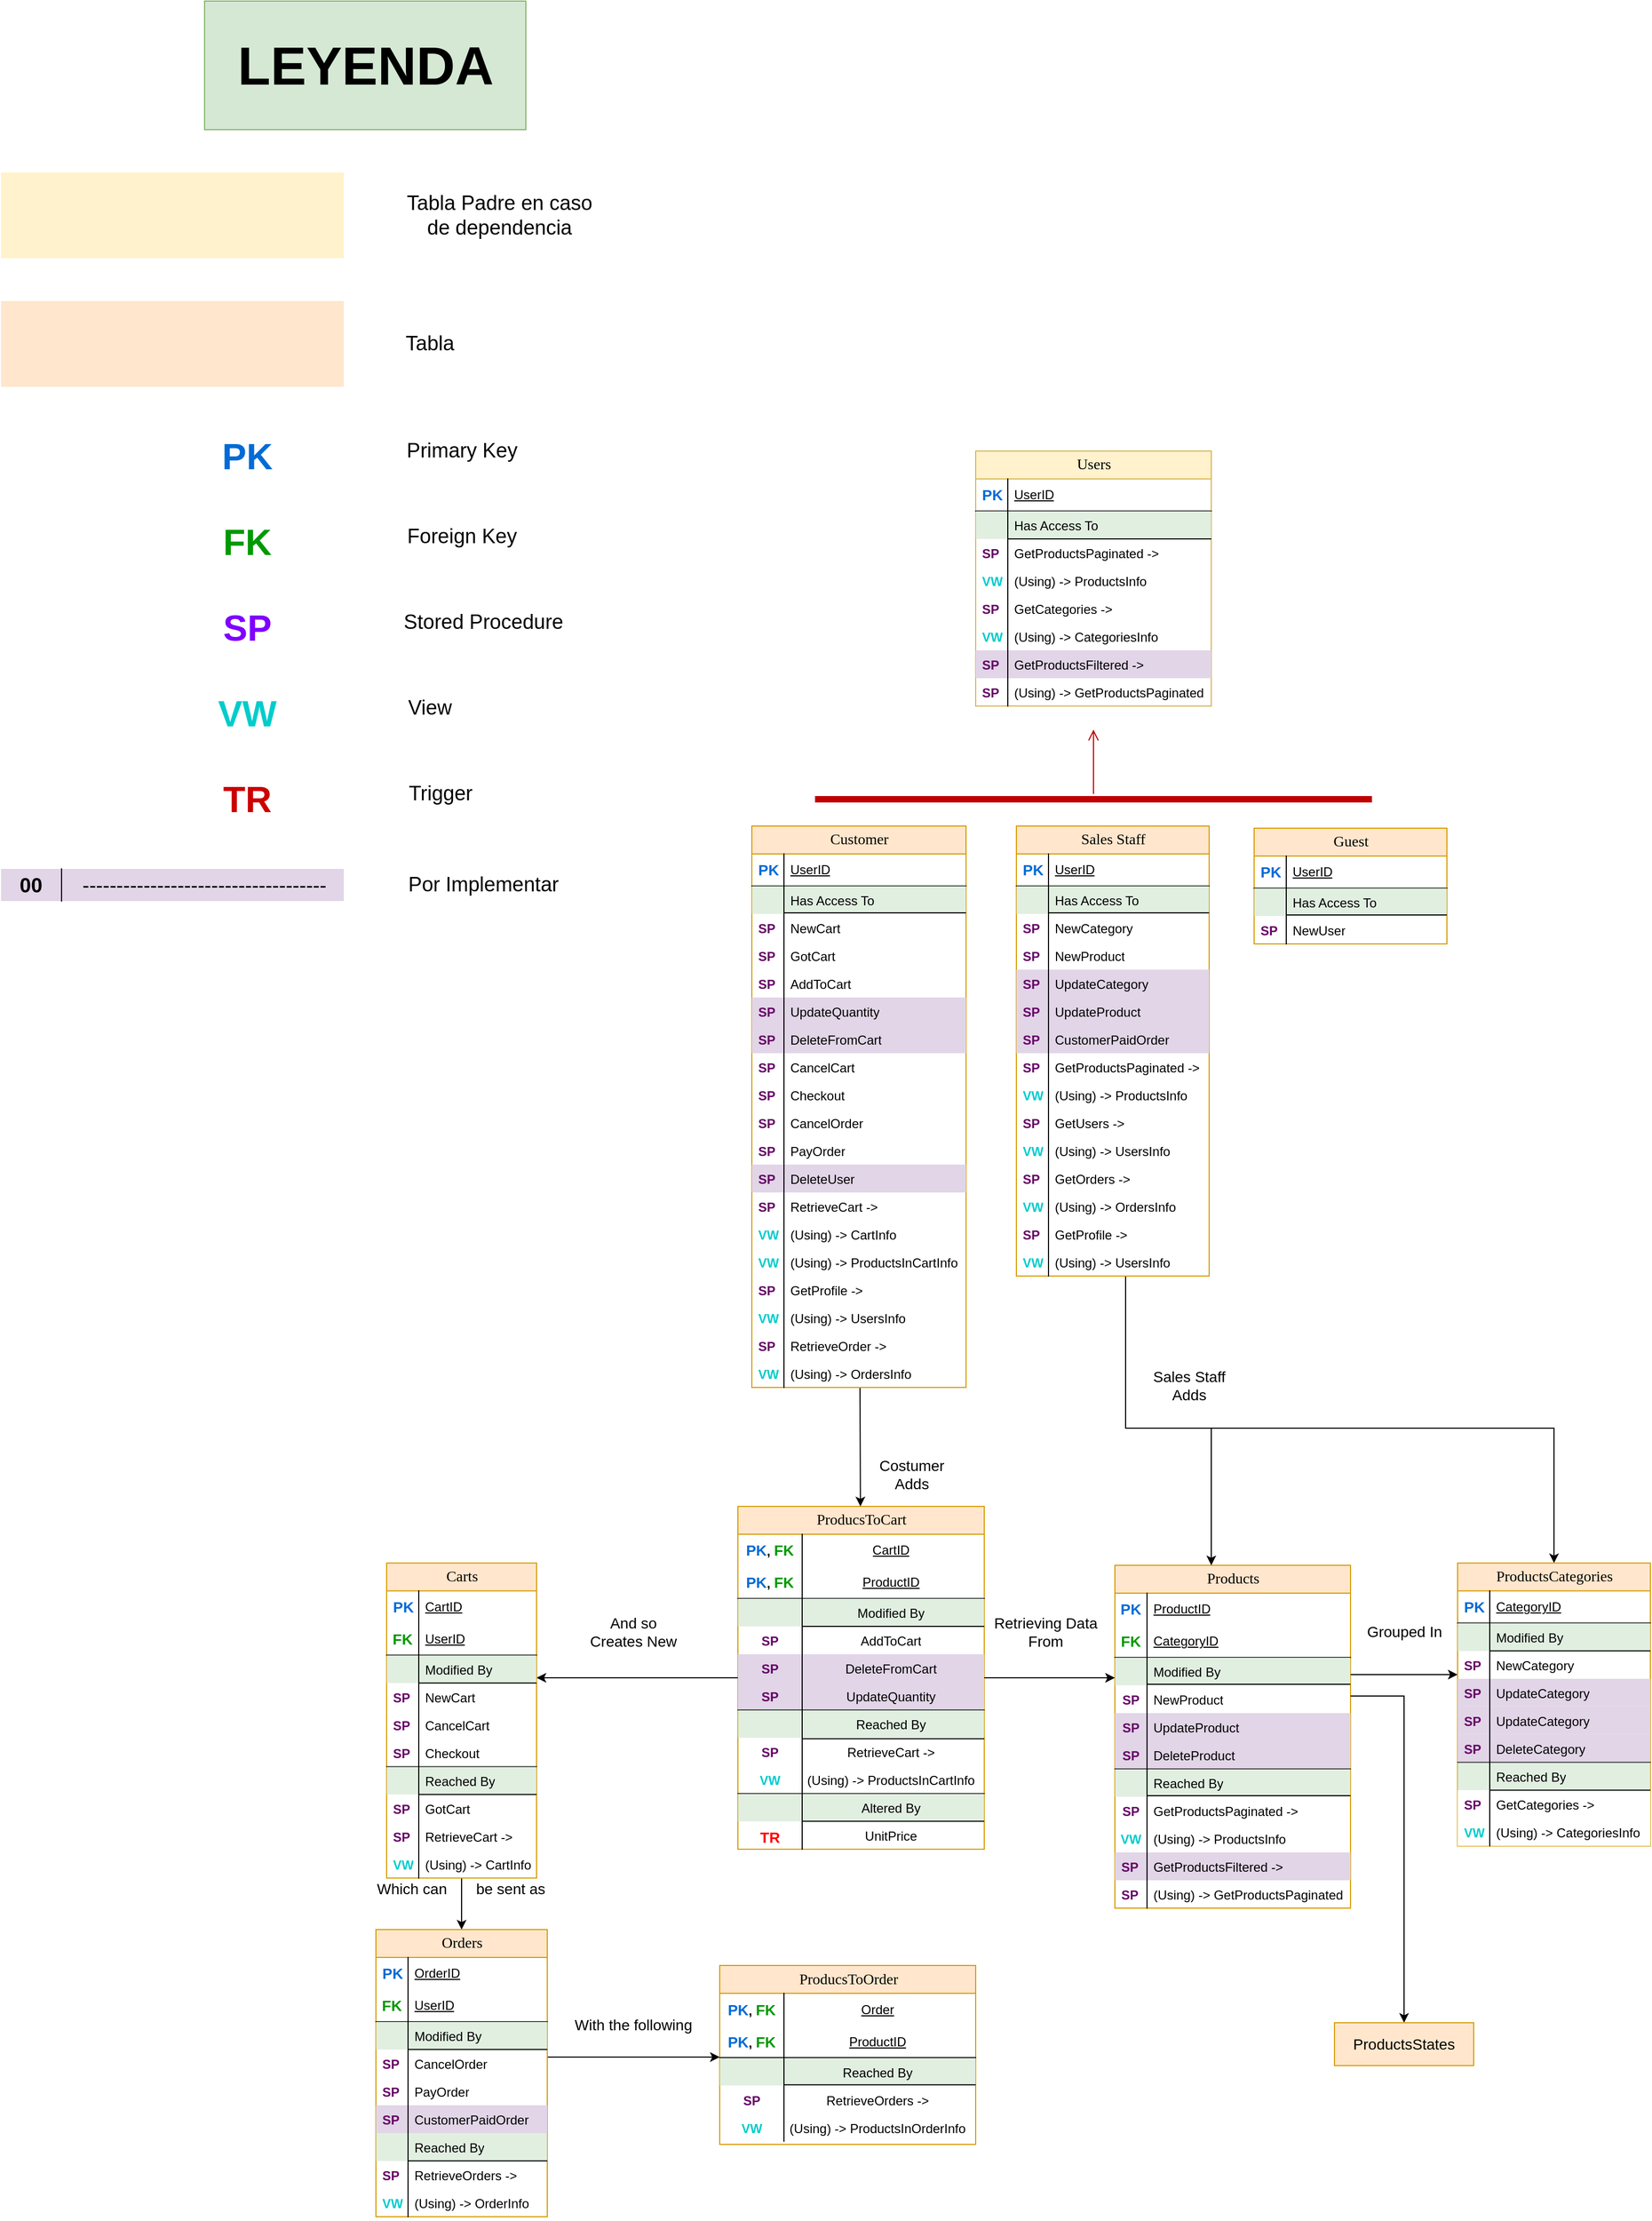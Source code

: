 <mxfile version="14.6.13" type="device"><diagram name="Page-1" id="e56a1550-8fbb-45ad-956c-1786394a9013"><mxGraphModel dx="2547" dy="1700" grid="1" gridSize="10" guides="1" tooltips="1" connect="1" arrows="1" fold="1" page="1" pageScale="1" pageWidth="1100" pageHeight="850" background="none" math="0" shadow="0"><root><mxCell id="0"/><mxCell id="1" parent="0"/><mxCell id="tAJ-dU-vZqNq_-WDjSA_-306" value="Products" style="swimlane;html=1;fontStyle=0;childLayout=stackLayout;horizontal=1;startSize=26;fillColor=#ffe6cc;horizontalStack=0;resizeParent=1;resizeLast=0;collapsible=1;marginBottom=0;swimlaneFillColor=#ffffff;align=center;rounded=0;shadow=0;comic=0;labelBackgroundColor=none;strokeWidth=1;fontFamily=Verdana;fontSize=14;strokeColor=#d79b00;" parent="1" vertex="1"><mxGeometry x="140" y="650" width="220" height="320" as="geometry"/></mxCell><mxCell id="88PulaYbI8JK3zUwiEJL-75" value="ProductID" style="shape=partialRectangle;top=0;left=0;right=0;bottom=0;html=1;align=left;verticalAlign=middle;fillColor=none;spacingLeft=34;spacingRight=4;whiteSpace=wrap;overflow=hidden;rotatable=0;points=[[0,0.5],[1,0.5]];portConstraint=eastwest;dropTarget=0;fontStyle=4;" parent="tAJ-dU-vZqNq_-WDjSA_-306" vertex="1"><mxGeometry y="26" width="220" height="30" as="geometry"/></mxCell><mxCell id="88PulaYbI8JK3zUwiEJL-76" value="&lt;font style=&quot;font-size: 14px&quot; color=&quot;#006BD6&quot;&gt;PK&lt;/font&gt;" style="shape=partialRectangle;top=0;left=0;bottom=0;html=1;fillColor=none;align=center;verticalAlign=middle;spacingLeft=4;spacingRight=4;whiteSpace=wrap;overflow=hidden;rotatable=0;points=[];portConstraint=eastwest;part=1;fontStyle=1" parent="88PulaYbI8JK3zUwiEJL-75" vertex="1" connectable="0"><mxGeometry width="30" height="30" as="geometry"/></mxCell><mxCell id="tAJ-dU-vZqNq_-WDjSA_-307" value="CategoryID" style="shape=partialRectangle;top=0;left=0;right=0;bottom=1;html=1;align=left;verticalAlign=middle;fillColor=none;spacingLeft=34;spacingRight=4;whiteSpace=wrap;overflow=hidden;rotatable=0;points=[[0,0.5],[1,0.5]];portConstraint=eastwest;dropTarget=0;fontStyle=4;" parent="tAJ-dU-vZqNq_-WDjSA_-306" vertex="1"><mxGeometry y="56" width="220" height="30" as="geometry"/></mxCell><mxCell id="tAJ-dU-vZqNq_-WDjSA_-308" value="&lt;span style=&quot;color: rgb(0 , 153 , 0) ; font-size: 14px ; text-align: left&quot;&gt;FK&lt;/span&gt;" style="shape=partialRectangle;top=0;left=0;bottom=0;html=1;fillColor=none;align=center;verticalAlign=middle;spacingLeft=4;spacingRight=4;whiteSpace=wrap;overflow=hidden;rotatable=0;points=[];portConstraint=eastwest;part=1;fontStyle=1" parent="tAJ-dU-vZqNq_-WDjSA_-307" vertex="1" connectable="0"><mxGeometry width="30" height="30" as="geometry"/></mxCell><mxCell id="tAJ-dU-vZqNq_-WDjSA_-311" value="&lt;div&gt;Modified By&lt;/div&gt;" style="shape=partialRectangle;top=0;left=0;right=0;bottom=0;html=1;align=left;verticalAlign=top;fillColor=#d5e8d4;spacingLeft=34;spacingRight=4;whiteSpace=wrap;overflow=hidden;rotatable=0;points=[[0,0.5],[1,0.5]];portConstraint=eastwest;dropTarget=0;fontStyle=0;strokeColor=#000000;opacity=70;" parent="tAJ-dU-vZqNq_-WDjSA_-306" vertex="1"><mxGeometry y="86" width="220" height="26" as="geometry"/></mxCell><mxCell id="tAJ-dU-vZqNq_-WDjSA_-312" value="" style="shape=partialRectangle;top=0;left=0;bottom=0;html=1;fillColor=none;align=center;verticalAlign=top;spacingLeft=4;spacingRight=4;whiteSpace=wrap;overflow=hidden;rotatable=0;points=[];portConstraint=eastwest;part=1;fontStyle=1" parent="tAJ-dU-vZqNq_-WDjSA_-311" vertex="1" connectable="0"><mxGeometry width="30" height="26" as="geometry"/></mxCell><mxCell id="tAJ-dU-vZqNq_-WDjSA_-315" value="NewProduct" style="shape=partialRectangle;top=0;left=0;right=0;bottom=0;html=1;align=left;verticalAlign=top;fillColor=none;spacingLeft=34;spacingRight=4;whiteSpace=wrap;overflow=hidden;rotatable=0;points=[[0,0.5],[1,0.5]];portConstraint=eastwest;dropTarget=0;fontStyle=0" parent="tAJ-dU-vZqNq_-WDjSA_-306" vertex="1"><mxGeometry y="112" width="220" height="26" as="geometry"/></mxCell><mxCell id="tAJ-dU-vZqNq_-WDjSA_-316" value="&lt;span style=&quot;color: rgb(102 , 0 , 102)&quot;&gt;SP&lt;/span&gt;" style="shape=partialRectangle;top=0;left=0;bottom=0;html=1;fillColor=none;align=center;verticalAlign=top;spacingLeft=4;spacingRight=4;whiteSpace=wrap;overflow=hidden;rotatable=0;points=[];portConstraint=eastwest;part=1;fontStyle=1" parent="tAJ-dU-vZqNq_-WDjSA_-315" vertex="1" connectable="0"><mxGeometry width="30" height="26" as="geometry"/></mxCell><mxCell id="tAJ-dU-vZqNq_-WDjSA_-317" value="UpdateProduct" style="shape=partialRectangle;top=0;left=0;right=0;bottom=0;html=1;align=left;verticalAlign=top;fillColor=#e1d5e7;spacingLeft=34;spacingRight=4;whiteSpace=wrap;overflow=hidden;rotatable=0;points=[[0,0.5],[1,0.5]];portConstraint=eastwest;dropTarget=0;fontStyle=0;strokeColor=#9673a6;" parent="tAJ-dU-vZqNq_-WDjSA_-306" vertex="1"><mxGeometry y="138" width="220" height="26" as="geometry"/></mxCell><mxCell id="tAJ-dU-vZqNq_-WDjSA_-318" value="&lt;span style=&quot;color: rgb(102 , 0 , 102)&quot;&gt;SP&lt;/span&gt;" style="shape=partialRectangle;top=0;left=0;bottom=0;html=1;fillColor=none;align=center;verticalAlign=top;spacingLeft=4;spacingRight=4;whiteSpace=wrap;overflow=hidden;rotatable=0;points=[];portConstraint=eastwest;part=1;fontStyle=1" parent="tAJ-dU-vZqNq_-WDjSA_-317" vertex="1" connectable="0"><mxGeometry width="30" height="26" as="geometry"/></mxCell><mxCell id="tAJ-dU-vZqNq_-WDjSA_-329" value="DeleteProduct" style="shape=partialRectangle;top=0;left=0;right=0;bottom=0;html=1;align=left;verticalAlign=top;fillColor=#e1d5e7;spacingLeft=34;spacingRight=4;whiteSpace=wrap;overflow=hidden;rotatable=0;points=[[0,0.5],[1,0.5]];portConstraint=eastwest;dropTarget=0;fontStyle=0;strokeColor=#9673a6;" parent="tAJ-dU-vZqNq_-WDjSA_-306" vertex="1"><mxGeometry y="164" width="220" height="26" as="geometry"/></mxCell><mxCell id="tAJ-dU-vZqNq_-WDjSA_-330" value="&lt;span style=&quot;color: rgb(102 , 0 , 102)&quot;&gt;SP&lt;/span&gt;" style="shape=partialRectangle;top=0;left=0;bottom=0;html=1;fillColor=none;align=center;verticalAlign=top;spacingLeft=4;spacingRight=4;whiteSpace=wrap;overflow=hidden;rotatable=0;points=[];portConstraint=eastwest;part=1;fontStyle=1" parent="tAJ-dU-vZqNq_-WDjSA_-329" vertex="1" connectable="0"><mxGeometry width="30" height="26" as="geometry"/></mxCell><mxCell id="tAJ-dU-vZqNq_-WDjSA_-420" value="Reached By" style="shape=partialRectangle;top=1;left=0;right=0;bottom=0;html=1;align=left;verticalAlign=top;fillColor=#d5e8d4;spacingLeft=34;spacingRight=4;whiteSpace=wrap;overflow=hidden;rotatable=0;points=[[0,0.5],[1,0.5]];portConstraint=eastwest;dropTarget=0;fontStyle=0;opacity=70;" parent="tAJ-dU-vZqNq_-WDjSA_-306" vertex="1"><mxGeometry y="190" width="220" height="26" as="geometry"/></mxCell><mxCell id="tAJ-dU-vZqNq_-WDjSA_-421" value="" style="shape=partialRectangle;top=0;left=0;bottom=0;html=1;fillColor=none;align=center;verticalAlign=top;spacingLeft=4;spacingRight=4;whiteSpace=wrap;overflow=hidden;rotatable=0;points=[];portConstraint=eastwest;part=1;fontStyle=1" parent="tAJ-dU-vZqNq_-WDjSA_-420" vertex="1" connectable="0"><mxGeometry width="30" height="26" as="geometry"/></mxCell><mxCell id="tAJ-dU-vZqNq_-WDjSA_-313" value="GetProductsPaginated -&amp;gt;" style="shape=partialRectangle;top=0;left=0;right=0;bottom=0;html=1;align=left;verticalAlign=top;fillColor=none;spacingLeft=34;spacingRight=4;whiteSpace=wrap;overflow=hidden;rotatable=0;points=[[0,0.5],[1,0.5]];portConstraint=eastwest;dropTarget=0;fontStyle=0" parent="tAJ-dU-vZqNq_-WDjSA_-306" vertex="1"><mxGeometry y="216" width="220" height="26" as="geometry"/></mxCell><mxCell id="tAJ-dU-vZqNq_-WDjSA_-314" value="&lt;font color=&quot;#660066&quot;&gt;SP&lt;/font&gt;" style="shape=partialRectangle;top=0;left=0;bottom=0;html=1;fillColor=none;align=center;verticalAlign=top;spacingLeft=4;spacingRight=4;whiteSpace=wrap;overflow=hidden;rotatable=0;points=[];portConstraint=eastwest;part=1;fontStyle=1" parent="tAJ-dU-vZqNq_-WDjSA_-313" vertex="1" connectable="0"><mxGeometry width="30" height="26" as="geometry"/></mxCell><mxCell id="tAJ-dU-vZqNq_-WDjSA_-422" value="&lt;div align=&quot;left&quot;&gt;(Using) -&amp;gt; ProductsInfo&lt;/div&gt;" style="shape=partialRectangle;top=0;left=0;right=0;bottom=0;html=1;align=left;verticalAlign=top;fillColor=none;spacingLeft=34;spacingRight=4;whiteSpace=wrap;overflow=hidden;rotatable=0;points=[[0,0.5],[1,0.5]];portConstraint=eastwest;dropTarget=0;fontStyle=0" parent="tAJ-dU-vZqNq_-WDjSA_-306" vertex="1"><mxGeometry y="242" width="220" height="26" as="geometry"/></mxCell><mxCell id="tAJ-dU-vZqNq_-WDjSA_-423" value="VW" style="shape=partialRectangle;top=0;left=0;bottom=0;html=1;fillColor=none;align=center;verticalAlign=top;spacingLeft=4;spacingRight=4;whiteSpace=wrap;overflow=hidden;rotatable=0;points=[];portConstraint=eastwest;part=1;fontStyle=1;fontColor=#00CCCC;" parent="tAJ-dU-vZqNq_-WDjSA_-422" vertex="1" connectable="0"><mxGeometry width="30" height="26" as="geometry"/></mxCell><mxCell id="hlweEukxyhVS_TxPyK5n-9" value="GetProductsFiltered -&amp;gt;" style="shape=partialRectangle;top=0;left=0;right=0;bottom=0;html=1;align=left;verticalAlign=top;fillColor=#e1d5e7;spacingLeft=34;spacingRight=4;whiteSpace=wrap;overflow=hidden;rotatable=0;points=[[0,0.5],[1,0.5]];portConstraint=eastwest;dropTarget=0;fontStyle=0;strokeColor=#9673a6;" vertex="1" parent="tAJ-dU-vZqNq_-WDjSA_-306"><mxGeometry y="268" width="220" height="26" as="geometry"/></mxCell><mxCell id="hlweEukxyhVS_TxPyK5n-10" value="&lt;span style=&quot;color: rgb(102 , 0 , 102) ; text-align: center&quot;&gt;SP&lt;/span&gt;" style="shape=partialRectangle;top=0;left=0;bottom=0;html=1;fillColor=none;align=left;verticalAlign=top;spacingLeft=4;spacingRight=4;whiteSpace=wrap;overflow=hidden;rotatable=0;points=[];portConstraint=eastwest;part=1;fontStyle=1" vertex="1" connectable="0" parent="hlweEukxyhVS_TxPyK5n-9"><mxGeometry width="30" height="26" as="geometry"/></mxCell><mxCell id="hlweEukxyhVS_TxPyK5n-11" value="(Using) -&amp;gt; GetProductsPaginated" style="shape=partialRectangle;top=0;left=0;right=0;bottom=0;html=1;align=left;verticalAlign=top;spacingLeft=34;spacingRight=4;whiteSpace=wrap;overflow=hidden;rotatable=0;points=[[0,0.5],[1,0.5]];portConstraint=eastwest;dropTarget=0;fontStyle=0;fillColor=none;" vertex="1" parent="tAJ-dU-vZqNq_-WDjSA_-306"><mxGeometry y="294" width="220" height="26" as="geometry"/></mxCell><mxCell id="hlweEukxyhVS_TxPyK5n-12" value="&lt;span style=&quot;color: rgb(102 , 0 , 102) ; text-align: center&quot;&gt;SP&lt;/span&gt;" style="shape=partialRectangle;top=0;left=0;bottom=0;html=1;fillColor=none;align=left;verticalAlign=top;spacingLeft=4;spacingRight=4;whiteSpace=wrap;overflow=hidden;rotatable=0;points=[];portConstraint=eastwest;part=1;fontStyle=1" vertex="1" connectable="0" parent="hlweEukxyhVS_TxPyK5n-11"><mxGeometry width="30" height="26" as="geometry"/></mxCell><mxCell id="88PulaYbI8JK3zUwiEJL-67" value="ProducsToCart" style="swimlane;html=1;fontStyle=0;childLayout=stackLayout;horizontal=1;startSize=26;fillColor=#ffe6cc;horizontalStack=0;resizeParent=1;resizeLast=0;collapsible=1;marginBottom=0;swimlaneFillColor=#ffffff;align=center;rounded=0;shadow=0;comic=0;labelBackgroundColor=none;strokeWidth=1;fontFamily=Verdana;fontSize=14;strokeColor=#d79b00;" parent="1" vertex="1"><mxGeometry x="-212" y="595" width="230" height="320" as="geometry"/></mxCell><mxCell id="88PulaYbI8JK3zUwiEJL-68" value="CartID" style="shape=partialRectangle;top=0;left=0;right=0;bottom=0;html=1;align=center;verticalAlign=middle;fillColor=none;spacingLeft=60;spacingRight=4;whiteSpace=wrap;overflow=hidden;rotatable=0;points=[[0,0.5],[1,0.5]];portConstraint=eastwest;dropTarget=0;fontStyle=4;" parent="88PulaYbI8JK3zUwiEJL-67" vertex="1"><mxGeometry y="26" width="230" height="30" as="geometry"/></mxCell><mxCell id="88PulaYbI8JK3zUwiEJL-69" value="&lt;span style=&quot;color: rgb(0, 107, 214); font-size: 14px;&quot;&gt;PK&lt;/span&gt;, &lt;font color=&quot;#009900&quot; style=&quot;font-size: 14px&quot;&gt;FK&lt;/font&gt;" style="shape=partialRectangle;fontStyle=1;top=0;left=0;bottom=0;html=1;fillColor=none;align=center;verticalAlign=middle;spacingLeft=4;spacingRight=4;whiteSpace=wrap;overflow=hidden;rotatable=0;points=[];portConstraint=eastwest;part=1;" parent="88PulaYbI8JK3zUwiEJL-68" vertex="1" connectable="0"><mxGeometry width="60" height="30" as="geometry"/></mxCell><mxCell id="88PulaYbI8JK3zUwiEJL-70" value="ProductID" style="shape=partialRectangle;top=0;left=0;right=0;bottom=1;html=1;align=center;verticalAlign=middle;fillColor=none;spacingLeft=60;spacingRight=4;whiteSpace=wrap;overflow=hidden;rotatable=0;points=[[0,0.5],[1,0.5]];portConstraint=eastwest;dropTarget=0;fontStyle=4;" parent="88PulaYbI8JK3zUwiEJL-67" vertex="1"><mxGeometry y="56" width="230" height="30" as="geometry"/></mxCell><mxCell id="88PulaYbI8JK3zUwiEJL-71" value="&lt;span style=&quot;color: rgb(0, 107, 214); font-size: 14px;&quot;&gt;PK&lt;/span&gt;,&amp;nbsp;&lt;span style=&quot;color: rgb(0 , 153 , 0) ; font-size: 14px&quot;&gt;FK&lt;/span&gt;" style="shape=partialRectangle;fontStyle=1;top=0;left=0;bottom=0;html=1;fillColor=none;align=center;verticalAlign=middle;spacingLeft=4;spacingRight=4;whiteSpace=wrap;overflow=hidden;rotatable=0;points=[];portConstraint=eastwest;part=1;" parent="88PulaYbI8JK3zUwiEJL-70" vertex="1" connectable="0"><mxGeometry width="60" height="30" as="geometry"/></mxCell><mxCell id="88PulaYbI8JK3zUwiEJL-72" value="Modified By" style="shape=partialRectangle;top=0;left=0;right=0;bottom=0;html=1;align=center;verticalAlign=top;fillColor=#d5e8d4;spacingLeft=60;spacingRight=4;whiteSpace=wrap;overflow=hidden;rotatable=0;points=[[0,0.5],[1,0.5]];portConstraint=eastwest;dropTarget=0;strokeColor=#82b366;opacity=70;" parent="88PulaYbI8JK3zUwiEJL-67" vertex="1"><mxGeometry y="86" width="230" height="26" as="geometry"/></mxCell><mxCell id="88PulaYbI8JK3zUwiEJL-73" value="" style="shape=partialRectangle;top=0;left=0;bottom=0;html=1;fillColor=none;align=center;verticalAlign=top;spacingLeft=4;spacingRight=4;whiteSpace=wrap;overflow=hidden;rotatable=0;points=[];portConstraint=eastwest;part=1;" parent="88PulaYbI8JK3zUwiEJL-72" vertex="1" connectable="0"><mxGeometry width="60" height="26" as="geometry"/></mxCell><mxCell id="88PulaYbI8JK3zUwiEJL-77" value="AddToCart" style="shape=partialRectangle;top=0;left=0;right=0;bottom=0;html=1;align=center;verticalAlign=top;fillColor=none;spacingLeft=60;spacingRight=4;whiteSpace=wrap;overflow=hidden;rotatable=0;points=[[0,0.5],[1,0.5]];portConstraint=eastwest;dropTarget=0;" parent="88PulaYbI8JK3zUwiEJL-67" vertex="1"><mxGeometry y="112" width="230" height="26" as="geometry"/></mxCell><mxCell id="88PulaYbI8JK3zUwiEJL-78" value="&lt;span style=&quot;color: rgb(102 , 0 , 102) ; font-weight: 700&quot;&gt;SP&lt;/span&gt;" style="shape=partialRectangle;top=0;left=0;bottom=0;html=1;fillColor=none;align=center;verticalAlign=top;spacingLeft=4;spacingRight=4;whiteSpace=wrap;overflow=hidden;rotatable=0;points=[];portConstraint=eastwest;part=1;" parent="88PulaYbI8JK3zUwiEJL-77" vertex="1" connectable="0"><mxGeometry width="60" height="26" as="geometry"/></mxCell><mxCell id="88PulaYbI8JK3zUwiEJL-79" value="&lt;span style=&quot;text-align: left&quot;&gt;DeleteFromCart&lt;/span&gt;" style="shape=partialRectangle;top=0;left=0;right=0;bottom=0;html=1;align=center;verticalAlign=top;fillColor=#e1d5e7;spacingLeft=60;spacingRight=4;whiteSpace=wrap;overflow=hidden;rotatable=0;points=[[0,0.5],[1,0.5]];portConstraint=eastwest;dropTarget=0;strokeColor=#9673a6;" parent="88PulaYbI8JK3zUwiEJL-67" vertex="1"><mxGeometry y="138" width="230" height="26" as="geometry"/></mxCell><mxCell id="88PulaYbI8JK3zUwiEJL-80" value="&lt;span style=&quot;color: rgb(102 , 0 , 102) ; font-weight: 700&quot;&gt;SP&lt;/span&gt;" style="shape=partialRectangle;top=0;left=0;bottom=0;html=1;fillColor=none;align=center;verticalAlign=top;spacingLeft=4;spacingRight=4;whiteSpace=wrap;overflow=hidden;rotatable=0;points=[];portConstraint=eastwest;part=1;" parent="88PulaYbI8JK3zUwiEJL-79" vertex="1" connectable="0"><mxGeometry width="60" height="26" as="geometry"/></mxCell><mxCell id="88PulaYbI8JK3zUwiEJL-83" value="&lt;span style=&quot;text-align: left&quot;&gt;UpdateQuantity&lt;/span&gt;" style="shape=partialRectangle;top=0;left=0;right=0;bottom=0;html=1;align=center;verticalAlign=top;fillColor=#e1d5e7;spacingLeft=60;spacingRight=4;whiteSpace=wrap;overflow=hidden;rotatable=0;points=[[0,0.5],[1,0.5]];portConstraint=eastwest;dropTarget=0;strokeColor=#9673a6;" parent="88PulaYbI8JK3zUwiEJL-67" vertex="1"><mxGeometry y="164" width="230" height="26" as="geometry"/></mxCell><mxCell id="88PulaYbI8JK3zUwiEJL-84" value="&lt;span style=&quot;color: rgb(102 , 0 , 102) ; font-weight: 700&quot;&gt;SP&lt;/span&gt;" style="shape=partialRectangle;top=0;left=0;bottom=0;html=1;fillColor=none;align=center;verticalAlign=top;spacingLeft=4;spacingRight=4;whiteSpace=wrap;overflow=hidden;rotatable=0;points=[];portConstraint=eastwest;part=1;" parent="88PulaYbI8JK3zUwiEJL-83" vertex="1" connectable="0"><mxGeometry width="60" height="26" as="geometry"/></mxCell><mxCell id="88PulaYbI8JK3zUwiEJL-81" value="&lt;span style=&quot;text-align: left&quot;&gt;Reached By&lt;/span&gt;" style="shape=partialRectangle;top=1;left=0;right=0;bottom=0;html=1;align=center;verticalAlign=top;fillColor=#d5e8d4;spacingLeft=60;spacingRight=4;whiteSpace=wrap;overflow=hidden;rotatable=0;points=[[0,0.5],[1,0.5]];portConstraint=eastwest;dropTarget=0;opacity=70;" parent="88PulaYbI8JK3zUwiEJL-67" vertex="1"><mxGeometry y="190" width="230" height="26" as="geometry"/></mxCell><mxCell id="88PulaYbI8JK3zUwiEJL-82" value="" style="shape=partialRectangle;top=0;left=0;bottom=0;html=1;fillColor=none;align=center;verticalAlign=top;spacingLeft=4;spacingRight=4;whiteSpace=wrap;overflow=hidden;rotatable=0;points=[];portConstraint=eastwest;part=1;" parent="88PulaYbI8JK3zUwiEJL-81" vertex="1" connectable="0"><mxGeometry width="60" height="26" as="geometry"/></mxCell><mxCell id="88PulaYbI8JK3zUwiEJL-85" value="&lt;span style=&quot;text-align: left&quot;&gt;RetrieveCart&amp;nbsp;&lt;/span&gt;&lt;span style=&quot;text-align: left&quot;&gt;-&amp;gt;&lt;/span&gt;" style="shape=partialRectangle;top=0;left=0;right=0;bottom=0;html=1;align=center;verticalAlign=top;fillColor=none;spacingLeft=60;spacingRight=4;whiteSpace=wrap;overflow=hidden;rotatable=0;points=[[0,0.5],[1,0.5]];portConstraint=eastwest;dropTarget=0;" parent="88PulaYbI8JK3zUwiEJL-67" vertex="1"><mxGeometry y="216" width="230" height="26" as="geometry"/></mxCell><mxCell id="88PulaYbI8JK3zUwiEJL-86" value="&lt;span style=&quot;color: rgb(102 , 0 , 102) ; font-weight: 700&quot;&gt;SP&lt;/span&gt;" style="shape=partialRectangle;top=0;left=0;bottom=0;html=1;fillColor=none;align=center;verticalAlign=top;spacingLeft=4;spacingRight=4;whiteSpace=wrap;overflow=hidden;rotatable=0;points=[];portConstraint=eastwest;part=1;" parent="88PulaYbI8JK3zUwiEJL-85" vertex="1" connectable="0"><mxGeometry width="60" height="26" as="geometry"/></mxCell><mxCell id="88PulaYbI8JK3zUwiEJL-93" value="&lt;span style=&quot;text-align: left&quot;&gt;(Using) -&lt;/span&gt;&lt;span style=&quot;text-align: left&quot;&gt;&amp;gt; ProductsInCartInfo&lt;/span&gt;" style="shape=partialRectangle;top=0;left=0;right=0;bottom=0;html=1;align=center;verticalAlign=top;fillColor=none;spacingLeft=60;spacingRight=4;whiteSpace=wrap;overflow=hidden;rotatable=0;points=[[0,0.5],[1,0.5]];portConstraint=eastwest;dropTarget=0;" parent="88PulaYbI8JK3zUwiEJL-67" vertex="1"><mxGeometry y="242" width="230" height="26" as="geometry"/></mxCell><mxCell id="88PulaYbI8JK3zUwiEJL-94" value="&lt;span style=&quot;color: rgb(0 , 204 , 204) ; font-weight: 700&quot;&gt;VW&lt;/span&gt;" style="shape=partialRectangle;top=0;left=0;bottom=0;html=1;fillColor=none;align=center;verticalAlign=top;spacingLeft=4;spacingRight=4;whiteSpace=wrap;overflow=hidden;rotatable=0;points=[];portConstraint=eastwest;part=1;" parent="88PulaYbI8JK3zUwiEJL-93" vertex="1" connectable="0"><mxGeometry width="60" height="26" as="geometry"/></mxCell><mxCell id="88PulaYbI8JK3zUwiEJL-91" value="Altered By" style="shape=partialRectangle;top=1;left=0;right=0;bottom=0;html=1;align=center;verticalAlign=top;fillColor=#d5e8d4;spacingLeft=60;spacingRight=4;whiteSpace=wrap;overflow=hidden;rotatable=0;points=[[0,0.5],[1,0.5]];portConstraint=eastwest;dropTarget=0;strokeColor=#000000;opacity=70;" parent="88PulaYbI8JK3zUwiEJL-67" vertex="1"><mxGeometry y="268" width="230" height="26" as="geometry"/></mxCell><mxCell id="88PulaYbI8JK3zUwiEJL-92" value="" style="shape=partialRectangle;top=0;left=0;bottom=0;html=1;fillColor=none;align=center;verticalAlign=top;spacingLeft=4;spacingRight=4;whiteSpace=wrap;overflow=hidden;rotatable=0;points=[];portConstraint=eastwest;part=1;" parent="88PulaYbI8JK3zUwiEJL-91" vertex="1" connectable="0"><mxGeometry width="60" height="26" as="geometry"/></mxCell><mxCell id="88PulaYbI8JK3zUwiEJL-89" value="&lt;span style=&quot;text-align: left&quot;&gt;UnitPrice&lt;/span&gt;" style="shape=partialRectangle;top=0;left=0;right=0;bottom=0;html=1;align=center;verticalAlign=top;fillColor=none;spacingLeft=60;spacingRight=4;whiteSpace=wrap;overflow=hidden;rotatable=0;points=[[0,0.5],[1,0.5]];portConstraint=eastwest;dropTarget=0;" parent="88PulaYbI8JK3zUwiEJL-67" vertex="1"><mxGeometry y="294" width="230" height="26" as="geometry"/></mxCell><mxCell id="88PulaYbI8JK3zUwiEJL-90" value="&lt;span style=&quot;color: rgb(255 , 0 , 0) ; font-size: 14px ; font-weight: 700 ; text-align: left&quot;&gt;TR&lt;/span&gt;" style="shape=partialRectangle;top=0;left=0;bottom=0;html=1;fillColor=none;align=center;verticalAlign=top;spacingLeft=4;spacingRight=4;whiteSpace=wrap;overflow=hidden;rotatable=0;points=[];portConstraint=eastwest;part=1;" parent="88PulaYbI8JK3zUwiEJL-89" vertex="1" connectable="0"><mxGeometry width="60" height="26" as="geometry"/></mxCell><mxCell id="CP84wKWgLJSxyaqd4oH_-32" value="" style="shape=line;html=1;strokeWidth=6;strokeColor=#BF0000;" parent="1" vertex="1"><mxGeometry x="-140" y="-70" width="520" height="10" as="geometry"/></mxCell><mxCell id="CP84wKWgLJSxyaqd4oH_-33" value="" style="edgeStyle=orthogonalEdgeStyle;html=1;verticalAlign=bottom;endArrow=open;endSize=8;strokeColor=#BF0000;" parent="1" source="CP84wKWgLJSxyaqd4oH_-32" edge="1"><mxGeometry relative="1" as="geometry"><mxPoint x="120" y="-130" as="targetPoint"/><Array as="points"><mxPoint x="120" y="-90"/><mxPoint x="120" y="-90"/></Array></mxGeometry></mxCell><mxCell id="tAJ-dU-vZqNq_-WDjSA_-12" value="Users" style="swimlane;html=1;fontStyle=0;childLayout=stackLayout;horizontal=1;startSize=26;fillColor=#fff2cc;horizontalStack=0;resizeParent=1;resizeLast=0;collapsible=1;marginBottom=0;swimlaneFillColor=#ffffff;align=center;rounded=0;shadow=0;comic=0;labelBackgroundColor=none;strokeWidth=1;fontFamily=Verdana;fontSize=14;strokeColor=#d6b656;" parent="1" vertex="1"><mxGeometry x="10" y="-390" width="220" height="238" as="geometry"/></mxCell><mxCell id="tAJ-dU-vZqNq_-WDjSA_-13" value="UserID" style="shape=partialRectangle;top=0;left=0;right=0;bottom=1;html=1;align=left;verticalAlign=middle;fillColor=none;spacingLeft=34;spacingRight=4;whiteSpace=wrap;overflow=hidden;rotatable=0;points=[[0,0.5],[1,0.5]];portConstraint=eastwest;dropTarget=0;fontStyle=4;" parent="tAJ-dU-vZqNq_-WDjSA_-12" vertex="1"><mxGeometry y="26" width="220" height="30" as="geometry"/></mxCell><mxCell id="tAJ-dU-vZqNq_-WDjSA_-14" value="&lt;font style=&quot;font-size: 14px&quot; color=&quot;#006BD6&quot;&gt;PK&lt;/font&gt;" style="shape=partialRectangle;top=0;left=0;bottom=0;html=1;fillColor=none;align=left;verticalAlign=middle;spacingLeft=4;spacingRight=4;whiteSpace=wrap;overflow=hidden;rotatable=0;points=[];portConstraint=eastwest;part=1;fontStyle=1" parent="tAJ-dU-vZqNq_-WDjSA_-13" vertex="1" connectable="0"><mxGeometry width="30" height="30" as="geometry"/></mxCell><mxCell id="tAJ-dU-vZqNq_-WDjSA_-15" value="Has Access To" style="shape=partialRectangle;top=0;left=0;right=0;bottom=0;html=1;align=left;verticalAlign=top;fillColor=#d5e8d4;spacingLeft=34;spacingRight=4;whiteSpace=wrap;overflow=hidden;rotatable=0;points=[[0,0.5],[1,0.5]];portConstraint=eastwest;dropTarget=0;fontStyle=0;opacity=70;" parent="tAJ-dU-vZqNq_-WDjSA_-12" vertex="1"><mxGeometry y="56" width="220" height="26" as="geometry"/></mxCell><mxCell id="tAJ-dU-vZqNq_-WDjSA_-16" value="" style="shape=partialRectangle;top=0;left=0;bottom=0;html=1;fillColor=none;align=left;verticalAlign=top;spacingLeft=4;spacingRight=4;whiteSpace=wrap;overflow=hidden;rotatable=0;points=[];portConstraint=eastwest;part=1;fontStyle=1" parent="tAJ-dU-vZqNq_-WDjSA_-15" vertex="1" connectable="0"><mxGeometry width="30" height="26" as="geometry"/></mxCell><mxCell id="88PulaYbI8JK3zUwiEJL-132" value="GetProductsPaginated -&amp;gt;" style="shape=partialRectangle;top=0;left=0;right=0;bottom=0;html=1;align=left;verticalAlign=top;fillColor=none;spacingLeft=34;spacingRight=4;whiteSpace=wrap;overflow=hidden;rotatable=0;points=[[0,0.5],[1,0.5]];portConstraint=eastwest;dropTarget=0;fontStyle=0" parent="tAJ-dU-vZqNq_-WDjSA_-12" vertex="1"><mxGeometry y="82" width="220" height="26" as="geometry"/></mxCell><mxCell id="88PulaYbI8JK3zUwiEJL-133" value="&lt;span style=&quot;color: rgb(102 , 0 , 102) ; text-align: center&quot;&gt;SP&lt;/span&gt;" style="shape=partialRectangle;top=0;left=0;bottom=0;html=1;fillColor=none;align=left;verticalAlign=top;spacingLeft=4;spacingRight=4;whiteSpace=wrap;overflow=hidden;rotatable=0;points=[];portConstraint=eastwest;part=1;fontStyle=1" parent="88PulaYbI8JK3zUwiEJL-132" vertex="1" connectable="0"><mxGeometry width="30" height="26" as="geometry"/></mxCell><mxCell id="88PulaYbI8JK3zUwiEJL-134" value="(Using) -&amp;gt;&amp;nbsp;ProductsInfo" style="shape=partialRectangle;top=0;left=0;right=0;bottom=0;html=1;align=left;verticalAlign=top;fillColor=none;spacingLeft=34;spacingRight=4;whiteSpace=wrap;overflow=hidden;rotatable=0;points=[[0,0.5],[1,0.5]];portConstraint=eastwest;dropTarget=0;fontStyle=0" parent="tAJ-dU-vZqNq_-WDjSA_-12" vertex="1"><mxGeometry y="108" width="220" height="26" as="geometry"/></mxCell><mxCell id="88PulaYbI8JK3zUwiEJL-135" value="&lt;span style=&quot;color: rgb(0 , 204 , 204) ; text-align: center&quot;&gt;VW&lt;/span&gt;" style="shape=partialRectangle;top=0;left=0;bottom=0;html=1;fillColor=none;align=left;verticalAlign=top;spacingLeft=4;spacingRight=4;whiteSpace=wrap;overflow=hidden;rotatable=0;points=[];portConstraint=eastwest;part=1;fontStyle=1" parent="88PulaYbI8JK3zUwiEJL-134" vertex="1" connectable="0"><mxGeometry width="30" height="26" as="geometry"/></mxCell><mxCell id="88PulaYbI8JK3zUwiEJL-110" value="GetCategories -&amp;gt;" style="shape=partialRectangle;top=0;left=0;right=0;bottom=0;html=1;align=left;verticalAlign=top;fillColor=none;spacingLeft=34;spacingRight=4;whiteSpace=wrap;overflow=hidden;rotatable=0;points=[[0,0.5],[1,0.5]];portConstraint=eastwest;dropTarget=0;fontStyle=0" parent="tAJ-dU-vZqNq_-WDjSA_-12" vertex="1"><mxGeometry y="134" width="220" height="26" as="geometry"/></mxCell><mxCell id="88PulaYbI8JK3zUwiEJL-111" value="&lt;span style=&quot;color: rgb(102 , 0 , 102) ; text-align: center&quot;&gt;SP&lt;/span&gt;" style="shape=partialRectangle;top=0;left=0;bottom=0;html=1;fillColor=none;align=left;verticalAlign=top;spacingLeft=4;spacingRight=4;whiteSpace=wrap;overflow=hidden;rotatable=0;points=[];portConstraint=eastwest;part=1;fontStyle=1" parent="88PulaYbI8JK3zUwiEJL-110" vertex="1" connectable="0"><mxGeometry width="30" height="26" as="geometry"/></mxCell><mxCell id="88PulaYbI8JK3zUwiEJL-112" value="(Using) -&amp;gt;&amp;nbsp;CategoriesInfo" style="shape=partialRectangle;top=0;left=0;right=0;bottom=0;html=1;align=left;verticalAlign=top;fillColor=none;spacingLeft=34;spacingRight=4;whiteSpace=wrap;overflow=hidden;rotatable=0;points=[[0,0.5],[1,0.5]];portConstraint=eastwest;dropTarget=0;fontStyle=0" parent="tAJ-dU-vZqNq_-WDjSA_-12" vertex="1"><mxGeometry y="160" width="220" height="26" as="geometry"/></mxCell><mxCell id="88PulaYbI8JK3zUwiEJL-113" value="&lt;span style=&quot;color: rgb(0 , 204 , 204) ; text-align: center&quot;&gt;VW&lt;/span&gt;" style="shape=partialRectangle;top=0;left=0;bottom=0;html=1;fillColor=none;align=left;verticalAlign=top;spacingLeft=4;spacingRight=4;whiteSpace=wrap;overflow=hidden;rotatable=0;points=[];portConstraint=eastwest;part=1;fontStyle=1" parent="88PulaYbI8JK3zUwiEJL-112" vertex="1" connectable="0"><mxGeometry width="30" height="26" as="geometry"/></mxCell><mxCell id="hlweEukxyhVS_TxPyK5n-1" value="GetProductsFiltered -&amp;gt;" style="shape=partialRectangle;top=0;left=0;right=0;bottom=0;html=1;align=left;verticalAlign=top;fillColor=#e1d5e7;spacingLeft=34;spacingRight=4;whiteSpace=wrap;overflow=hidden;rotatable=0;points=[[0,0.5],[1,0.5]];portConstraint=eastwest;dropTarget=0;fontStyle=0;strokeColor=#9673a6;" vertex="1" parent="tAJ-dU-vZqNq_-WDjSA_-12"><mxGeometry y="186" width="220" height="26" as="geometry"/></mxCell><mxCell id="hlweEukxyhVS_TxPyK5n-2" value="&lt;span style=&quot;color: rgb(102 , 0 , 102) ; text-align: center&quot;&gt;SP&lt;/span&gt;" style="shape=partialRectangle;top=0;left=0;bottom=0;html=1;fillColor=none;align=left;verticalAlign=top;spacingLeft=4;spacingRight=4;whiteSpace=wrap;overflow=hidden;rotatable=0;points=[];portConstraint=eastwest;part=1;fontStyle=1" vertex="1" connectable="0" parent="hlweEukxyhVS_TxPyK5n-1"><mxGeometry width="30" height="26" as="geometry"/></mxCell><mxCell id="hlweEukxyhVS_TxPyK5n-3" value="(Using) -&amp;gt; GetProductsPaginated" style="shape=partialRectangle;top=0;left=0;right=0;bottom=0;html=1;align=left;verticalAlign=top;fillColor=none;spacingLeft=34;spacingRight=4;whiteSpace=wrap;overflow=hidden;rotatable=0;points=[[0,0.5],[1,0.5]];portConstraint=eastwest;dropTarget=0;fontStyle=0" vertex="1" parent="tAJ-dU-vZqNq_-WDjSA_-12"><mxGeometry y="212" width="220" height="26" as="geometry"/></mxCell><mxCell id="hlweEukxyhVS_TxPyK5n-4" value="&lt;span style=&quot;color: rgb(102 , 0 , 102) ; text-align: center&quot;&gt;SP&lt;/span&gt;" style="shape=partialRectangle;top=0;left=0;bottom=0;html=1;fillColor=none;align=left;verticalAlign=top;spacingLeft=4;spacingRight=4;whiteSpace=wrap;overflow=hidden;rotatable=0;points=[];portConstraint=eastwest;part=1;fontStyle=1" vertex="1" connectable="0" parent="hlweEukxyhVS_TxPyK5n-3"><mxGeometry width="30" height="26" as="geometry"/></mxCell><mxCell id="tAJ-dU-vZqNq_-WDjSA_-23" value="" style="line;strokeWidth=1;rotatable=0;dashed=0;labelPosition=right;align=left;verticalAlign=middle;spacingTop=0;spacingLeft=6;points=[];portConstraint=eastwest;" parent="1" vertex="1"><mxGeometry x="40" y="-313" width="190" height="10" as="geometry"/></mxCell><mxCell id="tAJ-dU-vZqNq_-WDjSA_-255" style="edgeStyle=none;rounded=0;orthogonalLoop=1;jettySize=auto;html=1;fontSize=14;" parent="1" source="tAJ-dU-vZqNq_-WDjSA_-47" target="88PulaYbI8JK3zUwiEJL-67" edge="1"><mxGeometry relative="1" as="geometry"/></mxCell><mxCell id="tAJ-dU-vZqNq_-WDjSA_-47" value="Customer" style="swimlane;html=1;fontStyle=0;childLayout=stackLayout;horizontal=1;startSize=26;fillColor=#ffe6cc;horizontalStack=0;resizeParent=1;resizeLast=0;collapsible=1;marginBottom=0;swimlaneFillColor=#ffffff;align=center;rounded=0;shadow=0;comic=0;labelBackgroundColor=none;strokeWidth=1;fontFamily=Verdana;fontSize=14;strokeColor=#d79b00;" parent="1" vertex="1"><mxGeometry x="-199" y="-40" width="200" height="524" as="geometry"/></mxCell><mxCell id="tAJ-dU-vZqNq_-WDjSA_-48" value="UserID" style="shape=partialRectangle;top=0;left=0;right=0;bottom=1;html=1;align=left;verticalAlign=middle;fillColor=none;spacingLeft=34;spacingRight=4;whiteSpace=wrap;overflow=hidden;rotatable=0;points=[[0,0.5],[1,0.5]];portConstraint=eastwest;dropTarget=0;fontStyle=4;" parent="tAJ-dU-vZqNq_-WDjSA_-47" vertex="1"><mxGeometry y="26" width="200" height="30" as="geometry"/></mxCell><mxCell id="tAJ-dU-vZqNq_-WDjSA_-49" value="&lt;font style=&quot;font-size: 14px&quot; color=&quot;#006BD6&quot;&gt;PK&lt;/font&gt;" style="shape=partialRectangle;top=0;left=0;bottom=0;html=1;fillColor=none;align=left;verticalAlign=middle;spacingLeft=4;spacingRight=4;whiteSpace=wrap;overflow=hidden;rotatable=0;points=[];portConstraint=eastwest;part=1;fontStyle=1" parent="tAJ-dU-vZqNq_-WDjSA_-48" vertex="1" connectable="0"><mxGeometry width="30" height="30" as="geometry"/></mxCell><mxCell id="tAJ-dU-vZqNq_-WDjSA_-50" value="Has Access To" style="shape=partialRectangle;top=0;left=0;right=0;bottom=0;html=1;align=left;verticalAlign=top;fillColor=#d5e8d4;spacingLeft=34;spacingRight=4;whiteSpace=wrap;overflow=hidden;rotatable=0;points=[[0,0.5],[1,0.5]];portConstraint=eastwest;dropTarget=0;fontStyle=0;opacity=70;" parent="tAJ-dU-vZqNq_-WDjSA_-47" vertex="1"><mxGeometry y="56" width="200" height="26" as="geometry"/></mxCell><mxCell id="tAJ-dU-vZqNq_-WDjSA_-51" value="" style="shape=partialRectangle;top=0;left=0;bottom=0;html=1;fillColor=none;align=left;verticalAlign=top;spacingLeft=4;spacingRight=4;whiteSpace=wrap;overflow=hidden;rotatable=0;points=[];portConstraint=eastwest;part=1;fontStyle=1" parent="tAJ-dU-vZqNq_-WDjSA_-50" vertex="1" connectable="0"><mxGeometry width="30" height="26" as="geometry"/></mxCell><mxCell id="tAJ-dU-vZqNq_-WDjSA_-52" value="NewCart" style="shape=partialRectangle;top=0;left=0;right=0;bottom=0;html=1;align=left;verticalAlign=top;fillColor=none;spacingLeft=34;spacingRight=4;whiteSpace=wrap;overflow=hidden;rotatable=0;points=[[0,0.5],[1,0.5]];portConstraint=eastwest;dropTarget=0;fontStyle=0" parent="tAJ-dU-vZqNq_-WDjSA_-47" vertex="1"><mxGeometry y="82" width="200" height="26" as="geometry"/></mxCell><mxCell id="tAJ-dU-vZqNq_-WDjSA_-53" value="&lt;span style=&quot;color: rgb(102 , 0 , 102) ; text-align: center&quot;&gt;SP&lt;/span&gt;" style="shape=partialRectangle;top=0;left=0;bottom=0;html=1;fillColor=none;align=left;verticalAlign=top;spacingLeft=4;spacingRight=4;whiteSpace=wrap;overflow=hidden;rotatable=0;points=[];portConstraint=eastwest;part=1;fontStyle=1" parent="tAJ-dU-vZqNq_-WDjSA_-52" vertex="1" connectable="0"><mxGeometry width="30" height="26" as="geometry"/></mxCell><mxCell id="tAJ-dU-vZqNq_-WDjSA_-54" value="GotCart" style="shape=partialRectangle;top=0;left=0;right=0;bottom=0;html=1;align=left;verticalAlign=top;fillColor=none;spacingLeft=34;spacingRight=4;whiteSpace=wrap;overflow=hidden;rotatable=0;points=[[0,0.5],[1,0.5]];portConstraint=eastwest;dropTarget=0;fontStyle=0" parent="tAJ-dU-vZqNq_-WDjSA_-47" vertex="1"><mxGeometry y="108" width="200" height="26" as="geometry"/></mxCell><mxCell id="tAJ-dU-vZqNq_-WDjSA_-55" value="&lt;span style=&quot;color: rgb(102 , 0 , 102) ; text-align: center&quot;&gt;SP&lt;/span&gt;" style="shape=partialRectangle;top=0;left=0;bottom=0;html=1;fillColor=none;align=left;verticalAlign=top;spacingLeft=4;spacingRight=4;whiteSpace=wrap;overflow=hidden;rotatable=0;points=[];portConstraint=eastwest;part=1;fontStyle=1" parent="tAJ-dU-vZqNq_-WDjSA_-54" vertex="1" connectable="0"><mxGeometry width="30" height="26" as="geometry"/></mxCell><mxCell id="tAJ-dU-vZqNq_-WDjSA_-56" value="AddToCart" style="shape=partialRectangle;top=0;left=0;right=0;bottom=0;html=1;align=left;verticalAlign=top;fillColor=none;spacingLeft=34;spacingRight=4;whiteSpace=wrap;overflow=hidden;rotatable=0;points=[[0,0.5],[1,0.5]];portConstraint=eastwest;dropTarget=0;fontStyle=0" parent="tAJ-dU-vZqNq_-WDjSA_-47" vertex="1"><mxGeometry y="134" width="200" height="26" as="geometry"/></mxCell><mxCell id="tAJ-dU-vZqNq_-WDjSA_-57" value="&lt;span style=&quot;color: rgb(102 , 0 , 102) ; text-align: center&quot;&gt;SP&lt;/span&gt;" style="shape=partialRectangle;top=0;left=0;bottom=0;html=1;fillColor=none;align=left;verticalAlign=top;spacingLeft=4;spacingRight=4;whiteSpace=wrap;overflow=hidden;rotatable=0;points=[];portConstraint=eastwest;part=1;fontStyle=1" parent="tAJ-dU-vZqNq_-WDjSA_-56" vertex="1" connectable="0"><mxGeometry width="30" height="26" as="geometry"/></mxCell><mxCell id="tAJ-dU-vZqNq_-WDjSA_-144" value="&lt;div&gt;UpdateQuantity&lt;/div&gt;" style="shape=partialRectangle;top=0;left=0;right=0;bottom=0;html=1;align=left;verticalAlign=top;fillColor=#e1d5e7;spacingLeft=34;spacingRight=4;whiteSpace=wrap;overflow=hidden;rotatable=0;points=[[0,0.5],[1,0.5]];portConstraint=eastwest;dropTarget=0;fontStyle=0;strokeColor=#9673a6;" parent="tAJ-dU-vZqNq_-WDjSA_-47" vertex="1"><mxGeometry y="160" width="200" height="26" as="geometry"/></mxCell><mxCell id="tAJ-dU-vZqNq_-WDjSA_-145" value="&lt;span style=&quot;color: rgb(102 , 0 , 102) ; text-align: center&quot;&gt;SP&lt;/span&gt;" style="shape=partialRectangle;top=0;left=0;bottom=0;html=1;fillColor=none;align=left;verticalAlign=top;spacingLeft=4;spacingRight=4;whiteSpace=wrap;overflow=hidden;rotatable=0;points=[];portConstraint=eastwest;part=1;fontStyle=1" parent="tAJ-dU-vZqNq_-WDjSA_-144" vertex="1" connectable="0"><mxGeometry width="30" height="26" as="geometry"/></mxCell><mxCell id="tAJ-dU-vZqNq_-WDjSA_-146" value="DeleteFromCart" style="shape=partialRectangle;top=0;left=0;right=0;bottom=0;html=1;align=left;verticalAlign=top;fillColor=#e1d5e7;spacingLeft=34;spacingRight=4;whiteSpace=wrap;overflow=hidden;rotatable=0;points=[[0,0.5],[1,0.5]];portConstraint=eastwest;dropTarget=0;fontStyle=0;strokeColor=#9673a6;" parent="tAJ-dU-vZqNq_-WDjSA_-47" vertex="1"><mxGeometry y="186" width="200" height="26" as="geometry"/></mxCell><mxCell id="tAJ-dU-vZqNq_-WDjSA_-147" value="&lt;span style=&quot;color: rgb(102 , 0 , 102) ; text-align: center&quot;&gt;SP&lt;/span&gt;" style="shape=partialRectangle;top=0;left=0;bottom=0;html=1;fillColor=none;align=left;verticalAlign=top;spacingLeft=4;spacingRight=4;whiteSpace=wrap;overflow=hidden;rotatable=0;points=[];portConstraint=eastwest;part=1;fontStyle=1" parent="tAJ-dU-vZqNq_-WDjSA_-146" vertex="1" connectable="0"><mxGeometry width="30" height="26" as="geometry"/></mxCell><mxCell id="tAJ-dU-vZqNq_-WDjSA_-59" value="CancelCart" style="shape=partialRectangle;top=0;left=0;right=0;bottom=0;html=1;align=left;verticalAlign=top;fillColor=none;spacingLeft=34;spacingRight=4;whiteSpace=wrap;overflow=hidden;rotatable=0;points=[[0,0.5],[1,0.5]];portConstraint=eastwest;dropTarget=0;fontStyle=0" parent="tAJ-dU-vZqNq_-WDjSA_-47" vertex="1"><mxGeometry y="212" width="200" height="26" as="geometry"/></mxCell><mxCell id="tAJ-dU-vZqNq_-WDjSA_-60" value="&lt;span style=&quot;color: rgb(102 , 0 , 102) ; text-align: center&quot;&gt;SP&lt;/span&gt;" style="shape=partialRectangle;top=0;left=0;bottom=0;html=1;fillColor=none;align=left;verticalAlign=top;spacingLeft=4;spacingRight=4;whiteSpace=wrap;overflow=hidden;rotatable=0;points=[];portConstraint=eastwest;part=1;fontStyle=1" parent="tAJ-dU-vZqNq_-WDjSA_-59" vertex="1" connectable="0"><mxGeometry width="30" height="26" as="geometry"/></mxCell><mxCell id="tAJ-dU-vZqNq_-WDjSA_-61" value="Checkout" style="shape=partialRectangle;top=0;left=0;right=0;bottom=0;html=1;align=left;verticalAlign=top;fillColor=none;spacingLeft=34;spacingRight=4;whiteSpace=wrap;overflow=hidden;rotatable=0;points=[[0,0.5],[1,0.5]];portConstraint=eastwest;dropTarget=0;fontStyle=0" parent="tAJ-dU-vZqNq_-WDjSA_-47" vertex="1"><mxGeometry y="238" width="200" height="26" as="geometry"/></mxCell><mxCell id="tAJ-dU-vZqNq_-WDjSA_-62" value="&lt;span style=&quot;color: rgb(102 , 0 , 102) ; text-align: center&quot;&gt;SP&lt;/span&gt;" style="shape=partialRectangle;top=0;left=0;bottom=0;html=1;fillColor=none;align=left;verticalAlign=top;spacingLeft=4;spacingRight=4;whiteSpace=wrap;overflow=hidden;rotatable=0;points=[];portConstraint=eastwest;part=1;fontStyle=1" parent="tAJ-dU-vZqNq_-WDjSA_-61" vertex="1" connectable="0"><mxGeometry width="30" height="26" as="geometry"/></mxCell><mxCell id="88PulaYbI8JK3zUwiEJL-197" value="CancelOrder" style="shape=partialRectangle;top=0;left=0;right=0;bottom=0;html=1;align=left;verticalAlign=top;fillColor=none;spacingLeft=34;spacingRight=4;whiteSpace=wrap;overflow=hidden;rotatable=0;points=[[0,0.5],[1,0.5]];portConstraint=eastwest;dropTarget=0;fontStyle=0" parent="tAJ-dU-vZqNq_-WDjSA_-47" vertex="1"><mxGeometry y="264" width="200" height="26" as="geometry"/></mxCell><mxCell id="88PulaYbI8JK3zUwiEJL-198" value="&lt;span style=&quot;color: rgb(102 , 0 , 102) ; text-align: center&quot;&gt;SP&lt;/span&gt;" style="shape=partialRectangle;top=0;left=0;bottom=0;html=1;fillColor=none;align=left;verticalAlign=top;spacingLeft=4;spacingRight=4;whiteSpace=wrap;overflow=hidden;rotatable=0;points=[];portConstraint=eastwest;part=1;fontStyle=1" parent="88PulaYbI8JK3zUwiEJL-197" vertex="1" connectable="0"><mxGeometry width="30" height="26" as="geometry"/></mxCell><mxCell id="88PulaYbI8JK3zUwiEJL-199" value="PayOrder" style="shape=partialRectangle;top=0;left=0;right=0;bottom=0;html=1;align=left;verticalAlign=top;fillColor=none;spacingLeft=34;spacingRight=4;whiteSpace=wrap;overflow=hidden;rotatable=0;points=[[0,0.5],[1,0.5]];portConstraint=eastwest;dropTarget=0;fontStyle=0" parent="tAJ-dU-vZqNq_-WDjSA_-47" vertex="1"><mxGeometry y="290" width="200" height="26" as="geometry"/></mxCell><mxCell id="88PulaYbI8JK3zUwiEJL-200" value="&lt;span style=&quot;color: rgb(102 , 0 , 102) ; text-align: center&quot;&gt;SP&lt;/span&gt;" style="shape=partialRectangle;top=0;left=0;bottom=0;html=1;fillColor=none;align=left;verticalAlign=top;spacingLeft=4;spacingRight=4;whiteSpace=wrap;overflow=hidden;rotatable=0;points=[];portConstraint=eastwest;part=1;fontStyle=1" parent="88PulaYbI8JK3zUwiEJL-199" vertex="1" connectable="0"><mxGeometry width="30" height="26" as="geometry"/></mxCell><mxCell id="88PulaYbI8JK3zUwiEJL-215" value="DeleteUser" style="shape=partialRectangle;top=0;left=0;right=0;bottom=0;html=1;align=left;verticalAlign=top;fillColor=#e1d5e7;spacingLeft=34;spacingRight=4;whiteSpace=wrap;overflow=hidden;rotatable=0;points=[[0,0.5],[1,0.5]];portConstraint=eastwest;dropTarget=0;fontStyle=0;strokeColor=#9673a6;" parent="tAJ-dU-vZqNq_-WDjSA_-47" vertex="1"><mxGeometry y="316" width="200" height="26" as="geometry"/></mxCell><mxCell id="88PulaYbI8JK3zUwiEJL-216" value="&lt;span style=&quot;color: rgb(102 , 0 , 102) ; text-align: center&quot;&gt;SP&lt;/span&gt;" style="shape=partialRectangle;top=0;left=0;bottom=0;html=1;fillColor=none;align=left;verticalAlign=top;spacingLeft=4;spacingRight=4;whiteSpace=wrap;overflow=hidden;rotatable=0;points=[];portConstraint=eastwest;part=1;fontStyle=1" parent="88PulaYbI8JK3zUwiEJL-215" vertex="1" connectable="0"><mxGeometry width="30" height="26" as="geometry"/></mxCell><mxCell id="88PulaYbI8JK3zUwiEJL-169" value="RetrieveCart -&amp;gt;" style="shape=partialRectangle;top=0;left=0;right=0;bottom=0;html=1;align=left;verticalAlign=top;fillColor=none;spacingLeft=34;spacingRight=4;whiteSpace=wrap;overflow=hidden;rotatable=0;points=[[0,0.5],[1,0.5]];portConstraint=eastwest;dropTarget=0;fontStyle=0" parent="tAJ-dU-vZqNq_-WDjSA_-47" vertex="1"><mxGeometry y="342" width="200" height="26" as="geometry"/></mxCell><mxCell id="88PulaYbI8JK3zUwiEJL-170" value="&lt;span style=&quot;color: rgb(102 , 0 , 102) ; text-align: center&quot;&gt;SP&lt;/span&gt;" style="shape=partialRectangle;top=0;left=0;bottom=0;html=1;fillColor=none;align=left;verticalAlign=top;spacingLeft=4;spacingRight=4;whiteSpace=wrap;overflow=hidden;rotatable=0;points=[];portConstraint=eastwest;part=1;fontStyle=1" parent="88PulaYbI8JK3zUwiEJL-169" vertex="1" connectable="0"><mxGeometry width="30" height="26" as="geometry"/></mxCell><mxCell id="88PulaYbI8JK3zUwiEJL-171" value="(Using) -&amp;gt;&amp;nbsp;CartInfo" style="shape=partialRectangle;top=0;left=0;right=0;bottom=0;html=1;align=left;verticalAlign=top;fillColor=none;spacingLeft=34;spacingRight=4;whiteSpace=wrap;overflow=hidden;rotatable=0;points=[[0,0.5],[1,0.5]];portConstraint=eastwest;dropTarget=0;fontStyle=0" parent="tAJ-dU-vZqNq_-WDjSA_-47" vertex="1"><mxGeometry y="368" width="200" height="26" as="geometry"/></mxCell><mxCell id="88PulaYbI8JK3zUwiEJL-172" value="&lt;span style=&quot;color: rgb(0 , 204 , 204) ; text-align: center&quot;&gt;VW&lt;/span&gt;" style="shape=partialRectangle;top=0;left=0;bottom=0;html=1;fillColor=none;align=left;verticalAlign=top;spacingLeft=4;spacingRight=4;whiteSpace=wrap;overflow=hidden;rotatable=0;points=[];portConstraint=eastwest;part=1;fontStyle=1" parent="88PulaYbI8JK3zUwiEJL-171" vertex="1" connectable="0"><mxGeometry width="30" height="26" as="geometry"/></mxCell><mxCell id="88PulaYbI8JK3zUwiEJL-177" value="(Using) -&amp;gt; ProductsInCartInfo" style="shape=partialRectangle;top=0;left=0;right=0;bottom=0;html=1;align=left;verticalAlign=top;fillColor=none;spacingLeft=34;spacingRight=4;whiteSpace=wrap;overflow=hidden;rotatable=0;points=[[0,0.5],[1,0.5]];portConstraint=eastwest;dropTarget=0;fontStyle=0" parent="tAJ-dU-vZqNq_-WDjSA_-47" vertex="1"><mxGeometry y="394" width="200" height="26" as="geometry"/></mxCell><mxCell id="88PulaYbI8JK3zUwiEJL-178" value="&lt;span style=&quot;color: rgb(0 , 204 , 204) ; text-align: center&quot;&gt;VW&lt;/span&gt;" style="shape=partialRectangle;top=0;left=0;bottom=0;html=1;fillColor=none;align=left;verticalAlign=top;spacingLeft=4;spacingRight=4;whiteSpace=wrap;overflow=hidden;rotatable=0;points=[];portConstraint=eastwest;part=1;fontStyle=1" parent="88PulaYbI8JK3zUwiEJL-177" vertex="1" connectable="0"><mxGeometry width="30" height="26" as="geometry"/></mxCell><mxCell id="88PulaYbI8JK3zUwiEJL-181" value="GetProfile -&amp;gt;" style="shape=partialRectangle;top=0;left=0;right=0;bottom=0;html=1;align=left;verticalAlign=top;fillColor=none;spacingLeft=34;spacingRight=4;whiteSpace=wrap;overflow=hidden;rotatable=0;points=[[0,0.5],[1,0.5]];portConstraint=eastwest;dropTarget=0;fontStyle=0" parent="tAJ-dU-vZqNq_-WDjSA_-47" vertex="1"><mxGeometry y="420" width="200" height="26" as="geometry"/></mxCell><mxCell id="88PulaYbI8JK3zUwiEJL-182" value="&lt;span style=&quot;color: rgb(102 , 0 , 102) ; text-align: center&quot;&gt;SP&lt;/span&gt;" style="shape=partialRectangle;top=0;left=0;bottom=0;html=1;fillColor=none;align=left;verticalAlign=top;spacingLeft=4;spacingRight=4;whiteSpace=wrap;overflow=hidden;rotatable=0;points=[];portConstraint=eastwest;part=1;fontStyle=1" parent="88PulaYbI8JK3zUwiEJL-181" vertex="1" connectable="0"><mxGeometry width="30" height="26" as="geometry"/></mxCell><mxCell id="88PulaYbI8JK3zUwiEJL-183" value="(Using) -&amp;gt;&amp;nbsp;UsersInfo" style="shape=partialRectangle;top=0;left=0;right=0;bottom=0;html=1;align=left;verticalAlign=top;fillColor=none;spacingLeft=34;spacingRight=4;whiteSpace=wrap;overflow=hidden;rotatable=0;points=[[0,0.5],[1,0.5]];portConstraint=eastwest;dropTarget=0;fontStyle=0" parent="tAJ-dU-vZqNq_-WDjSA_-47" vertex="1"><mxGeometry y="446" width="200" height="26" as="geometry"/></mxCell><mxCell id="88PulaYbI8JK3zUwiEJL-184" value="&lt;span style=&quot;color: rgb(0 , 204 , 204) ; text-align: center&quot;&gt;VW&lt;/span&gt;" style="shape=partialRectangle;top=0;left=0;bottom=0;html=1;fillColor=none;align=left;verticalAlign=top;spacingLeft=4;spacingRight=4;whiteSpace=wrap;overflow=hidden;rotatable=0;points=[];portConstraint=eastwest;part=1;fontStyle=1" parent="88PulaYbI8JK3zUwiEJL-183" vertex="1" connectable="0"><mxGeometry width="30" height="26" as="geometry"/></mxCell><mxCell id="88PulaYbI8JK3zUwiEJL-217" value="RetrieveOrder -&amp;gt;" style="shape=partialRectangle;top=0;left=0;right=0;bottom=0;html=1;align=left;verticalAlign=top;fillColor=none;spacingLeft=34;spacingRight=4;whiteSpace=wrap;overflow=hidden;rotatable=0;points=[[0,0.5],[1,0.5]];portConstraint=eastwest;dropTarget=0;fontStyle=0" parent="tAJ-dU-vZqNq_-WDjSA_-47" vertex="1"><mxGeometry y="472" width="200" height="26" as="geometry"/></mxCell><mxCell id="88PulaYbI8JK3zUwiEJL-218" value="&lt;span style=&quot;color: rgb(102 , 0 , 102) ; text-align: center&quot;&gt;SP&lt;/span&gt;" style="shape=partialRectangle;top=0;left=0;bottom=0;html=1;fillColor=none;align=left;verticalAlign=top;spacingLeft=4;spacingRight=4;whiteSpace=wrap;overflow=hidden;rotatable=0;points=[];portConstraint=eastwest;part=1;fontStyle=1" parent="88PulaYbI8JK3zUwiEJL-217" vertex="1" connectable="0"><mxGeometry width="30" height="26" as="geometry"/></mxCell><mxCell id="88PulaYbI8JK3zUwiEJL-219" value="(Using) -&amp;gt; OrdersInfo" style="shape=partialRectangle;top=0;left=0;right=0;bottom=0;html=1;align=left;verticalAlign=top;fillColor=none;spacingLeft=34;spacingRight=4;whiteSpace=wrap;overflow=hidden;rotatable=0;points=[[0,0.5],[1,0.5]];portConstraint=eastwest;dropTarget=0;fontStyle=0" parent="tAJ-dU-vZqNq_-WDjSA_-47" vertex="1"><mxGeometry y="498" width="200" height="26" as="geometry"/></mxCell><mxCell id="88PulaYbI8JK3zUwiEJL-220" value="&lt;span style=&quot;color: rgb(0 , 204 , 204) ; text-align: center&quot;&gt;VW&lt;/span&gt;" style="shape=partialRectangle;top=0;left=0;bottom=0;html=1;fillColor=none;align=left;verticalAlign=top;spacingLeft=4;spacingRight=4;whiteSpace=wrap;overflow=hidden;rotatable=0;points=[];portConstraint=eastwest;part=1;fontStyle=1" parent="88PulaYbI8JK3zUwiEJL-219" vertex="1" connectable="0"><mxGeometry width="30" height="26" as="geometry"/></mxCell><mxCell id="tAJ-dU-vZqNq_-WDjSA_-58" value="" style="line;strokeWidth=1;rotatable=0;dashed=0;labelPosition=right;align=left;verticalAlign=middle;spacingTop=0;spacingLeft=6;points=[];portConstraint=eastwest;" parent="1" vertex="1"><mxGeometry x="-169" y="36" width="170" height="10" as="geometry"/></mxCell><mxCell id="88PulaYbI8JK3zUwiEJL-34" style="edgeStyle=orthogonalEdgeStyle;rounded=0;orthogonalLoop=1;jettySize=auto;html=1;" parent="1" source="tAJ-dU-vZqNq_-WDjSA_-82" target="tAJ-dU-vZqNq_-WDjSA_-306" edge="1"><mxGeometry relative="1" as="geometry"><Array as="points"><mxPoint x="150" y="522"/><mxPoint x="230" y="522"/></Array></mxGeometry></mxCell><mxCell id="88PulaYbI8JK3zUwiEJL-210" style="edgeStyle=orthogonalEdgeStyle;rounded=0;orthogonalLoop=1;jettySize=auto;html=1;" parent="1" source="tAJ-dU-vZqNq_-WDjSA_-82" target="tAJ-dU-vZqNq_-WDjSA_-357" edge="1"><mxGeometry relative="1" as="geometry"><mxPoint x="220" y="522" as="targetPoint"/><Array as="points"><mxPoint x="150" y="522"/><mxPoint x="550" y="522"/></Array></mxGeometry></mxCell><mxCell id="tAJ-dU-vZqNq_-WDjSA_-82" value="Sales Staff" style="swimlane;html=1;fontStyle=0;childLayout=stackLayout;horizontal=1;startSize=26;fillColor=#ffe6cc;horizontalStack=0;resizeParent=1;resizeLast=0;collapsible=1;marginBottom=0;swimlaneFillColor=#ffffff;align=center;rounded=0;shadow=0;comic=0;labelBackgroundColor=none;strokeWidth=1;fontFamily=Verdana;fontSize=14;strokeColor=#d79b00;" parent="1" vertex="1"><mxGeometry x="48" y="-40" width="180" height="420" as="geometry"/></mxCell><mxCell id="tAJ-dU-vZqNq_-WDjSA_-83" value="UserID" style="shape=partialRectangle;top=0;left=0;right=0;bottom=1;html=1;align=left;verticalAlign=middle;fillColor=none;spacingLeft=34;spacingRight=4;whiteSpace=wrap;overflow=hidden;rotatable=0;points=[[0,0.5],[1,0.5]];portConstraint=eastwest;dropTarget=0;fontStyle=4;" parent="tAJ-dU-vZqNq_-WDjSA_-82" vertex="1"><mxGeometry y="26" width="180" height="30" as="geometry"/></mxCell><mxCell id="tAJ-dU-vZqNq_-WDjSA_-84" value="&lt;font style=&quot;font-size: 14px&quot; color=&quot;#006BD6&quot;&gt;PK&lt;/font&gt;" style="shape=partialRectangle;top=0;left=0;bottom=0;html=1;fillColor=none;align=left;verticalAlign=middle;spacingLeft=4;spacingRight=4;whiteSpace=wrap;overflow=hidden;rotatable=0;points=[];portConstraint=eastwest;part=1;fontStyle=1" parent="tAJ-dU-vZqNq_-WDjSA_-83" vertex="1" connectable="0"><mxGeometry width="30" height="30" as="geometry"/></mxCell><mxCell id="tAJ-dU-vZqNq_-WDjSA_-85" value="Has Access To" style="shape=partialRectangle;top=0;left=0;right=0;bottom=0;html=1;align=left;verticalAlign=top;fillColor=#d5e8d4;spacingLeft=34;spacingRight=4;whiteSpace=wrap;overflow=hidden;rotatable=0;points=[[0,0.5],[1,0.5]];portConstraint=eastwest;dropTarget=0;fontStyle=0;opacity=70;" parent="tAJ-dU-vZqNq_-WDjSA_-82" vertex="1"><mxGeometry y="56" width="180" height="26" as="geometry"/></mxCell><mxCell id="tAJ-dU-vZqNq_-WDjSA_-86" value="" style="shape=partialRectangle;top=0;left=0;bottom=0;html=1;fillColor=none;align=left;verticalAlign=top;spacingLeft=4;spacingRight=4;whiteSpace=wrap;overflow=hidden;rotatable=0;points=[];portConstraint=eastwest;part=1;fontStyle=1" parent="tAJ-dU-vZqNq_-WDjSA_-85" vertex="1" connectable="0"><mxGeometry width="30" height="26" as="geometry"/></mxCell><mxCell id="tAJ-dU-vZqNq_-WDjSA_-87" value="NewCategory" style="shape=partialRectangle;top=0;left=0;right=0;bottom=0;html=1;align=left;verticalAlign=top;fillColor=none;spacingLeft=34;spacingRight=4;whiteSpace=wrap;overflow=hidden;rotatable=0;points=[[0,0.5],[1,0.5]];portConstraint=eastwest;dropTarget=0;fontStyle=0" parent="tAJ-dU-vZqNq_-WDjSA_-82" vertex="1"><mxGeometry y="82" width="180" height="26" as="geometry"/></mxCell><mxCell id="tAJ-dU-vZqNq_-WDjSA_-88" value="&lt;span style=&quot;color: rgb(102 , 0 , 102) ; text-align: center&quot;&gt;SP&lt;/span&gt;" style="shape=partialRectangle;top=0;left=0;bottom=0;html=1;fillColor=none;align=left;verticalAlign=top;spacingLeft=4;spacingRight=4;whiteSpace=wrap;overflow=hidden;rotatable=0;points=[];portConstraint=eastwest;part=1;fontStyle=1" parent="tAJ-dU-vZqNq_-WDjSA_-87" vertex="1" connectable="0"><mxGeometry width="30" height="26" as="geometry"/></mxCell><mxCell id="tAJ-dU-vZqNq_-WDjSA_-89" value="NewProduct" style="shape=partialRectangle;top=0;left=0;right=0;bottom=0;html=1;align=left;verticalAlign=top;fillColor=none;spacingLeft=34;spacingRight=4;whiteSpace=wrap;overflow=hidden;rotatable=0;points=[[0,0.5],[1,0.5]];portConstraint=eastwest;dropTarget=0;fontStyle=0" parent="tAJ-dU-vZqNq_-WDjSA_-82" vertex="1"><mxGeometry y="108" width="180" height="26" as="geometry"/></mxCell><mxCell id="tAJ-dU-vZqNq_-WDjSA_-90" value="&lt;span style=&quot;color: rgb(102 , 0 , 102) ; text-align: center&quot;&gt;SP&lt;/span&gt;" style="shape=partialRectangle;top=0;left=0;bottom=0;html=1;fillColor=none;align=left;verticalAlign=top;spacingLeft=4;spacingRight=4;whiteSpace=wrap;overflow=hidden;rotatable=0;points=[];portConstraint=eastwest;part=1;fontStyle=1" parent="tAJ-dU-vZqNq_-WDjSA_-89" vertex="1" connectable="0"><mxGeometry width="30" height="26" as="geometry"/></mxCell><mxCell id="tAJ-dU-vZqNq_-WDjSA_-104" value="UpdateCategory" style="shape=partialRectangle;top=0;left=0;right=0;bottom=0;html=1;align=left;verticalAlign=top;fillColor=#e1d5e7;spacingLeft=34;spacingRight=4;whiteSpace=wrap;overflow=hidden;rotatable=0;points=[[0,0.5],[1,0.5]];portConstraint=eastwest;dropTarget=0;fontStyle=0;strokeColor=#9673a6;" parent="tAJ-dU-vZqNq_-WDjSA_-82" vertex="1"><mxGeometry y="134" width="180" height="26" as="geometry"/></mxCell><mxCell id="tAJ-dU-vZqNq_-WDjSA_-105" value="&lt;span style=&quot;color: rgb(102 , 0 , 102) ; text-align: center&quot;&gt;SP&lt;/span&gt;" style="shape=partialRectangle;top=0;left=0;bottom=0;html=1;fillColor=none;align=left;verticalAlign=top;spacingLeft=4;spacingRight=4;whiteSpace=wrap;overflow=hidden;rotatable=0;points=[];portConstraint=eastwest;part=1;fontStyle=1" parent="tAJ-dU-vZqNq_-WDjSA_-104" vertex="1" connectable="0"><mxGeometry width="30" height="26" as="geometry"/></mxCell><mxCell id="tAJ-dU-vZqNq_-WDjSA_-91" value="UpdateProduct" style="shape=partialRectangle;top=0;left=0;right=0;bottom=0;html=1;align=left;verticalAlign=top;fillColor=#e1d5e7;spacingLeft=34;spacingRight=4;whiteSpace=wrap;overflow=hidden;rotatable=0;points=[[0,0.5],[1,0.5]];portConstraint=eastwest;dropTarget=0;fontStyle=0;strokeColor=#9673a6;" parent="tAJ-dU-vZqNq_-WDjSA_-82" vertex="1"><mxGeometry y="160" width="180" height="26" as="geometry"/></mxCell><mxCell id="tAJ-dU-vZqNq_-WDjSA_-92" value="&lt;span style=&quot;color: rgb(102 , 0 , 102) ; text-align: center&quot;&gt;SP&lt;/span&gt;" style="shape=partialRectangle;top=0;left=0;bottom=0;html=1;fillColor=none;align=left;verticalAlign=top;spacingLeft=4;spacingRight=4;whiteSpace=wrap;overflow=hidden;rotatable=0;points=[];portConstraint=eastwest;part=1;fontStyle=1" parent="tAJ-dU-vZqNq_-WDjSA_-91" vertex="1" connectable="0"><mxGeometry width="30" height="26" as="geometry"/></mxCell><mxCell id="88PulaYbI8JK3zUwiEJL-213" value="CustomerPaidOrder" style="shape=partialRectangle;top=0;left=0;right=0;bottom=0;html=1;align=left;verticalAlign=top;fillColor=#e1d5e7;spacingLeft=34;spacingRight=4;whiteSpace=wrap;overflow=hidden;rotatable=0;points=[[0,0.5],[1,0.5]];portConstraint=eastwest;dropTarget=0;fontStyle=0;strokeColor=#9673a6;" parent="tAJ-dU-vZqNq_-WDjSA_-82" vertex="1"><mxGeometry y="186" width="180" height="26" as="geometry"/></mxCell><mxCell id="88PulaYbI8JK3zUwiEJL-214" value="&lt;span style=&quot;color: rgb(102 , 0 , 102) ; text-align: center&quot;&gt;SP&lt;/span&gt;" style="shape=partialRectangle;top=0;left=0;bottom=0;html=1;fillColor=none;align=left;verticalAlign=top;spacingLeft=4;spacingRight=4;whiteSpace=wrap;overflow=hidden;rotatable=0;points=[];portConstraint=eastwest;part=1;fontStyle=1" parent="88PulaYbI8JK3zUwiEJL-213" vertex="1" connectable="0"><mxGeometry width="30" height="26" as="geometry"/></mxCell><mxCell id="tAJ-dU-vZqNq_-WDjSA_-93" value="GetProductsPaginated -&amp;gt;" style="shape=partialRectangle;top=0;left=0;right=0;bottom=0;html=1;align=left;verticalAlign=top;fillColor=none;spacingLeft=34;spacingRight=4;whiteSpace=wrap;overflow=hidden;rotatable=0;points=[[0,0.5],[1,0.5]];portConstraint=eastwest;dropTarget=0;fontStyle=0" parent="tAJ-dU-vZqNq_-WDjSA_-82" vertex="1"><mxGeometry y="212" width="180" height="26" as="geometry"/></mxCell><mxCell id="tAJ-dU-vZqNq_-WDjSA_-94" value="&lt;span style=&quot;color: rgb(102 , 0 , 102) ; text-align: center&quot;&gt;SP&lt;/span&gt;" style="shape=partialRectangle;top=0;left=0;bottom=0;html=1;fillColor=none;align=left;verticalAlign=top;spacingLeft=4;spacingRight=4;whiteSpace=wrap;overflow=hidden;rotatable=0;points=[];portConstraint=eastwest;part=1;fontStyle=1" parent="tAJ-dU-vZqNq_-WDjSA_-93" vertex="1" connectable="0"><mxGeometry width="30" height="26" as="geometry"/></mxCell><mxCell id="88PulaYbI8JK3zUwiEJL-122" value="(Using) -&amp;gt; ProductsInfo" style="shape=partialRectangle;top=0;left=0;right=0;bottom=0;html=1;align=left;verticalAlign=top;fillColor=none;spacingLeft=34;spacingRight=4;whiteSpace=wrap;overflow=hidden;rotatable=0;points=[[0,0.5],[1,0.5]];portConstraint=eastwest;dropTarget=0;fontStyle=0" parent="tAJ-dU-vZqNq_-WDjSA_-82" vertex="1"><mxGeometry y="238" width="180" height="26" as="geometry"/></mxCell><mxCell id="88PulaYbI8JK3zUwiEJL-123" value="&lt;span style=&quot;color: rgb(0 , 204 , 204) ; text-align: center&quot;&gt;VW&lt;/span&gt;" style="shape=partialRectangle;top=0;left=0;bottom=0;html=1;fillColor=none;align=left;verticalAlign=top;spacingLeft=4;spacingRight=4;whiteSpace=wrap;overflow=hidden;rotatable=0;points=[];portConstraint=eastwest;part=1;fontStyle=1" parent="88PulaYbI8JK3zUwiEJL-122" vertex="1" connectable="0"><mxGeometry width="30" height="26" as="geometry"/></mxCell><mxCell id="88PulaYbI8JK3zUwiEJL-100" value="GetUsers -&amp;gt;" style="shape=partialRectangle;top=0;left=0;right=0;bottom=0;html=1;align=left;verticalAlign=top;fillColor=none;spacingLeft=34;spacingRight=4;whiteSpace=wrap;overflow=hidden;rotatable=0;points=[[0,0.5],[1,0.5]];portConstraint=eastwest;dropTarget=0;fontStyle=0" parent="tAJ-dU-vZqNq_-WDjSA_-82" vertex="1"><mxGeometry y="264" width="180" height="26" as="geometry"/></mxCell><mxCell id="88PulaYbI8JK3zUwiEJL-101" value="&lt;span style=&quot;color: rgb(102 , 0 , 102) ; text-align: center&quot;&gt;SP&lt;/span&gt;" style="shape=partialRectangle;top=0;left=0;bottom=0;html=1;fillColor=none;align=left;verticalAlign=top;spacingLeft=4;spacingRight=4;whiteSpace=wrap;overflow=hidden;rotatable=0;points=[];portConstraint=eastwest;part=1;fontStyle=1" parent="88PulaYbI8JK3zUwiEJL-100" vertex="1" connectable="0"><mxGeometry width="30" height="26" as="geometry"/></mxCell><mxCell id="88PulaYbI8JK3zUwiEJL-114" value="(Using) -&amp;gt; UsersInfo" style="shape=partialRectangle;top=0;left=0;right=0;bottom=0;html=1;align=left;verticalAlign=top;fillColor=none;spacingLeft=34;spacingRight=4;whiteSpace=wrap;overflow=hidden;rotatable=0;points=[[0,0.5],[1,0.5]];portConstraint=eastwest;dropTarget=0;fontStyle=0" parent="tAJ-dU-vZqNq_-WDjSA_-82" vertex="1"><mxGeometry y="290" width="180" height="26" as="geometry"/></mxCell><mxCell id="88PulaYbI8JK3zUwiEJL-115" value="&lt;span style=&quot;color: rgb(0 , 204 , 204) ; text-align: center&quot;&gt;VW&lt;/span&gt;" style="shape=partialRectangle;top=0;left=0;bottom=0;html=1;fillColor=none;align=left;verticalAlign=top;spacingLeft=4;spacingRight=4;whiteSpace=wrap;overflow=hidden;rotatable=0;points=[];portConstraint=eastwest;part=1;fontStyle=1" parent="88PulaYbI8JK3zUwiEJL-114" vertex="1" connectable="0"><mxGeometry width="30" height="26" as="geometry"/></mxCell><mxCell id="88PulaYbI8JK3zUwiEJL-102" value="GetOrders -&amp;gt;" style="shape=partialRectangle;top=0;left=0;right=0;bottom=0;html=1;align=left;verticalAlign=top;fillColor=none;spacingLeft=34;spacingRight=4;whiteSpace=wrap;overflow=hidden;rotatable=0;points=[[0,0.5],[1,0.5]];portConstraint=eastwest;dropTarget=0;fontStyle=0" parent="tAJ-dU-vZqNq_-WDjSA_-82" vertex="1"><mxGeometry y="316" width="180" height="26" as="geometry"/></mxCell><mxCell id="88PulaYbI8JK3zUwiEJL-103" value="&lt;span style=&quot;color: rgb(102 , 0 , 102) ; text-align: center&quot;&gt;SP&lt;/span&gt;" style="shape=partialRectangle;top=0;left=0;bottom=0;html=1;fillColor=none;align=left;verticalAlign=top;spacingLeft=4;spacingRight=4;whiteSpace=wrap;overflow=hidden;rotatable=0;points=[];portConstraint=eastwest;part=1;fontStyle=1" parent="88PulaYbI8JK3zUwiEJL-102" vertex="1" connectable="0"><mxGeometry width="30" height="26" as="geometry"/></mxCell><mxCell id="88PulaYbI8JK3zUwiEJL-116" value="(Using) -&amp;gt; OrdersInfo" style="shape=partialRectangle;top=0;left=0;right=0;bottom=0;html=1;align=left;verticalAlign=top;fillColor=none;spacingLeft=34;spacingRight=4;whiteSpace=wrap;overflow=hidden;rotatable=0;points=[[0,0.5],[1,0.5]];portConstraint=eastwest;dropTarget=0;fontStyle=0" parent="tAJ-dU-vZqNq_-WDjSA_-82" vertex="1"><mxGeometry y="342" width="180" height="26" as="geometry"/></mxCell><mxCell id="88PulaYbI8JK3zUwiEJL-117" value="&lt;span style=&quot;color: rgb(0 , 204 , 204) ; text-align: center&quot;&gt;VW&lt;/span&gt;" style="shape=partialRectangle;top=0;left=0;bottom=0;html=1;fillColor=none;align=left;verticalAlign=top;spacingLeft=4;spacingRight=4;whiteSpace=wrap;overflow=hidden;rotatable=0;points=[];portConstraint=eastwest;part=1;fontStyle=1" parent="88PulaYbI8JK3zUwiEJL-116" vertex="1" connectable="0"><mxGeometry width="30" height="26" as="geometry"/></mxCell><mxCell id="88PulaYbI8JK3zUwiEJL-185" value="GetProfile -&amp;gt;&amp;nbsp;" style="shape=partialRectangle;top=0;left=0;right=0;bottom=0;html=1;align=left;verticalAlign=top;fillColor=none;spacingLeft=34;spacingRight=4;whiteSpace=wrap;overflow=hidden;rotatable=0;points=[[0,0.5],[1,0.5]];portConstraint=eastwest;dropTarget=0;fontStyle=0" parent="tAJ-dU-vZqNq_-WDjSA_-82" vertex="1"><mxGeometry y="368" width="180" height="26" as="geometry"/></mxCell><mxCell id="88PulaYbI8JK3zUwiEJL-186" value="&lt;span style=&quot;color: rgb(102 , 0 , 102) ; text-align: center&quot;&gt;SP&lt;/span&gt;" style="shape=partialRectangle;top=0;left=0;bottom=0;html=1;fillColor=none;align=left;verticalAlign=top;spacingLeft=4;spacingRight=4;whiteSpace=wrap;overflow=hidden;rotatable=0;points=[];portConstraint=eastwest;part=1;fontStyle=1" parent="88PulaYbI8JK3zUwiEJL-185" vertex="1" connectable="0"><mxGeometry width="30" height="26" as="geometry"/></mxCell><mxCell id="88PulaYbI8JK3zUwiEJL-187" value="(Using) -&amp;gt; UsersInfo" style="shape=partialRectangle;top=0;left=0;right=0;bottom=0;html=1;align=left;verticalAlign=top;fillColor=none;spacingLeft=34;spacingRight=4;whiteSpace=wrap;overflow=hidden;rotatable=0;points=[[0,0.5],[1,0.5]];portConstraint=eastwest;dropTarget=0;fontStyle=0" parent="tAJ-dU-vZqNq_-WDjSA_-82" vertex="1"><mxGeometry y="394" width="180" height="26" as="geometry"/></mxCell><mxCell id="88PulaYbI8JK3zUwiEJL-188" value="&lt;span style=&quot;color: rgb(0 , 204 , 204) ; text-align: center&quot;&gt;VW&lt;/span&gt;" style="shape=partialRectangle;top=0;left=0;bottom=0;html=1;fillColor=none;align=left;verticalAlign=top;spacingLeft=4;spacingRight=4;whiteSpace=wrap;overflow=hidden;rotatable=0;points=[];portConstraint=eastwest;part=1;fontStyle=1" parent="88PulaYbI8JK3zUwiEJL-187" vertex="1" connectable="0"><mxGeometry width="30" height="26" as="geometry"/></mxCell><mxCell id="tAJ-dU-vZqNq_-WDjSA_-99" value="" style="line;strokeWidth=1;rotatable=0;dashed=0;labelPosition=right;align=left;verticalAlign=middle;spacingTop=0;spacingLeft=6;points=[];portConstraint=eastwest;" parent="1" vertex="1"><mxGeometry x="78" y="36" width="150" height="10" as="geometry"/></mxCell><mxCell id="tAJ-dU-vZqNq_-WDjSA_-106" value="Guest" style="swimlane;html=1;fontStyle=0;childLayout=stackLayout;horizontal=1;startSize=26;fillColor=#ffe6cc;horizontalStack=0;resizeParent=1;resizeLast=0;collapsible=1;marginBottom=0;swimlaneFillColor=#ffffff;align=center;rounded=0;shadow=0;comic=0;labelBackgroundColor=none;strokeWidth=1;fontFamily=Verdana;fontSize=14;strokeColor=#d79b00;" parent="1" vertex="1"><mxGeometry x="270" y="-38" width="180" height="108" as="geometry"/></mxCell><mxCell id="tAJ-dU-vZqNq_-WDjSA_-107" value="UserID" style="shape=partialRectangle;top=0;left=0;right=0;bottom=1;html=1;align=left;verticalAlign=middle;fillColor=none;spacingLeft=34;spacingRight=4;whiteSpace=wrap;overflow=hidden;rotatable=0;points=[[0,0.5],[1,0.5]];portConstraint=eastwest;dropTarget=0;fontStyle=4;" parent="tAJ-dU-vZqNq_-WDjSA_-106" vertex="1"><mxGeometry y="26" width="180" height="30" as="geometry"/></mxCell><mxCell id="tAJ-dU-vZqNq_-WDjSA_-108" value="&lt;font style=&quot;font-size: 14px&quot; color=&quot;#006BD6&quot;&gt;PK&lt;/font&gt;" style="shape=partialRectangle;top=0;left=0;bottom=0;html=1;fillColor=none;align=left;verticalAlign=middle;spacingLeft=4;spacingRight=4;whiteSpace=wrap;overflow=hidden;rotatable=0;points=[];portConstraint=eastwest;part=1;fontStyle=1" parent="tAJ-dU-vZqNq_-WDjSA_-107" vertex="1" connectable="0"><mxGeometry width="30" height="30" as="geometry"/></mxCell><mxCell id="tAJ-dU-vZqNq_-WDjSA_-109" value="Has Access To" style="shape=partialRectangle;top=0;left=0;right=0;bottom=0;html=1;align=left;verticalAlign=top;fillColor=#d5e8d4;spacingLeft=34;spacingRight=4;whiteSpace=wrap;overflow=hidden;rotatable=0;points=[[0,0.5],[1,0.5]];portConstraint=eastwest;dropTarget=0;fontStyle=0;opacity=70;" parent="tAJ-dU-vZqNq_-WDjSA_-106" vertex="1"><mxGeometry y="56" width="180" height="26" as="geometry"/></mxCell><mxCell id="tAJ-dU-vZqNq_-WDjSA_-110" value="" style="shape=partialRectangle;top=0;left=0;bottom=0;html=1;fillColor=none;align=left;verticalAlign=top;spacingLeft=4;spacingRight=4;whiteSpace=wrap;overflow=hidden;rotatable=0;points=[];portConstraint=eastwest;part=1;fontStyle=1" parent="tAJ-dU-vZqNq_-WDjSA_-109" vertex="1" connectable="0"><mxGeometry width="30" height="26" as="geometry"/></mxCell><mxCell id="tAJ-dU-vZqNq_-WDjSA_-111" value="NewUser" style="shape=partialRectangle;top=0;left=0;right=0;bottom=0;html=1;align=left;verticalAlign=top;fillColor=none;spacingLeft=34;spacingRight=4;whiteSpace=wrap;overflow=hidden;rotatable=0;points=[[0,0.5],[1,0.5]];portConstraint=eastwest;dropTarget=0;fontStyle=0" parent="tAJ-dU-vZqNq_-WDjSA_-106" vertex="1"><mxGeometry y="82" width="180" height="26" as="geometry"/></mxCell><mxCell id="tAJ-dU-vZqNq_-WDjSA_-112" value="&lt;span style=&quot;color: rgb(102 , 0 , 102) ; text-align: center&quot;&gt;SP&lt;/span&gt;" style="shape=partialRectangle;top=0;left=0;bottom=0;html=1;fillColor=none;align=left;verticalAlign=top;spacingLeft=4;spacingRight=4;whiteSpace=wrap;overflow=hidden;rotatable=0;points=[];portConstraint=eastwest;part=1;fontStyle=1" parent="tAJ-dU-vZqNq_-WDjSA_-111" vertex="1" connectable="0"><mxGeometry width="30" height="26" as="geometry"/></mxCell><mxCell id="tAJ-dU-vZqNq_-WDjSA_-117" value="" style="line;strokeWidth=1;rotatable=0;dashed=0;labelPosition=right;align=left;verticalAlign=middle;spacingTop=0;spacingLeft=6;points=[];portConstraint=eastwest;" parent="1" vertex="1"><mxGeometry x="300" y="38" width="150" height="10" as="geometry"/></mxCell><mxCell id="tAJ-dU-vZqNq_-WDjSA_-254" style="edgeStyle=elbowEdgeStyle;rounded=0;orthogonalLoop=1;jettySize=auto;html=1;fontSize=14;" parent="1" source="88PulaYbI8JK3zUwiEJL-67" target="tAJ-dU-vZqNq_-WDjSA_-166" edge="1"><mxGeometry relative="1" as="geometry"><Array as="points"><mxPoint x="-340" y="755"/></Array></mxGeometry></mxCell><mxCell id="tAJ-dU-vZqNq_-WDjSA_-260" style="edgeStyle=elbowEdgeStyle;rounded=0;orthogonalLoop=1;jettySize=auto;html=1;fontSize=14;" parent="1" source="88PulaYbI8JK3zUwiEJL-67" target="tAJ-dU-vZqNq_-WDjSA_-306" edge="1"><mxGeometry relative="1" as="geometry"><mxPoint x="130.0" y="836.859" as="targetPoint"/><Array as="points"><mxPoint x="110" y="755"/></Array></mxGeometry></mxCell><mxCell id="tAJ-dU-vZqNq_-WDjSA_-143" value="" style="line;strokeWidth=1;rotatable=0;dashed=0;labelPosition=right;align=left;verticalAlign=middle;spacingTop=0;spacingLeft=6;points=[];portConstraint=eastwest;" parent="1" vertex="1"><mxGeometry x="-152" y="702" width="170" height="10" as="geometry"/></mxCell><mxCell id="88PulaYbI8JK3zUwiEJL-15" style="edgeStyle=orthogonalEdgeStyle;rounded=0;orthogonalLoop=1;jettySize=auto;html=1;exitX=0.5;exitY=1;exitDx=0;exitDy=0;" parent="1" source="tAJ-dU-vZqNq_-WDjSA_-166" target="88PulaYbI8JK3zUwiEJL-1" edge="1"><mxGeometry relative="1" as="geometry"/></mxCell><mxCell id="tAJ-dU-vZqNq_-WDjSA_-166" value="Carts" style="swimlane;html=1;fontStyle=0;childLayout=stackLayout;horizontal=1;startSize=26;fillColor=#ffe6cc;horizontalStack=0;resizeParent=1;resizeLast=0;collapsible=1;marginBottom=0;swimlaneFillColor=#ffffff;align=center;rounded=0;shadow=0;comic=0;labelBackgroundColor=none;strokeWidth=1;fontFamily=Verdana;fontSize=14;strokeColor=#d79b00;" parent="1" vertex="1"><mxGeometry x="-540" y="647.93" width="140" height="294" as="geometry"/></mxCell><mxCell id="tAJ-dU-vZqNq_-WDjSA_-167" value="CartID" style="shape=partialRectangle;top=0;left=0;right=0;bottom=0;html=1;align=left;verticalAlign=middle;fillColor=none;spacingLeft=34;spacingRight=4;whiteSpace=wrap;overflow=hidden;rotatable=0;points=[[0,0.5],[1,0.5]];portConstraint=eastwest;dropTarget=0;fontStyle=4;" parent="tAJ-dU-vZqNq_-WDjSA_-166" vertex="1"><mxGeometry y="26" width="140" height="30" as="geometry"/></mxCell><mxCell id="tAJ-dU-vZqNq_-WDjSA_-168" value="&lt;font style=&quot;font-size: 14px&quot; color=&quot;#006BD6&quot;&gt;PK&lt;/font&gt;" style="shape=partialRectangle;top=0;left=0;bottom=0;html=1;fillColor=none;align=left;verticalAlign=middle;spacingLeft=4;spacingRight=4;whiteSpace=wrap;overflow=hidden;rotatable=0;points=[];portConstraint=eastwest;part=1;fontStyle=1" parent="tAJ-dU-vZqNq_-WDjSA_-167" vertex="1" connectable="0"><mxGeometry width="30" height="30" as="geometry"/></mxCell><mxCell id="hlweEukxyhVS_TxPyK5n-36" value="UserID" style="shape=partialRectangle;top=0;left=0;right=0;bottom=1;html=1;align=left;verticalAlign=middle;fillColor=none;spacingLeft=34;spacingRight=4;whiteSpace=wrap;overflow=hidden;rotatable=0;points=[[0,0.5],[1,0.5]];portConstraint=eastwest;dropTarget=0;fontStyle=4;" vertex="1" parent="tAJ-dU-vZqNq_-WDjSA_-166"><mxGeometry y="56" width="140" height="30" as="geometry"/></mxCell><mxCell id="hlweEukxyhVS_TxPyK5n-37" value="&lt;span style=&quot;color: rgb(0 , 153 , 0) ; font-size: 14px ; text-align: left&quot;&gt;FK&lt;/span&gt;" style="shape=partialRectangle;top=0;left=0;bottom=0;html=1;fillColor=none;align=center;verticalAlign=middle;spacingLeft=4;spacingRight=4;whiteSpace=wrap;overflow=hidden;rotatable=0;points=[];portConstraint=eastwest;part=1;fontStyle=1" vertex="1" connectable="0" parent="hlweEukxyhVS_TxPyK5n-36"><mxGeometry width="30" height="30" as="geometry"/></mxCell><mxCell id="88PulaYbI8JK3zUwiEJL-24" value="&lt;div&gt;Modified By&lt;/div&gt;" style="shape=partialRectangle;top=0;left=0;right=0;bottom=0;html=1;align=left;verticalAlign=top;fillColor=#d5e8d4;spacingLeft=34;spacingRight=4;whiteSpace=wrap;overflow=hidden;rotatable=0;points=[[0,0.5],[1,0.5]];portConstraint=eastwest;dropTarget=0;fontStyle=0;strokeColor=#000000;opacity=70;" parent="tAJ-dU-vZqNq_-WDjSA_-166" vertex="1"><mxGeometry y="86" width="140" height="26" as="geometry"/></mxCell><mxCell id="88PulaYbI8JK3zUwiEJL-25" value="" style="shape=partialRectangle;top=0;left=0;bottom=0;html=1;fillColor=none;align=left;verticalAlign=top;spacingLeft=4;spacingRight=4;whiteSpace=wrap;overflow=hidden;rotatable=0;points=[];portConstraint=eastwest;part=1;fontStyle=1" parent="88PulaYbI8JK3zUwiEJL-24" vertex="1" connectable="0"><mxGeometry width="30" height="26" as="geometry"/></mxCell><mxCell id="88PulaYbI8JK3zUwiEJL-207" value="NewCart" style="shape=partialRectangle;top=0;left=0;right=0;bottom=0;html=1;align=left;verticalAlign=top;fillColor=none;spacingLeft=34;spacingRight=4;whiteSpace=wrap;overflow=hidden;rotatable=0;points=[[0,0.5],[1,0.5]];portConstraint=eastwest;dropTarget=0;fontStyle=0" parent="tAJ-dU-vZqNq_-WDjSA_-166" vertex="1"><mxGeometry y="112" width="140" height="26" as="geometry"/></mxCell><mxCell id="88PulaYbI8JK3zUwiEJL-208" value="&lt;span style=&quot;color: rgb(102 , 0 , 102) ; text-align: center&quot;&gt;SP&lt;/span&gt;" style="shape=partialRectangle;top=0;left=0;bottom=0;html=1;fillColor=none;align=left;verticalAlign=top;spacingLeft=4;spacingRight=4;whiteSpace=wrap;overflow=hidden;rotatable=0;points=[];portConstraint=eastwest;part=1;fontStyle=1" parent="88PulaYbI8JK3zUwiEJL-207" vertex="1" connectable="0"><mxGeometry width="30" height="26" as="geometry"/></mxCell><mxCell id="tAJ-dU-vZqNq_-WDjSA_-175" value="CancelCart" style="shape=partialRectangle;top=0;left=0;right=0;bottom=0;html=1;align=left;verticalAlign=top;fillColor=none;spacingLeft=34;spacingRight=4;whiteSpace=wrap;overflow=hidden;rotatable=0;points=[[0,0.5],[1,0.5]];portConstraint=eastwest;dropTarget=0;fontStyle=0" parent="tAJ-dU-vZqNq_-WDjSA_-166" vertex="1"><mxGeometry y="138" width="140" height="26" as="geometry"/></mxCell><mxCell id="tAJ-dU-vZqNq_-WDjSA_-176" value="&lt;span style=&quot;color: rgb(102 , 0 , 102) ; text-align: center&quot;&gt;SP&lt;/span&gt;" style="shape=partialRectangle;top=0;left=0;bottom=0;html=1;fillColor=none;align=left;verticalAlign=top;spacingLeft=4;spacingRight=4;whiteSpace=wrap;overflow=hidden;rotatable=0;points=[];portConstraint=eastwest;part=1;fontStyle=1" parent="tAJ-dU-vZqNq_-WDjSA_-175" vertex="1" connectable="0"><mxGeometry width="30" height="26" as="geometry"/></mxCell><mxCell id="tAJ-dU-vZqNq_-WDjSA_-177" value="Checkout" style="shape=partialRectangle;top=0;left=0;right=0;bottom=0;html=1;align=left;verticalAlign=top;fillColor=none;spacingLeft=34;spacingRight=4;whiteSpace=wrap;overflow=hidden;rotatable=0;points=[[0,0.5],[1,0.5]];portConstraint=eastwest;dropTarget=0;fontStyle=0" parent="tAJ-dU-vZqNq_-WDjSA_-166" vertex="1"><mxGeometry y="164" width="140" height="26" as="geometry"/></mxCell><mxCell id="tAJ-dU-vZqNq_-WDjSA_-178" value="&lt;span style=&quot;color: rgb(102 , 0 , 102) ; text-align: center&quot;&gt;SP&lt;/span&gt;" style="shape=partialRectangle;top=0;left=0;bottom=0;html=1;fillColor=none;align=left;verticalAlign=top;spacingLeft=4;spacingRight=4;whiteSpace=wrap;overflow=hidden;rotatable=0;points=[];portConstraint=eastwest;part=1;fontStyle=1" parent="tAJ-dU-vZqNq_-WDjSA_-177" vertex="1" connectable="0"><mxGeometry width="30" height="26" as="geometry"/></mxCell><mxCell id="tAJ-dU-vZqNq_-WDjSA_-169" value="&lt;div&gt;Reached By&lt;/div&gt;" style="shape=partialRectangle;top=1;left=0;right=0;bottom=0;html=1;align=left;verticalAlign=top;fillColor=#d5e8d4;spacingLeft=34;spacingRight=4;whiteSpace=wrap;overflow=hidden;rotatable=0;points=[[0,0.5],[1,0.5]];portConstraint=eastwest;dropTarget=0;fontStyle=0;strokeColor=#000000;opacity=70;" parent="tAJ-dU-vZqNq_-WDjSA_-166" vertex="1"><mxGeometry y="190" width="140" height="26" as="geometry"/></mxCell><mxCell id="tAJ-dU-vZqNq_-WDjSA_-170" value="" style="shape=partialRectangle;top=0;left=0;bottom=0;html=1;fillColor=none;align=left;verticalAlign=top;spacingLeft=4;spacingRight=4;whiteSpace=wrap;overflow=hidden;rotatable=0;points=[];portConstraint=eastwest;part=1;fontStyle=1" parent="tAJ-dU-vZqNq_-WDjSA_-169" vertex="1" connectable="0"><mxGeometry width="30" height="26" as="geometry"/></mxCell><mxCell id="tAJ-dU-vZqNq_-WDjSA_-171" value="GotCart" style="shape=partialRectangle;top=0;left=0;right=0;bottom=0;html=1;align=left;verticalAlign=top;fillColor=none;spacingLeft=34;spacingRight=4;whiteSpace=wrap;overflow=hidden;rotatable=0;points=[[0,0.5],[1,0.5]];portConstraint=eastwest;dropTarget=0;fontStyle=0" parent="tAJ-dU-vZqNq_-WDjSA_-166" vertex="1"><mxGeometry y="216" width="140" height="26" as="geometry"/></mxCell><mxCell id="tAJ-dU-vZqNq_-WDjSA_-172" value="&lt;span style=&quot;color: rgb(102 , 0 , 102) ; text-align: center&quot;&gt;SP&lt;/span&gt;" style="shape=partialRectangle;top=0;left=0;bottom=0;html=1;fillColor=none;align=left;verticalAlign=top;spacingLeft=4;spacingRight=4;whiteSpace=wrap;overflow=hidden;rotatable=0;points=[];portConstraint=eastwest;part=1;fontStyle=1" parent="tAJ-dU-vZqNq_-WDjSA_-171" vertex="1" connectable="0"><mxGeometry width="30" height="26" as="geometry"/></mxCell><mxCell id="tAJ-dU-vZqNq_-WDjSA_-173" value="RetrieveCart -&amp;gt;" style="shape=partialRectangle;top=0;left=0;right=0;bottom=0;html=1;align=left;verticalAlign=top;fillColor=none;spacingLeft=34;spacingRight=4;whiteSpace=wrap;overflow=hidden;rotatable=0;points=[[0,0.5],[1,0.5]];portConstraint=eastwest;dropTarget=0;fontStyle=0" parent="tAJ-dU-vZqNq_-WDjSA_-166" vertex="1"><mxGeometry y="242" width="140" height="26" as="geometry"/></mxCell><mxCell id="tAJ-dU-vZqNq_-WDjSA_-174" value="&lt;span style=&quot;color: rgb(102 , 0 , 102) ; text-align: center&quot;&gt;SP&lt;/span&gt;" style="shape=partialRectangle;top=0;left=0;bottom=0;html=1;fillColor=none;align=left;verticalAlign=top;spacingLeft=4;spacingRight=4;whiteSpace=wrap;overflow=hidden;rotatable=0;points=[];portConstraint=eastwest;part=1;fontStyle=1" parent="tAJ-dU-vZqNq_-WDjSA_-173" vertex="1" connectable="0"><mxGeometry width="30" height="26" as="geometry"/></mxCell><mxCell id="88PulaYbI8JK3zUwiEJL-97" value="(Using) -&amp;gt; CartInfo" style="shape=partialRectangle;top=0;left=0;right=0;bottom=0;html=1;align=left;verticalAlign=top;fillColor=none;spacingLeft=34;spacingRight=4;whiteSpace=wrap;overflow=hidden;rotatable=0;points=[[0,0.5],[1,0.5]];portConstraint=eastwest;dropTarget=0;fontStyle=0" parent="tAJ-dU-vZqNq_-WDjSA_-166" vertex="1"><mxGeometry y="268" width="140" height="26" as="geometry"/></mxCell><mxCell id="88PulaYbI8JK3zUwiEJL-98" value="&lt;span style=&quot;color: rgb(0 , 204 , 204) ; text-align: center&quot;&gt;VW&lt;/span&gt;" style="shape=partialRectangle;top=0;left=0;bottom=0;html=1;fillColor=none;align=left;verticalAlign=top;spacingLeft=4;spacingRight=4;whiteSpace=wrap;overflow=hidden;rotatable=0;points=[];portConstraint=eastwest;part=1;fontStyle=1" parent="88PulaYbI8JK3zUwiEJL-97" vertex="1" connectable="0"><mxGeometry width="30" height="26" as="geometry"/></mxCell><mxCell id="tAJ-dU-vZqNq_-WDjSA_-192" value="" style="line;strokeWidth=1;rotatable=0;dashed=0;labelPosition=right;align=left;verticalAlign=middle;spacingTop=0;spacingLeft=6;points=[];portConstraint=eastwest;" parent="1" vertex="1"><mxGeometry x="-152" y="806.86" width="170" height="10" as="geometry"/></mxCell><mxCell id="tAJ-dU-vZqNq_-WDjSA_-256" value="&lt;div&gt;Costumer&lt;/div&gt;&lt;div&gt;Adds&lt;br&gt;&lt;/div&gt;" style="text;html=1;align=center;verticalAlign=middle;resizable=0;points=[];autosize=1;strokeColor=none;fontSize=14;" parent="1" vertex="1"><mxGeometry x="-90" y="545" width="80" height="40" as="geometry"/></mxCell><mxCell id="tAJ-dU-vZqNq_-WDjSA_-257" value="&lt;div&gt;And so&lt;br&gt;&lt;/div&gt;&lt;div&gt;Creates New&lt;br&gt;&lt;/div&gt;" style="text;html=1;align=center;verticalAlign=middle;resizable=0;points=[];autosize=1;strokeColor=none;fontSize=14;" parent="1" vertex="1"><mxGeometry x="-360" y="692" width="100" height="40" as="geometry"/></mxCell><mxCell id="tAJ-dU-vZqNq_-WDjSA_-261" value="&lt;div&gt;Retrieving Data&lt;/div&gt;&lt;div&gt;From&lt;br&gt;&lt;/div&gt;" style="text;html=1;align=center;verticalAlign=middle;resizable=0;points=[];autosize=1;strokeColor=none;fontSize=14;" parent="1" vertex="1"><mxGeometry x="20" y="692" width="110" height="40" as="geometry"/></mxCell><mxCell id="88PulaYbI8JK3zUwiEJL-27" style="edgeStyle=orthogonalEdgeStyle;rounded=0;orthogonalLoop=1;jettySize=auto;html=1;" parent="1" source="tAJ-dU-vZqNq_-WDjSA_-306" target="tAJ-dU-vZqNq_-WDjSA_-357" edge="1"><mxGeometry relative="1" as="geometry"><Array as="points"><mxPoint x="440" y="752"/><mxPoint x="440" y="752"/></Array></mxGeometry></mxCell><mxCell id="88PulaYbI8JK3zUwiEJL-28" style="edgeStyle=orthogonalEdgeStyle;rounded=0;orthogonalLoop=1;jettySize=auto;html=1;" parent="1" source="tAJ-dU-vZqNq_-WDjSA_-306" target="tAJ-dU-vZqNq_-WDjSA_-384" edge="1"><mxGeometry relative="1" as="geometry"><Array as="points"><mxPoint x="410" y="772"/></Array></mxGeometry></mxCell><mxCell id="tAJ-dU-vZqNq_-WDjSA_-327" value="" style="line;strokeWidth=1;rotatable=0;dashed=0;labelPosition=right;align=left;verticalAlign=middle;spacingTop=0;spacingLeft=6;points=[];portConstraint=eastwest;" parent="1" vertex="1"><mxGeometry x="170" y="756" width="190" height="10" as="geometry"/></mxCell><mxCell id="tAJ-dU-vZqNq_-WDjSA_-357" value="ProductsCategories" style="swimlane;html=1;fontStyle=0;childLayout=stackLayout;horizontal=1;startSize=26;fillColor=#ffe6cc;horizontalStack=0;resizeParent=1;resizeLast=0;collapsible=1;marginBottom=0;swimlaneFillColor=#ffffff;align=center;rounded=0;shadow=0;comic=0;labelBackgroundColor=none;strokeWidth=1;fontFamily=Verdana;fontSize=14;strokeColor=#d79b00;" parent="1" vertex="1"><mxGeometry x="460" y="647.93" width="180" height="264.07" as="geometry"/></mxCell><mxCell id="tAJ-dU-vZqNq_-WDjSA_-358" value="CategoryID" style="shape=partialRectangle;top=0;left=0;right=0;bottom=1;html=1;align=left;verticalAlign=middle;fillColor=none;spacingLeft=34;spacingRight=4;whiteSpace=wrap;overflow=hidden;rotatable=0;points=[[0,0.5],[1,0.5]];portConstraint=eastwest;dropTarget=0;fontStyle=4;" parent="tAJ-dU-vZqNq_-WDjSA_-357" vertex="1"><mxGeometry y="26" width="180" height="30" as="geometry"/></mxCell><mxCell id="tAJ-dU-vZqNq_-WDjSA_-359" value="&lt;font style=&quot;font-size: 14px&quot; color=&quot;#006BD6&quot;&gt;PK&lt;/font&gt;" style="shape=partialRectangle;top=0;left=0;bottom=0;html=1;fillColor=none;align=left;verticalAlign=middle;spacingLeft=4;spacingRight=4;whiteSpace=wrap;overflow=hidden;rotatable=0;points=[];portConstraint=eastwest;part=1;fontStyle=1" parent="tAJ-dU-vZqNq_-WDjSA_-358" vertex="1" connectable="0"><mxGeometry width="30" height="30" as="geometry"/></mxCell><mxCell id="tAJ-dU-vZqNq_-WDjSA_-360" value="&lt;div&gt;Modified By&lt;/div&gt;" style="shape=partialRectangle;top=0;left=0;right=0;bottom=0;html=1;align=left;verticalAlign=top;fillColor=#d5e8d4;spacingLeft=34;spacingRight=4;whiteSpace=wrap;overflow=hidden;rotatable=0;points=[[0,0.5],[1,0.5]];portConstraint=eastwest;dropTarget=0;fontStyle=0;opacity=70;" parent="tAJ-dU-vZqNq_-WDjSA_-357" vertex="1"><mxGeometry y="56" width="180" height="26" as="geometry"/></mxCell><mxCell id="tAJ-dU-vZqNq_-WDjSA_-361" value="" style="shape=partialRectangle;top=0;left=0;bottom=0;html=1;fillColor=none;align=left;verticalAlign=top;spacingLeft=4;spacingRight=4;whiteSpace=wrap;overflow=hidden;rotatable=0;points=[];portConstraint=eastwest;part=1;fontStyle=1" parent="tAJ-dU-vZqNq_-WDjSA_-360" vertex="1" connectable="0"><mxGeometry width="30" height="26" as="geometry"/></mxCell><mxCell id="tAJ-dU-vZqNq_-WDjSA_-362" value="NewCategory" style="shape=partialRectangle;top=0;left=0;right=0;bottom=0;html=1;align=left;verticalAlign=top;fillColor=none;spacingLeft=34;spacingRight=4;whiteSpace=wrap;overflow=hidden;rotatable=0;points=[[0,0.5],[1,0.5]];portConstraint=eastwest;dropTarget=0;fontStyle=0" parent="tAJ-dU-vZqNq_-WDjSA_-357" vertex="1"><mxGeometry y="82" width="180" height="26" as="geometry"/></mxCell><mxCell id="tAJ-dU-vZqNq_-WDjSA_-363" value="&lt;span style=&quot;color: rgb(102 , 0 , 102) ; text-align: center&quot;&gt;SP&lt;/span&gt;" style="shape=partialRectangle;top=0;left=0;bottom=0;html=1;fillColor=none;align=left;verticalAlign=top;spacingLeft=4;spacingRight=4;whiteSpace=wrap;overflow=hidden;rotatable=0;points=[];portConstraint=eastwest;part=1;fontStyle=1" parent="tAJ-dU-vZqNq_-WDjSA_-362" vertex="1" connectable="0"><mxGeometry width="30" height="26" as="geometry"/></mxCell><mxCell id="88PulaYbI8JK3zUwiEJL-29" value="UpdateCategory" style="shape=partialRectangle;top=0;left=0;right=0;bottom=0;html=1;align=left;verticalAlign=top;fillColor=#e1d5e7;spacingLeft=34;spacingRight=4;whiteSpace=wrap;overflow=hidden;rotatable=0;points=[[0,0.5],[1,0.5]];portConstraint=eastwest;dropTarget=0;fontStyle=0;strokeColor=#9673a6;" parent="tAJ-dU-vZqNq_-WDjSA_-357" vertex="1"><mxGeometry y="108" width="180" height="26" as="geometry"/></mxCell><mxCell id="88PulaYbI8JK3zUwiEJL-30" value="&lt;span style=&quot;color: rgb(102 , 0 , 102) ; text-align: center&quot;&gt;SP&lt;/span&gt;" style="shape=partialRectangle;top=0;left=0;bottom=0;html=1;fillColor=none;align=left;verticalAlign=top;spacingLeft=4;spacingRight=4;whiteSpace=wrap;overflow=hidden;rotatable=0;points=[];portConstraint=eastwest;part=1;fontStyle=1" parent="88PulaYbI8JK3zUwiEJL-29" vertex="1" connectable="0"><mxGeometry width="30" height="26" as="geometry"/></mxCell><mxCell id="tAJ-dU-vZqNq_-WDjSA_-364" value="UpdateCategory" style="shape=partialRectangle;top=0;left=0;right=0;bottom=0;html=1;align=left;verticalAlign=top;fillColor=#e1d5e7;spacingLeft=34;spacingRight=4;whiteSpace=wrap;overflow=hidden;rotatable=0;points=[[0,0.5],[1,0.5]];portConstraint=eastwest;dropTarget=0;fontStyle=0;strokeColor=#9673a6;" parent="tAJ-dU-vZqNq_-WDjSA_-357" vertex="1"><mxGeometry y="134" width="180" height="26" as="geometry"/></mxCell><mxCell id="tAJ-dU-vZqNq_-WDjSA_-365" value="&lt;span style=&quot;color: rgb(102 , 0 , 102) ; text-align: center&quot;&gt;SP&lt;/span&gt;" style="shape=partialRectangle;top=0;left=0;bottom=0;html=1;fillColor=none;align=left;verticalAlign=top;spacingLeft=4;spacingRight=4;whiteSpace=wrap;overflow=hidden;rotatable=0;points=[];portConstraint=eastwest;part=1;fontStyle=1" parent="tAJ-dU-vZqNq_-WDjSA_-364" vertex="1" connectable="0"><mxGeometry width="30" height="26" as="geometry"/></mxCell><mxCell id="tAJ-dU-vZqNq_-WDjSA_-366" value="DeleteCategory" style="shape=partialRectangle;top=0;left=0;right=0;bottom=0;html=1;align=left;verticalAlign=top;fillColor=#e1d5e7;spacingLeft=34;spacingRight=4;whiteSpace=wrap;overflow=hidden;rotatable=0;points=[[0,0.5],[1,0.5]];portConstraint=eastwest;dropTarget=0;fontStyle=0;strokeColor=#9673a6;" parent="tAJ-dU-vZqNq_-WDjSA_-357" vertex="1"><mxGeometry y="160" width="180" height="26" as="geometry"/></mxCell><mxCell id="tAJ-dU-vZqNq_-WDjSA_-367" value="&lt;span style=&quot;color: rgb(102 , 0 , 102) ; text-align: center&quot;&gt;SP&lt;/span&gt;" style="shape=partialRectangle;top=0;left=0;bottom=0;html=1;fillColor=none;align=left;verticalAlign=top;spacingLeft=4;spacingRight=4;whiteSpace=wrap;overflow=hidden;rotatable=0;points=[];portConstraint=eastwest;part=1;fontStyle=1" parent="tAJ-dU-vZqNq_-WDjSA_-366" vertex="1" connectable="0"><mxGeometry width="30" height="26" as="geometry"/></mxCell><mxCell id="88PulaYbI8JK3zUwiEJL-44" value="&lt;div&gt;Reached By&lt;/div&gt;" style="shape=partialRectangle;top=1;left=0;right=0;bottom=0;html=1;align=left;verticalAlign=top;fillColor=#d5e8d4;spacingLeft=34;spacingRight=4;whiteSpace=wrap;overflow=hidden;rotatable=0;points=[[0,0.5],[1,0.5]];portConstraint=eastwest;dropTarget=0;fontStyle=0;opacity=70;" parent="tAJ-dU-vZqNq_-WDjSA_-357" vertex="1"><mxGeometry y="186" width="180" height="26" as="geometry"/></mxCell><mxCell id="88PulaYbI8JK3zUwiEJL-45" value="" style="shape=partialRectangle;top=0;left=0;bottom=0;html=1;fillColor=none;align=left;verticalAlign=top;spacingLeft=4;spacingRight=4;whiteSpace=wrap;overflow=hidden;rotatable=0;points=[];portConstraint=eastwest;part=1;fontStyle=1" parent="88PulaYbI8JK3zUwiEJL-44" vertex="1" connectable="0"><mxGeometry width="30" height="26" as="geometry"/></mxCell><mxCell id="88PulaYbI8JK3zUwiEJL-49" value="GetCategories -&amp;gt;" style="shape=partialRectangle;top=0;left=0;right=0;bottom=0;html=1;align=left;verticalAlign=top;spacingLeft=34;spacingRight=4;whiteSpace=wrap;overflow=hidden;rotatable=0;points=[[0,0.5],[1,0.5]];portConstraint=eastwest;dropTarget=0;fontStyle=0;" parent="tAJ-dU-vZqNq_-WDjSA_-357" vertex="1"><mxGeometry y="212" width="180" height="26" as="geometry"/></mxCell><mxCell id="88PulaYbI8JK3zUwiEJL-50" value="&lt;span style=&quot;color: rgb(102 , 0 , 102) ; text-align: center&quot;&gt;SP&lt;/span&gt;" style="shape=partialRectangle;top=0;left=0;bottom=0;html=1;fillColor=none;align=left;verticalAlign=top;spacingLeft=4;spacingRight=4;whiteSpace=wrap;overflow=hidden;rotatable=0;points=[];portConstraint=eastwest;part=1;fontStyle=1" parent="88PulaYbI8JK3zUwiEJL-49" vertex="1" connectable="0"><mxGeometry width="30" height="26" as="geometry"/></mxCell><mxCell id="88PulaYbI8JK3zUwiEJL-52" value="(Using) -&amp;gt;&lt;span style=&quot;text-align: center&quot;&gt;&amp;nbsp;CategoriesInfo&lt;/span&gt;" style="shape=partialRectangle;top=0;left=0;right=0;bottom=0;html=1;align=left;verticalAlign=top;spacingLeft=34;spacingRight=4;whiteSpace=wrap;overflow=hidden;rotatable=0;points=[[0,0.5],[1,0.5]];portConstraint=eastwest;dropTarget=0;fontStyle=0;" parent="tAJ-dU-vZqNq_-WDjSA_-357" vertex="1"><mxGeometry y="238" width="180" height="26" as="geometry"/></mxCell><mxCell id="88PulaYbI8JK3zUwiEJL-53" value="&lt;span style=&quot;color: rgb(0 , 204 , 204) ; text-align: center&quot;&gt;VW&lt;/span&gt;" style="shape=partialRectangle;top=0;left=0;bottom=0;html=1;fillColor=none;align=left;verticalAlign=top;spacingLeft=4;spacingRight=4;whiteSpace=wrap;overflow=hidden;rotatable=0;points=[];portConstraint=eastwest;part=1;fontStyle=1" parent="88PulaYbI8JK3zUwiEJL-52" vertex="1" connectable="0"><mxGeometry width="30" height="26" as="geometry"/></mxCell><mxCell id="tAJ-dU-vZqNq_-WDjSA_-384" value="ProductsStates" style="whiteSpace=wrap;html=1;align=center;shadow=0;sketch=0;fontSize=14;strokeColor=#d79b00;strokeWidth=1;fillColor=#ffe6cc;" parent="1" vertex="1"><mxGeometry x="345" y="1076.93" width="130" height="40" as="geometry"/></mxCell><mxCell id="tAJ-dU-vZqNq_-WDjSA_-385" value="&lt;div align=&quot;center&quot;&gt;&amp;nbsp;&amp;nbsp; ------------------------------------&lt;/div&gt;" style="shape=partialRectangle;top=0;left=0;right=0;bottom=0;html=1;align=center;verticalAlign=top;fillColor=#e1d5e7;spacingLeft=48;spacingRight=4;whiteSpace=wrap;overflow=hidden;rotatable=0;points=[[0,0.5],[1,0.5]];portConstraint=eastwest;dropTarget=0;fontStyle=0;strokeColor=#9673a6;fontSize=19;spacing=0;spacingBottom=11;" parent="1" vertex="1"><mxGeometry x="-900" width="320" height="30" as="geometry"/></mxCell><mxCell id="tAJ-dU-vZqNq_-WDjSA_-386" value="&lt;div align=&quot;center&quot;&gt;00&lt;/div&gt;" style="shape=partialRectangle;top=0;left=0;bottom=0;html=1;fillColor=none;align=center;verticalAlign=top;spacingLeft=4;spacingRight=4;whiteSpace=wrap;overflow=hidden;rotatable=0;points=[];portConstraint=eastwest;part=1;fontStyle=1;fontSize=19;spacing=0;" parent="tAJ-dU-vZqNq_-WDjSA_-385" vertex="1" connectable="0"><mxGeometry width="56.471" height="30" as="geometry"/></mxCell><mxCell id="tAJ-dU-vZqNq_-WDjSA_-387" value="LEYENDA" style="text;html=1;align=center;verticalAlign=middle;resizable=0;points=[];autosize=1;strokeColor=#82b366;fontSize=50;fontStyle=1;fillColor=#d5e8d4;spacing=25;" parent="1" vertex="1"><mxGeometry x="-710" y="-810" width="300" height="120" as="geometry"/></mxCell><mxCell id="tAJ-dU-vZqNq_-WDjSA_-389" value="" style="shape=partialRectangle;top=0;left=0;right=0;bottom=0;html=1;align=left;verticalAlign=top;fillColor=#fff2cc;spacingLeft=34;spacingRight=4;whiteSpace=wrap;overflow=hidden;rotatable=0;points=[[0,0.5],[1,0.5]];portConstraint=eastwest;dropTarget=0;fontStyle=0;strokeColor=#d6b656;fontSize=19;" parent="1" vertex="1"><mxGeometry x="-900" y="-650" width="320" height="80" as="geometry"/></mxCell><mxCell id="tAJ-dU-vZqNq_-WDjSA_-391" value="&lt;div style=&quot;font-size: 19px;&quot;&gt;&lt;font style=&quot;font-size: 19px;&quot; color=&quot;#000000&quot;&gt;&lt;font style=&quot;font-size: 19px;&quot;&gt;Tabla Padre&lt;/font&gt; en caso&lt;/font&gt;&lt;/div&gt;&lt;div style=&quot;font-size: 19px;&quot;&gt;&lt;font style=&quot;font-size: 19px;&quot; color=&quot;#000000&quot;&gt;de dependencia&lt;/font&gt;&lt;/div&gt;" style="text;html=1;align=center;verticalAlign=middle;resizable=0;points=[];autosize=1;strokeColor=none;fontSize=19;fontColor=#4D9900;spacing=0;" parent="1" vertex="1"><mxGeometry x="-530" y="-635" width="190" height="50" as="geometry"/></mxCell><mxCell id="tAJ-dU-vZqNq_-WDjSA_-392" value="" style="shape=partialRectangle;top=0;left=0;right=0;bottom=0;html=1;align=left;verticalAlign=top;fillColor=#ffe6cc;spacingLeft=34;spacingRight=4;whiteSpace=wrap;overflow=hidden;rotatable=0;points=[[0,0.5],[1,0.5]];portConstraint=eastwest;dropTarget=0;fontStyle=0;strokeColor=#d79b00;fontSize=19;" parent="1" vertex="1"><mxGeometry x="-900" y="-530" width="320" height="80" as="geometry"/></mxCell><mxCell id="tAJ-dU-vZqNq_-WDjSA_-393" value="&lt;div style=&quot;font-size: 19px;&quot;&gt;Tabla&lt;/div&gt;" style="text;html=1;align=center;verticalAlign=middle;resizable=0;points=[];autosize=1;strokeColor=none;fontSize=19;" parent="1" vertex="1"><mxGeometry x="-530" y="-505" width="60" height="30" as="geometry"/></mxCell><mxCell id="tAJ-dU-vZqNq_-WDjSA_-394" value="&lt;font style=&quot;font-size: 34px;&quot; color=&quot;#006BD6&quot;&gt;PK&lt;/font&gt;" style="text;whiteSpace=wrap;html=1;fontSize=34;fontColor=#000000;fontStyle=1;spacing=0;align=center;" parent="1" vertex="1"><mxGeometry x="-690" y="-410" width="40" height="40" as="geometry"/></mxCell><mxCell id="tAJ-dU-vZqNq_-WDjSA_-405" value="FK" style="text;whiteSpace=wrap;html=1;fontSize=34;fontStyle=1;spacing=0;fontColor=#009900;align=center;" parent="1" vertex="1"><mxGeometry x="-690" y="-330" width="40" height="40" as="geometry"/></mxCell><mxCell id="tAJ-dU-vZqNq_-WDjSA_-406" value="SP" style="text;whiteSpace=wrap;html=1;fontSize=34;fontStyle=1;spacing=0;align=center;fontColor=#7F00FF;" parent="1" vertex="1"><mxGeometry x="-690" y="-250" width="40" height="40" as="geometry"/></mxCell><mxCell id="tAJ-dU-vZqNq_-WDjSA_-409" value="TR" style="text;whiteSpace=wrap;html=1;fontSize=34;fontStyle=1;spacing=0;align=center;fontColor=#CC0000;" parent="1" vertex="1"><mxGeometry x="-690" y="-90" width="40" height="40" as="geometry"/></mxCell><mxCell id="tAJ-dU-vZqNq_-WDjSA_-410" value="VW" style="text;whiteSpace=wrap;html=1;fontSize=34;fontStyle=1;spacing=0;align=center;fontColor=#00CCCC;" parent="1" vertex="1"><mxGeometry x="-690" y="-170" width="40" height="40" as="geometry"/></mxCell><mxCell id="tAJ-dU-vZqNq_-WDjSA_-411" value="Primary Key" style="text;html=1;align=center;verticalAlign=middle;resizable=0;points=[];autosize=1;strokeColor=none;fontSize=19;" parent="1" vertex="1"><mxGeometry x="-530" y="-405" width="120" height="30" as="geometry"/></mxCell><mxCell id="tAJ-dU-vZqNq_-WDjSA_-412" value="Foreign Key" style="text;html=1;align=center;verticalAlign=middle;resizable=0;points=[];autosize=1;strokeColor=none;fontSize=19;" parent="1" vertex="1"><mxGeometry x="-530" y="-325" width="120" height="30" as="geometry"/></mxCell><mxCell id="tAJ-dU-vZqNq_-WDjSA_-413" value="Stored Procedure" style="text;html=1;align=center;verticalAlign=middle;resizable=0;points=[];autosize=1;strokeColor=none;fontSize=19;" parent="1" vertex="1"><mxGeometry x="-530" y="-245" width="160" height="30" as="geometry"/></mxCell><mxCell id="tAJ-dU-vZqNq_-WDjSA_-414" value="View" style="text;html=1;align=center;verticalAlign=middle;resizable=0;points=[];autosize=1;strokeColor=none;fontSize=19;" parent="1" vertex="1"><mxGeometry x="-530" y="-165" width="60" height="30" as="geometry"/></mxCell><mxCell id="tAJ-dU-vZqNq_-WDjSA_-415" value="Trigger" style="text;html=1;align=center;verticalAlign=middle;resizable=0;points=[];autosize=1;strokeColor=none;fontSize=19;" parent="1" vertex="1"><mxGeometry x="-525" y="-85" width="70" height="30" as="geometry"/></mxCell><mxCell id="tAJ-dU-vZqNq_-WDjSA_-416" value="Por Implementar" style="text;html=1;align=center;verticalAlign=middle;resizable=0;points=[];autosize=1;strokeColor=none;fontSize=19;" parent="1" vertex="1"><mxGeometry x="-530" width="160" height="30" as="geometry"/></mxCell><mxCell id="tAJ-dU-vZqNq_-WDjSA_-419" value="" style="line;strokeWidth=1;rotatable=0;dashed=0;labelPosition=right;align=left;verticalAlign=middle;spacingTop=0;spacingLeft=6;points=[];portConstraint=eastwest;" parent="1" vertex="1"><mxGeometry x="170" y="860" width="190" height="10" as="geometry"/></mxCell><mxCell id="tAJ-dU-vZqNq_-WDjSA_-430" value="" style="line;strokeWidth=1;rotatable=0;dashed=0;labelPosition=right;align=left;verticalAlign=middle;spacingTop=0;spacingLeft=6;points=[];portConstraint=eastwest;" parent="1" vertex="1"><mxGeometry x="-152" y="883.86" width="170" height="10" as="geometry"/></mxCell><mxCell id="88PulaYbI8JK3zUwiEJL-194" style="edgeStyle=orthogonalEdgeStyle;rounded=0;orthogonalLoop=1;jettySize=auto;html=1;" parent="1" source="88PulaYbI8JK3zUwiEJL-1" target="88PulaYbI8JK3zUwiEJL-140" edge="1"><mxGeometry relative="1" as="geometry"><Array as="points"><mxPoint x="-250" y="1109"/><mxPoint x="-250" y="1109"/></Array></mxGeometry></mxCell><mxCell id="88PulaYbI8JK3zUwiEJL-1" value="Orders" style="swimlane;html=1;fontStyle=0;childLayout=stackLayout;horizontal=1;startSize=26;fillColor=#ffe6cc;horizontalStack=0;resizeParent=1;resizeLast=0;collapsible=1;marginBottom=0;swimlaneFillColor=#ffffff;align=center;rounded=0;shadow=0;comic=0;labelBackgroundColor=none;strokeWidth=1;fontFamily=Verdana;fontSize=14;strokeColor=#d79b00;" parent="1" vertex="1"><mxGeometry x="-550" y="990" width="160" height="268" as="geometry"/></mxCell><mxCell id="88PulaYbI8JK3zUwiEJL-95" value="OrderID" style="shape=partialRectangle;top=0;left=0;right=0;bottom=0;html=1;align=left;verticalAlign=middle;fillColor=none;spacingLeft=34;spacingRight=4;whiteSpace=wrap;overflow=hidden;rotatable=0;points=[[0,0.5],[1,0.5]];portConstraint=eastwest;dropTarget=0;fontStyle=4;" parent="88PulaYbI8JK3zUwiEJL-1" vertex="1"><mxGeometry y="26" width="160" height="30" as="geometry"/></mxCell><mxCell id="88PulaYbI8JK3zUwiEJL-96" value="&lt;font style=&quot;font-size: 14px&quot; color=&quot;#006BD6&quot;&gt;PK&lt;/font&gt;" style="shape=partialRectangle;top=0;left=0;bottom=0;html=1;fillColor=none;align=left;verticalAlign=middle;spacingLeft=4;spacingRight=4;whiteSpace=wrap;overflow=hidden;rotatable=0;points=[];portConstraint=eastwest;part=1;fontStyle=1" parent="88PulaYbI8JK3zUwiEJL-95" vertex="1" connectable="0"><mxGeometry width="30" height="30" as="geometry"/></mxCell><mxCell id="hlweEukxyhVS_TxPyK5n-38" value="UserID" style="shape=partialRectangle;top=0;left=0;right=0;bottom=1;html=1;align=left;verticalAlign=middle;fillColor=none;spacingLeft=34;spacingRight=4;whiteSpace=wrap;overflow=hidden;rotatable=0;points=[[0,0.5],[1,0.5]];portConstraint=eastwest;dropTarget=0;fontStyle=4;" vertex="1" parent="88PulaYbI8JK3zUwiEJL-1"><mxGeometry y="56" width="160" height="30" as="geometry"/></mxCell><mxCell id="hlweEukxyhVS_TxPyK5n-39" value="&lt;span style=&quot;color: rgb(0 , 153 , 0) ; font-size: 14px ; text-align: left&quot;&gt;FK&lt;/span&gt;" style="shape=partialRectangle;top=0;left=0;bottom=0;html=1;fillColor=none;align=center;verticalAlign=middle;spacingLeft=4;spacingRight=4;whiteSpace=wrap;overflow=hidden;rotatable=0;points=[];portConstraint=eastwest;part=1;fontStyle=1" vertex="1" connectable="0" parent="hlweEukxyhVS_TxPyK5n-38"><mxGeometry width="30" height="30" as="geometry"/></mxCell><mxCell id="88PulaYbI8JK3zUwiEJL-4" value="&lt;div&gt;Modified By&lt;/div&gt;" style="shape=partialRectangle;top=0;left=0;right=0;bottom=0;html=1;align=left;verticalAlign=top;fillColor=#d5e8d4;spacingLeft=34;spacingRight=4;whiteSpace=wrap;overflow=hidden;rotatable=0;points=[[0,0.5],[1,0.5]];portConstraint=eastwest;dropTarget=0;fontStyle=0;strokeColor=#000000;opacity=70;" parent="88PulaYbI8JK3zUwiEJL-1" vertex="1"><mxGeometry y="86" width="160" height="26" as="geometry"/></mxCell><mxCell id="88PulaYbI8JK3zUwiEJL-5" value="" style="shape=partialRectangle;top=0;left=0;bottom=0;html=1;fillColor=none;align=left;verticalAlign=top;spacingLeft=4;spacingRight=4;whiteSpace=wrap;overflow=hidden;rotatable=0;points=[];portConstraint=eastwest;part=1;fontStyle=1" parent="88PulaYbI8JK3zUwiEJL-4" vertex="1" connectable="0"><mxGeometry width="30" height="26" as="geometry"/></mxCell><mxCell id="88PulaYbI8JK3zUwiEJL-12" value="CancelOrder" style="shape=partialRectangle;top=0;left=0;right=0;bottom=0;html=1;align=left;verticalAlign=top;fillColor=none;spacingLeft=34;spacingRight=4;whiteSpace=wrap;overflow=hidden;rotatable=0;points=[[0,0.5],[1,0.5]];portConstraint=eastwest;dropTarget=0;fontStyle=0" parent="88PulaYbI8JK3zUwiEJL-1" vertex="1"><mxGeometry y="112" width="160" height="26" as="geometry"/></mxCell><mxCell id="88PulaYbI8JK3zUwiEJL-13" value="&lt;span style=&quot;color: rgb(102 , 0 , 102) ; text-align: center&quot;&gt;SP&lt;/span&gt;" style="shape=partialRectangle;top=0;left=0;bottom=0;html=1;fillColor=none;align=left;verticalAlign=top;spacingLeft=4;spacingRight=4;whiteSpace=wrap;overflow=hidden;rotatable=0;points=[];portConstraint=eastwest;part=1;fontStyle=1" parent="88PulaYbI8JK3zUwiEJL-12" vertex="1" connectable="0"><mxGeometry width="30" height="26" as="geometry"/></mxCell><mxCell id="88PulaYbI8JK3zUwiEJL-6" value="PayOrder" style="shape=partialRectangle;top=0;left=0;right=0;bottom=0;html=1;align=left;verticalAlign=top;fillColor=none;spacingLeft=34;spacingRight=4;whiteSpace=wrap;overflow=hidden;rotatable=0;points=[[0,0.5],[1,0.5]];portConstraint=eastwest;dropTarget=0;fontStyle=0" parent="88PulaYbI8JK3zUwiEJL-1" vertex="1"><mxGeometry y="138" width="160" height="26" as="geometry"/></mxCell><mxCell id="88PulaYbI8JK3zUwiEJL-7" value="&lt;span style=&quot;color: rgb(102 , 0 , 102) ; text-align: center&quot;&gt;SP&lt;/span&gt;" style="shape=partialRectangle;top=0;left=0;bottom=0;html=1;fillColor=none;align=left;verticalAlign=top;spacingLeft=4;spacingRight=4;whiteSpace=wrap;overflow=hidden;rotatable=0;points=[];portConstraint=eastwest;part=1;fontStyle=1" parent="88PulaYbI8JK3zUwiEJL-6" vertex="1" connectable="0"><mxGeometry width="30" height="26" as="geometry"/></mxCell><mxCell id="88PulaYbI8JK3zUwiEJL-211" value="CustomerPaidOrder" style="shape=partialRectangle;top=0;left=0;right=0;bottom=0;html=1;align=left;verticalAlign=top;fillColor=#e1d5e7;spacingLeft=34;spacingRight=4;whiteSpace=wrap;overflow=hidden;rotatable=0;points=[[0,0.5],[1,0.5]];portConstraint=eastwest;dropTarget=0;fontStyle=0;strokeColor=#9673a6;" parent="88PulaYbI8JK3zUwiEJL-1" vertex="1"><mxGeometry y="164" width="160" height="26" as="geometry"/></mxCell><mxCell id="88PulaYbI8JK3zUwiEJL-212" value="&lt;span style=&quot;color: rgb(102 , 0 , 102) ; text-align: center&quot;&gt;SP&lt;/span&gt;" style="shape=partialRectangle;top=0;left=0;bottom=0;html=1;fillColor=none;align=left;verticalAlign=top;spacingLeft=4;spacingRight=4;whiteSpace=wrap;overflow=hidden;rotatable=0;points=[];portConstraint=eastwest;part=1;fontStyle=1" parent="88PulaYbI8JK3zUwiEJL-211" vertex="1" connectable="0"><mxGeometry width="30" height="26" as="geometry"/></mxCell><mxCell id="88PulaYbI8JK3zUwiEJL-191" value="Reached By" style="shape=partialRectangle;top=0;left=0;right=0;bottom=0;html=1;align=left;verticalAlign=top;fillColor=#d5e8d4;spacingLeft=34;spacingRight=4;whiteSpace=wrap;overflow=hidden;rotatable=0;points=[[0,0.5],[1,0.5]];portConstraint=eastwest;dropTarget=0;fontStyle=0;opacity=70;" parent="88PulaYbI8JK3zUwiEJL-1" vertex="1"><mxGeometry y="190" width="160" height="26" as="geometry"/></mxCell><mxCell id="88PulaYbI8JK3zUwiEJL-192" value="" style="shape=partialRectangle;top=0;left=0;bottom=0;html=1;fillColor=none;align=left;verticalAlign=top;spacingLeft=4;spacingRight=4;whiteSpace=wrap;overflow=hidden;rotatable=0;points=[];portConstraint=eastwest;part=1;fontStyle=1" parent="88PulaYbI8JK3zUwiEJL-191" vertex="1" connectable="0"><mxGeometry width="30" height="26" as="geometry"/></mxCell><mxCell id="88PulaYbI8JK3zUwiEJL-8" value="RetrieveOrders&amp;nbsp;&lt;span style=&quot;color: rgba(0 , 0 , 0 , 0) ; font-family: monospace ; font-size: 0px&quot;&gt;%3CmxGraphModel%3E%3Croot%3E%3CmxCell%20id%3D%220%22%2F%3E%3CmxCell%20id%3D%221%22%20parent%3D%220%22%2F%3E%3CmxCell%20id%3D%222%22%20value%3D%22ProducsToCart%22%20style%3D%22swimlane%3Bhtml%3D1%3BfontStyle%3D0%3BchildLayout%3DstackLayout%3Bhorizontal%3D1%3BstartSize%3D26%3BfillColor%3D%23ffe6cc%3BhorizontalStack%3D0%3BresizeParent%3D1%3BresizeLast%3D0%3Bcollapsible%3D1%3BmarginBottom%3D0%3BswimlaneFillColor%3D%23ffffff%3Balign%3Dcenter%3Brounded%3D0%3Bshadow%3D0%3Bcomic%3D0%3BlabelBackgroundColor%3Dnone%3BstrokeWidth%3D1%3BfontFamily%3DVerdana%3BfontSize%3D14%3BstrokeColor%3D%23d79b00%3B%22%20vertex%3D%221%22%20parent%3D%221%22%3E%3CmxGeometry%20x%3D%22201%22%20y%3D%22673%22%20width%3D%22230%22%20height%3D%22320%22%20as%3D%22geometry%22%2F%3E%3C%2FmxCell%3E%3CmxCell%20id%3D%223%22%20value%3D%22CartID%22%20style%3D%22shape%3DpartialRectangle%3Btop%3D0%3Bleft%3D0%3Bright%3D0%3Bbottom%3D0%3Bhtml%3D1%3Balign%3Dcenter%3BverticalAlign%3Dmiddle%3BfillColor%3Dnone%3BspacingLeft%3D60%3BspacingRight%3D4%3BwhiteSpace%3Dwrap%3Boverflow%3Dhidden%3Brotatable%3D0%3Bpoints%3D%5B%5B0%2C0.5%5D%2C%5B1%2C0.5%5D%5D%3BportConstraint%3Deastwest%3BdropTarget%3D0%3BfontStyle%3D5%3B%22%20vertex%3D%221%22%20parent%3D%222%22%3E%3CmxGeometry%20y%3D%2226%22%20width%3D%22230%22%20height%3D%2230%22%20as%3D%22geometry%22%2F%3E%3C%2FmxCell%3E%3CmxCell%20id%3D%224%22%20value%3D%22%26lt%3Bspan%20style%3D%26quot%3Bcolor%3A%20rgb(0%2C%20107%2C%20214)%3B%20font-size%3A%2014px%3B%26quot%3B%26gt%3BPK%26lt%3B%2Fspan%26gt%3B%2C%20%26lt%3Bfont%20color%3D%26quot%3B%23009900%26quot%3B%20style%3D%26quot%3Bfont-size%3A%2014px%26quot%3B%26gt%3BFK%26lt%3B%2Ffont%26gt%3B%22%20style%3D%22shape%3DpartialRectangle%3BfontStyle%3D1%3Btop%3D0%3Bleft%3D0%3Bbottom%3D0%3Bhtml%3D1%3BfillColor%3Dnone%3Balign%3Dcenter%3BverticalAlign%3Dmiddle%3BspacingLeft%3D4%3BspacingRight%3D4%3BwhiteSpace%3Dwrap%3Boverflow%3Dhidden%3Brotatable%3D0%3Bpoints%3D%5B%5D%3BportConstraint%3Deastwest%3Bpart%3D1%3B%22%20vertex%3D%221%22%20connectable%3D%220%22%20parent%3D%223%22%3E%3CmxGeometry%20width%3D%2260%22%20height%3D%2230%22%20as%3D%22geometry%22%2F%3E%3C%2FmxCell%3E%3CmxCell%20id%3D%225%22%20value%3D%22ProductID%22%20style%3D%22shape%3DpartialRectangle%3Btop%3D0%3Bleft%3D0%3Bright%3D0%3Bbottom%3D1%3Bhtml%3D1%3Balign%3Dcenter%3BverticalAlign%3Dmiddle%3BfillColor%3Dnone%3BspacingLeft%3D60%3BspacingRight%3D4%3BwhiteSpace%3Dwrap%3Boverflow%3Dhidden%3Brotatable%3D0%3Bpoints%3D%5B%5B0%2C0.5%5D%2C%5B1%2C0.5%5D%5D%3BportConstraint%3Deastwest%3BdropTarget%3D0%3BfontStyle%3D5%3B%22%20vertex%3D%221%22%20parent%3D%222%22%3E%3CmxGeometry%20y%3D%2256%22%20width%3D%22230%22%20height%3D%2230%22%20as%3D%22geometry%22%2F%3E%3C%2FmxCell%3E%3CmxCell%20id%3D%226%22%20value%3D%22%26lt%3Bspan%20style%3D%26quot%3Bcolor%3A%20rgb(0%2C%20107%2C%20214)%3B%20font-size%3A%2014px%3B%26quot%3B%26gt%3BPK%26lt%3B%2Fspan%26gt%3B%2C%26amp%3Bnbsp%3B%26lt%3Bspan%20style%3D%26quot%3Bcolor%3A%20rgb(0%20%2C%20153%20%2C%200)%20%3B%20font-size%3A%2014px%26quot%3B%26gt%3BFK%26lt%3B%2Fspan%26gt%3B%22%20style%3D%22shape%3DpartialRectangle%3BfontStyle%3D1%3Btop%3D0%3Bleft%3D0%3Bbottom%3D0%3Bhtml%3D1%3BfillColor%3Dnone%3Balign%3Dcenter%3BverticalAlign%3Dmiddle%3BspacingLeft%3D4%3BspacingRight%3D4%3BwhiteSpace%3Dwrap%3Boverflow%3Dhidden%3Brotatable%3D0%3Bpoints%3D%5B%5D%3BportConstraint%3Deastwest%3Bpart%3D1%3B%22%20vertex%3D%221%22%20connectable%3D%220%22%20parent%3D%225%22%3E%3CmxGeometry%20width%3D%2260%22%20height%3D%2230%22%20as%3D%22geometry%22%2F%3E%3C%2FmxCell%3E%3CmxCell%20id%3D%227%22%20value%3D%22Modified%20By%22%20style%3D%22shape%3DpartialRectangle%3Btop%3D0%3Bleft%3D0%3Bright%3D0%3Bbottom%3D0%3Bhtml%3D1%3Balign%3Dcenter%3BverticalAlign%3Dtop%3BfillColor%3D%23d5e8d4%3BspacingLeft%3D60%3BspacingRight%3D4%3BwhiteSpace%3Dwrap%3Boverflow%3Dhidden%3Brotatable%3D0%3Bpoints%3D%5B%5B0%2C0.5%5D%2C%5B1%2C0.5%5D%5D%3BportConstraint%3Deastwest%3BdropTarget%3D0%3BstrokeColor%3D%2382b366%3Bopacity%3D70%3B%22%20vertex%3D%221%22%20parent%3D%222%22%3E%3CmxGeometry%20y%3D%2286%22%20width%3D%22230%22%20height%3D%2226%22%20as%3D%22geometry%22%2F%3E%3C%2FmxCell%3E%3CmxCell%20id%3D%228%22%20value%3D%22%22%20style%3D%22shape%3DpartialRectangle%3Btop%3D0%3Bleft%3D0%3Bbottom%3D0%3Bhtml%3D1%3BfillColor%3Dnone%3Balign%3Dcenter%3BverticalAlign%3Dtop%3BspacingLeft%3D4%3BspacingRight%3D4%3BwhiteSpace%3Dwrap%3Boverflow%3Dhidden%3Brotatable%3D0%3Bpoints%3D%5B%5D%3BportConstraint%3Deastwest%3Bpart%3D1%3B%22%20vertex%3D%221%22%20connectable%3D%220%22%20parent%3D%227%22%3E%3CmxGeometry%20width%3D%2260%22%20height%3D%2226%22%20as%3D%22geometry%22%2F%3E%3C%2FmxCell%3E%3CmxCell%20id%3D%229%22%20value%3D%22AddToCart%22%20style%3D%22shape%3DpartialRectangle%3Btop%3D0%3Bleft%3D0%3Bright%3D0%3Bbottom%3D0%3Bhtml%3D1%3Balign%3Dcenter%3BverticalAlign%3Dtop%3BfillColor%3Dnone%3BspacingLeft%3D60%3BspacingRight%3D4%3BwhiteSpace%3Dwrap%3Boverflow%3Dhidden%3Brotatable%3D0%3Bpoints%3D%5B%5B0%2C0.5%5D%2C%5B1%2C0.5%5D%5D%3BportConstraint%3Deastwest%3BdropTarget%3D0%3B%22%20vertex%3D%221%22%20parent%3D%222%22%3E%3CmxGeometry%20y%3D%22112%22%20width%3D%22230%22%20height%3D%2226%22%20as%3D%22geometry%22%2F%3E%3C%2FmxCell%3E%3CmxCell%20id%3D%2210%22%20value%3D%22%26lt%3Bspan%20style%3D%26quot%3Bcolor%3A%20rgb(102%20%2C%200%20%2C%20102)%20%3B%20font-weight%3A%20700%26quot%3B%26gt%3BSP%26lt%3B%2Fspan%26gt%3B%22%20style%3D%22shape%3DpartialRectangle%3Btop%3D0%3Bleft%3D0%3Bbottom%3D0%3Bhtml%3D1%3BfillColor%3Dnone%3Balign%3Dcenter%3BverticalAlign%3Dtop%3BspacingLeft%3D4%3BspacingRight%3D4%3BwhiteSpace%3Dwrap%3Boverflow%3Dhidden%3Brotatable%3D0%3Bpoints%3D%5B%5D%3BportConstraint%3Deastwest%3Bpart%3D1%3B%22%20vertex%3D%221%22%20connectable%3D%220%22%20parent%3D%229%22%3E%3CmxGeometry%20width%3D%2260%22%20height%3D%2226%22%20as%3D%22geometry%22%2F%3E%3C%2FmxCell%3E%3CmxCell%20id%3D%2211%22%20value%3D%22%26lt%3Bspan%20style%3D%26quot%3Btext-align%3A%20left%26quot%3B%26gt%3BDeleteFromCart%26lt%3B%2Fspan%26gt%3B%22%20style%3D%22shape%3DpartialRectangle%3Btop%3D0%3Bleft%3D0%3Bright%3D0%3Bbottom%3D0%3Bhtml%3D1%3Balign%3Dcenter%3BverticalAlign%3Dtop%3BfillColor%3D%23e1d5e7%3BspacingLeft%3D60%3BspacingRight%3D4%3BwhiteSpace%3Dwrap%3Boverflow%3Dhidden%3Brotatable%3D0%3Bpoints%3D%5B%5B0%2C0.5%5D%2C%5B1%2C0.5%5D%5D%3BportConstraint%3Deastwest%3BdropTarget%3D0%3BstrokeColor%3D%239673a6%3B%22%20vertex%3D%221%22%20parent%3D%222%22%3E%3CmxGeometry%20y%3D%22138%22%20width%3D%22230%22%20height%3D%2226%22%20as%3D%22geometry%22%2F%3E%3C%2FmxCell%3E%3CmxCell%20id%3D%2212%22%20value%3D%22%26lt%3Bspan%20style%3D%26quot%3Bcolor%3A%20rgb(102%20%2C%200%20%2C%20102)%20%3B%20font-weight%3A%20700%26quot%3B%26gt%3BSP%26lt%3B%2Fspan%26gt%3B%22%20style%3D%22shape%3DpartialRectangle%3Btop%3D0%3Bleft%3D0%3Bbottom%3D0%3Bhtml%3D1%3BfillColor%3Dnone%3Balign%3Dcenter%3BverticalAlign%3Dtop%3BspacingLeft%3D4%3BspacingRight%3D4%3BwhiteSpace%3Dwrap%3Boverflow%3Dhidden%3Brotatable%3D0%3Bpoints%3D%5B%5D%3BportConstraint%3Deastwest%3Bpart%3D1%3B%22%20vertex%3D%221%22%20connectable%3D%220%22%20parent%3D%2211%22%3E%3CmxGeometry%20width%3D%2260%22%20height%3D%2226%22%20as%3D%22geometry%22%2F%3E%3C%2FmxCell%3E%3CmxCell%20id%3D%2213%22%20value%3D%22%26lt%3Bspan%20style%3D%26quot%3Btext-align%3A%20left%26quot%3B%26gt%3BUpdateQuantity%26lt%3B%2Fspan%26gt%3B%22%20style%3D%22shape%3DpartialRectangle%3Btop%3D0%3Bleft%3D0%3Bright%3D0%3Bbottom%3D0%3Bhtml%3D1%3Balign%3Dcenter%3BverticalAlign%3Dtop%3BfillColor%3D%23e1d5e7%3BspacingLeft%3D60%3BspacingRight%3D4%3BwhiteSpace%3Dwrap%3Boverflow%3Dhidden%3Brotatable%3D0%3Bpoints%3D%5B%5B0%2C0.5%5D%2C%5B1%2C0.5%5D%5D%3BportConstraint%3Deastwest%3BdropTarget%3D0%3BstrokeColor%3D%239673a6%3B%22%20vertex%3D%221%22%20parent%3D%222%22%3E%3CmxGeometry%20y%3D%22164%22%20width%3D%22230%22%20height%3D%2226%22%20as%3D%22geometry%22%2F%3E%3C%2FmxCell%3E%3CmxCell%20id%3D%2214%22%20value%3D%22%26lt%3Bspan%20style%3D%26quot%3Bcolor%3A%20rgb(102%20%2C%200%20%2C%20102)%20%3B%20font-weight%3A%20700%26quot%3B%26gt%3BSP%26lt%3B%2Fspan%26gt%3B%22%20style%3D%22shape%3DpartialRectangle%3Btop%3D0%3Bleft%3D0%3Bbottom%3D0%3Bhtml%3D1%3BfillColor%3Dnone%3Balign%3Dcenter%3BverticalAlign%3Dtop%3BspacingLeft%3D4%3BspacingRight%3D4%3BwhiteSpace%3Dwrap%3Boverflow%3Dhidden%3Brotatable%3D0%3Bpoints%3D%5B%5D%3BportConstraint%3Deastwest%3Bpart%3D1%3B%22%20vertex%3D%221%22%20connectable%3D%220%22%20parent%3D%2213%22%3E%3CmxGeometry%20width%3D%2260%22%20height%3D%2226%22%20as%3D%22geometry%22%2F%3E%3C%2FmxCell%3E%3CmxCell%20id%3D%2215%22%20value%3D%22%26lt%3Bspan%20style%3D%26quot%3Btext-align%3A%20left%26quot%3B%26gt%3BReached%20By%26lt%3B%2Fspan%26gt%3B%22%20style%3D%22shape%3DpartialRectangle%3Btop%3D1%3Bleft%3D0%3Bright%3D0%3Bbottom%3D0%3Bhtml%3D1%3Balign%3Dcenter%3BverticalAlign%3Dtop%3BfillColor%3D%23d5e8d4%3BspacingLeft%3D60%3BspacingRight%3D4%3BwhiteSpace%3Dwrap%3Boverflow%3Dhidden%3Brotatable%3D0%3Bpoints%3D%5B%5B0%2C0.5%5D%2C%5B1%2C0.5%5D%5D%3BportConstraint%3Deastwest%3BdropTarget%3D0%3Bopacity%3D70%3B%22%20vertex%3D%221%22%20parent%3D%222%22%3E%3CmxGeometry%20y%3D%22190%22%20width%3D%22230%22%20height%3D%2226%22%20as%3D%22geometry%22%2F%3E%3C%2FmxCell%3E%3CmxCell%20id%3D%2216%22%20value%3D%22%22%20style%3D%22shape%3DpartialRectangle%3Btop%3D0%3Bleft%3D0%3Bbottom%3D0%3Bhtml%3D1%3BfillColor%3Dnone%3Balign%3Dcenter%3BverticalAlign%3Dtop%3BspacingLeft%3D4%3BspacingRight%3D4%3BwhiteSpace%3Dwrap%3Boverflow%3Dhidden%3Brotatable%3D0%3Bpoints%3D%5B%5D%3BportConstraint%3Deastwest%3Bpart%3D1%3B%22%20vertex%3D%221%22%20connectable%3D%220%22%20parent%3D%2215%22%3E%3CmxGeometry%20width%3D%2260%22%20height%3D%2226%22%20as%3D%22geometry%22%2F%3E%3C%2FmxCell%3E%3CmxCell%20id%3D%2217%22%20value%3D%22%26lt%3Bspan%20style%3D%26quot%3Btext-align%3A%20left%26quot%3B%26gt%3BRetrieveCart%26amp%3Bnbsp%3B%26lt%3B%2Fspan%26gt%3B%26lt%3Bspan%20style%3D%26quot%3Btext-align%3A%20left%26quot%3B%26gt%3B-%26amp%3Bgt%3B%26lt%3B%2Fspan%26gt%3B%22%20style%3D%22shape%3DpartialRectangle%3Btop%3D0%3Bleft%3D0%3Bright%3D0%3Bbottom%3D0%3Bhtml%3D1%3Balign%3Dcenter%3BverticalAlign%3Dtop%3BfillColor%3Dnone%3BspacingLeft%3D60%3BspacingRight%3D4%3BwhiteSpace%3Dwrap%3Boverflow%3Dhidden%3Brotatable%3D0%3Bpoints%3D%5B%5B0%2C0.5%5D%2C%5B1%2C0.5%5D%5D%3BportConstraint%3Deastwest%3BdropTarget%3D0%3B%22%20vertex%3D%221%22%20parent%3D%222%22%3E%3CmxGeometry%20y%3D%22216%22%20width%3D%22230%22%20height%3D%2226%22%20as%3D%22geometry%22%2F%3E%3C%2FmxCell%3E%3CmxCell%20id%3D%2218%22%20value%3D%22%26lt%3Bspan%20style%3D%26quot%3Bcolor%3A%20rgb(102%20%2C%200%20%2C%20102)%20%3B%20font-weight%3A%20700%26quot%3B%26gt%3BSP%26lt%3B%2Fspan%26gt%3B%22%20style%3D%22shape%3DpartialRectangle%3Btop%3D0%3Bleft%3D0%3Bbottom%3D0%3Bhtml%3D1%3BfillColor%3Dnone%3Balign%3Dcenter%3BverticalAlign%3Dtop%3BspacingLeft%3D4%3BspacingRight%3D4%3BwhiteSpace%3Dwrap%3Boverflow%3Dhidden%3Brotatable%3D0%3Bpoints%3D%5B%5D%3BportConstraint%3Deastwest%3Bpart%3D1%3B%22%20vertex%3D%221%22%20connectable%3D%220%22%20parent%3D%2217%22%3E%3CmxGeometry%20width%3D%2260%22%20height%3D%2226%22%20as%3D%22geometry%22%2F%3E%3C%2FmxCell%3E%3CmxCell%20id%3D%2219%22%20value%3D%22%26lt%3Bspan%20style%3D%26quot%3Btext-align%3A%20left%26quot%3B%26gt%3B(Using)%20-%26lt%3B%2Fspan%26gt%3B%26lt%3Bspan%20style%3D%26quot%3Btext-align%3A%20left%26quot%3B%26gt%3B%26amp%3Bgt%3B%20ProductsInCartInfo%26lt%3B%2Fspan%26gt%3B%22%20style%3D%22shape%3DpartialRectangle%3Btop%3D0%3Bleft%3D0%3Bright%3D0%3Bbottom%3D0%3Bhtml%3D1%3Balign%3Dcenter%3BverticalAlign%3Dtop%3BfillColor%3Dnone%3BspacingLeft%3D60%3BspacingRight%3D4%3BwhiteSpace%3Dwrap%3Boverflow%3Dhidden%3Brotatable%3D0%3Bpoints%3D%5B%5B0%2C0.5%5D%2C%5B1%2C0.5%5D%5D%3BportConstraint%3Deastwest%3BdropTarget%3D0%3B%22%20vertex%3D%221%22%20parent%3D%222%22%3E%3CmxGeometry%20y%3D%22242%22%20width%3D%22230%22%20height%3D%2226%22%20as%3D%22geometry%22%2F%3E%3C%2FmxCell%3E%3CmxCell%20id%3D%2220%22%20value%3D%22%26lt%3Bspan%20style%3D%26quot%3Bcolor%3A%20rgb(0%20%2C%20204%20%2C%20204)%20%3B%20font-weight%3A%20700%26quot%3B%26gt%3BVW%26lt%3B%2Fspan%26gt%3B%22%20style%3D%22shape%3DpartialRectangle%3Btop%3D0%3Bleft%3D0%3Bbottom%3D0%3Bhtml%3D1%3BfillColor%3Dnone%3Balign%3Dcenter%3BverticalAlign%3Dtop%3BspacingLeft%3D4%3BspacingRight%3D4%3BwhiteSpace%3Dwrap%3Boverflow%3Dhidden%3Brotatable%3D0%3Bpoints%3D%5B%5D%3BportConstraint%3Deastwest%3Bpart%3D1%3B%22%20vertex%3D%221%22%20connectable%3D%220%22%20parent%3D%2219%22%3E%3CmxGeometry%20width%3D%2260%22%20height%3D%2226%22%20as%3D%22geometry%22%2F%3E%3C%2FmxCell%3E%3CmxCell%20id%3D%2221%22%20value%3D%22Altered%20By%22%20style%3D%22shape%3DpartialRectangle%3Btop%3D1%3Bleft%3D0%3Bright%3D0%3Bbottom%3D0%3Bhtml%3D1%3Balign%3Dcenter%3BverticalAlign%3Dtop%3BfillColor%3D%23d5e8d4%3BspacingLeft%3D60%3BspacingRight%3D4%3BwhiteSpace%3Dwrap%3Boverflow%3Dhidden%3Brotatable%3D0%3Bpoints%3D%5B%5B0%2C0.5%5D%2C%5B1%2C0.5%5D%5D%3BportConstraint%3Deastwest%3BdropTarget%3D0%3BstrokeColor%3D%23000000%3Bopacity%3D70%3B%22%20vertex%3D%221%22%20parent%3D%222%22%3E%3CmxGeometry%20y%3D%22268%22%20width%3D%22230%22%20height%3D%2226%22%20as%3D%22geometry%22%2F%3E%3C%2FmxCell%3E%3CmxCell%20id%3D%2222%22%20value%3D%22%22%20style%3D%22shape%3DpartialRectangle%3Btop%3D0%3Bleft%3D0%3Bbottom%3D0%3Bhtml%3D1%3BfillColor%3Dnone%3Balign%3Dcenter%3BverticalAlign%3Dtop%3BspacingLeft%3D4%3BspacingRight%3D4%3BwhiteSpace%3Dwrap%3Boverflow%3Dhidden%3Brotatable%3D0%3Bpoints%3D%5B%5D%3BportConstraint%3Deastwest%3Bpart%3D1%3B%22%20vertex%3D%221%22%20connectable%3D%220%22%20parent%3D%2221%22%3E%3CmxGeometry%20width%3D%2260%22%20height%3D%2226%22%20as%3D%22geometry%22%2F%3E%3C%2FmxCell%3E%3CmxCell%20id%3D%2223%22%20value%3D%22%26lt%3Bspan%20style%3D%26quot%3Btext-align%3A%20left%26quot%3B%26gt%3BUnitPrice%26lt%3B%2Fspan%26gt%3B%22%20style%3D%22shape%3DpartialRectangle%3Btop%3D0%3Bleft%3D0%3Bright%3D0%3Bbottom%3D0%3Bhtml%3D1%3Balign%3Dcenter%3BverticalAlign%3Dtop%3BfillColor%3Dnone%3BspacingLeft%3D60%3BspacingRight%3D4%3BwhiteSpace%3Dwrap%3Boverflow%3Dhidden%3Brotatable%3D0%3Bpoints%3D%5B%5B0%2C0.5%5D%2C%5B1%2C0.5%5D%5D%3BportConstraint%3Deastwest%3BdropTarget%3D0%3B%22%20vertex%3D%221%22%20parent%3D%222%22%3E%3CmxGeometry%20y%3D%22294%22%20width%3D%22230%22%20height%3D%2226%22%20as%3D%22geometry%22%2F%3E%3C%2FmxCell%3E%3CmxCell%20id%3D%2224%22%20value%3D%22%26lt%3Bspan%20style%3D%26quot%3Bcolor%3A%20rgb(255%20%2C%200%20%2C%200)%20%3B%20font-size%3A%2014px%20%3B%20font-weight%3A%20700%20%3B%20text-align%3A%20left%26quot%3B%26gt%3BTR%26lt%3B%2Fspan%26gt%3B%22%20style%3D%22shape%3DpartialRectangle%3Btop%3D0%3Bleft%3D0%3Bbottom%3D0%3Bhtml%3D1%3BfillColor%3Dnone%3Balign%3Dcenter%3BverticalAlign%3Dtop%3BspacingLeft%3D4%3BspacingRight%3D4%3BwhiteSpace%3Dwrap%3Boverflow%3Dhidden%3Brotatable%3D0%3Bpoints%3D%5B%5D%3BportConstraint%3Deastwest%3Bpart%3D1%3B%22%20vertex%3D%221%22%20connectable%3D%220%22%20parent%3D%2223%22%3E%3CmxGeometry%20width%3D%2260%22%20height%3D%2226%22%20as%3D%22geometry%22%2F%3E%3C%2FmxCell%3E%3C%2Froot%3E%3C%2FmxGraphModel%3E&lt;/span&gt;&lt;span style=&quot;color: rgba(0 , 0 , 0 , 0) ; font-family: monospace ; font-size: 0px&quot;&gt;%3CmxGraphModel%3E%3Croot%3E%3CmxCell%20id%3D%220%22%2F%3E%3CmxCell%20id%3D%221%22%20parent%3D%220%22%2F%3E%3CmxCell%20id%3D%222%22%20value%3D%22ProducsToCart%22%20style%3D%22swimlane%3Bhtml%3D1%3BfontStyle%3D0%3BchildLayout%3DstackLayout%3Bhorizontal%3D1%3BstartSize%3D26%3BfillColor%3D%23ffe6cc%3BhorizontalStack%3D0%3BresizeParent%3D1%3BresizeLast%3D0%3Bcollapsible%3D1%3BmarginBottom%3D0%3BswimlaneFillColor%3D%23ffffff%3Balign%3Dcenter%3Brounded%3D0%3Bshadow%3D0%3Bcomic%3D0%3BlabelBackgroundColor%3Dnone%3BstrokeWidth%3D1%3BfontFamily%3DVerdana%3BfontSize%3D14%3BstrokeColor%3D%23d79b00%3B%22%20vertex%3D%221%22%20parent%3D%221%22%3E%3CmxGeometry%20x%3D%22201%22%20y%3D%22673%22%20width%3D%22230%22%20height%3D%22320%22%20as%3D%22geometry%22%2F%3E%3C%2FmxCell%3E%3CmxCell%20id%3D%223%22%20value%3D%22CartID%22%20style%3D%22shape%3DpartialRectangle%3Btop%3D0%3Bleft%3D0%3Bright%3D0%3Bbottom%3D0%3Bhtml%3D1%3Balign%3Dcenter%3BverticalAlign%3Dmiddle%3BfillColor%3Dnone%3BspacingLeft%3D60%3BspacingRight%3D4%3BwhiteSpace%3Dwrap%3Boverflow%3Dhidden%3Brotatable%3D0%3Bpoints%3D%5B%5B0%2C0.5%5D%2C%5B1%2C0.5%5D%5D%3BportConstraint%3Deastwest%3BdropTarget%3D0%3BfontStyle%3D5%3B%22%20vertex%3D%221%22%20parent%3D%222%22%3E%3CmxGeometry%20y%3D%2226%22%20width%3D%22230%22%20height%3D%2230%22%20as%3D%22geometry%22%2F%3E%3C%2FmxCell%3E%3CmxCell%20id%3D%224%22%20value%3D%22%26lt%3Bspan%20style%3D%26quot%3Bcolor%3A%20rgb(0%2C%20107%2C%20214)%3B%20font-size%3A%2014px%3B%26quot%3B%26gt%3BPK%26lt%3B%2Fspan%26gt%3B%2C%20%26lt%3Bfont%20color%3D%26quot%3B%23009900%26quot%3B%20style%3D%26quot%3Bfont-size%3A%2014px%26quot%3B%26gt%3BFK%26lt%3B%2Ffont%26gt%3B%22%20style%3D%22shape%3DpartialRectangle%3BfontStyle%3D1%3Btop%3D0%3Bleft%3D0%3Bbottom%3D0%3Bhtml%3D1%3BfillColor%3Dnone%3Balign%3Dcenter%3BverticalAlign%3Dmiddle%3BspacingLeft%3D4%3BspacingRight%3D4%3BwhiteSpace%3Dwrap%3Boverflow%3Dhidden%3Brotatable%3D0%3Bpoints%3D%5B%5D%3BportConstraint%3Deastwest%3Bpart%3D1%3B%22%20vertex%3D%221%22%20connectable%3D%220%22%20parent%3D%223%22%3E%3CmxGeometry%20width%3D%2260%22%20height%3D%2230%22%20as%3D%22geometry%22%2F%3E%3C%2FmxCell%3E%3CmxCell%20id%3D%225%22%20value%3D%22ProductID%22%20style%3D%22shape%3DpartialRectangle%3Btop%3D0%3Bleft%3D0%3Bright%3D0%3Bbottom%3D1%3Bhtml%3D1%3Balign%3Dcenter%3BverticalAlign%3Dmiddle%3BfillColor%3Dnone%3BspacingLeft%3D60%3BspacingRight%3D4%3BwhiteSpace%3Dwrap%3Boverflow%3Dhidden%3Brotatable%3D0%3Bpoints%3D%5B%5B0%2C0.5%5D%2C%5B1%2C0.5%5D%5D%3BportConstraint%3Deastwest%3BdropTarget%3D0%3BfontStyle%3D5%3B%22%20vertex%3D%221%22%20parent%3D%222%22%3E%3CmxGeometry%20y%3D%2256%22%20width%3D%22230%22%20height%3D%2230%22%20as%3D%22geometry%22%2F%3E%3C%2FmxCell%3E%3CmxCell%20id%3D%226%22%20value%3D%22%26lt%3Bspan%20style%3D%26quot%3Bcolor%3A%20rgb(0%2C%20107%2C%20214)%3B%20font-size%3A%2014px%3B%26quot%3B%26gt%3BPK%26lt%3B%2Fspan%26gt%3B%2C%26amp%3Bnbsp%3B%26lt%3Bspan%20style%3D%26quot%3Bcolor%3A%20rgb(0%20%2C%20153%20%2C%200)%20%3B%20font-size%3A%2014px%26quot%3B%26gt%3BFK%26lt%3B%2Fspan%26gt%3B%22%20style%3D%22shape%3DpartialRectangle%3BfontStyle%3D1%3Btop%3D0%3Bleft%3D0%3Bbottom%3D0%3Bhtml%3D1%3BfillColor%3Dnone%3Balign%3Dcenter%3BverticalAlign%3Dmiddle%3BspacingLeft%3D4%3BspacingRight%3D4%3BwhiteSpace%3Dwrap%3Boverflow%3Dhidden%3Brotatable%3D0%3Bpoints%3D%5B%5D%3BportConstraint%3Deastwest%3Bpart%3D1%3B%22%20vertex%3D%221%22%20connectable%3D%220%22%20parent%3D%225%22%3E%3CmxGeometry%20width%3D%2260%22%20height%3D%2230%22%20as%3D%22geometry%22%2F%3E%3C%2FmxCell%3E%3CmxCell%20id%3D%227%22%20value%3D%22Modified%20By%22%20style%3D%22shape%3DpartialRectangle%3Btop%3D0%3Bleft%3D0%3Bright%3D0%3Bbottom%3D0%3Bhtml%3D1%3Balign%3Dcenter%3BverticalAlign%3Dtop%3BfillColor%3D%23d5e8d4%3BspacingLeft%3D60%3BspacingRight%3D4%3BwhiteSpace%3Dwrap%3Boverflow%3Dhidden%3Brotatable%3D0%3Bpoints%3D%5B%5B0%2C0.5%5D%2C%5B1%2C0.5%5D%5D%3BportConstraint%3Deastwest%3BdropTarget%3D0%3BstrokeColor%3D%2382b366%3Bopacity%3D70%3B%22%20vertex%3D%221%22%20parent%3D%222%22%3E%3CmxGeometry%20y%3D%2286%22%20width%3D%22230%22%20height%3D%2226%22%20as%3D%22geometry%22%2F%3E%3C%2FmxCell%3E%3CmxCell%20id%3D%228%22%20value%3D%22%22%20style%3D%22shape%3DpartialRectangle%3Btop%3D0%3Bleft%3D0%3Bbottom%3D0%3Bhtml%3D1%3BfillColor%3Dnone%3Balign%3Dcenter%3BverticalAlign%3Dtop%3BspacingLeft%3D4%3BspacingRight%3D4%3BwhiteSpace%3Dwrap%3Boverflow%3Dhidden%3Brotatable%3D0%3Bpoints%3D%5B%5D%3BportConstraint%3Deastwest%3Bpart%3D1%3B%22%20vertex%3D%221%22%20connectable%3D%220%22%20parent%3D%227%22%3E%3CmxGeometry%20width%3D%2260%22%20height%3D%2226%22%20as%3D%22geometry%22%2F%3E%3C%2FmxCell%3E%3CmxCell%20id%3D%229%22%20value%3D%22AddToCart%22%20style%3D%22shape%3DpartialRectangle%3Btop%3D0%3Bleft%3D0%3Bright%3D0%3Bbottom%3D0%3Bhtml%3D1%3Balign%3Dcenter%3BverticalAlign%3Dtop%3BfillColor%3Dnone%3BspacingLeft%3D60%3BspacingRight%3D4%3BwhiteSpace%3Dwrap%3Boverflow%3Dhidden%3Brotatable%3D0%3Bpoints%3D%5B%5B0%2C0.5%5D%2C%5B1%2C0.5%5D%5D%3BportConstraint%3Deastwest%3BdropTarget%3D0%3B%22%20vertex%3D%221%22%20parent%3D%222%22%3E%3CmxGeometry%20y%3D%22112%22%20width%3D%22230%22%20height%3D%2226%22%20as%3D%22geometry%22%2F%3E%3C%2FmxCell%3E%3CmxCell%20id%3D%2210%22%20value%3D%22%26lt%3Bspan%20style%3D%26quot%3Bcolor%3A%20rgb(102%20%2C%200%20%2C%20102)%20%3B%20font-weight%3A%20700%26quot%3B%26gt%3BSP%26lt%3B%2Fspan%26gt%3B%22%20style%3D%22shape%3DpartialRectangle%3Btop%3D0%3Bleft%3D0%3Bbottom%3D0%3Bhtml%3D1%3BfillColor%3Dnone%3Balign%3Dcenter%3BverticalAlign%3Dtop%3BspacingLeft%3D4%3BspacingRight%3D4%3BwhiteSpace%3Dwrap%3Boverflow%3Dhidden%3Brotatable%3D0%3Bpoints%3D%5B%5D%3BportConstraint%3Deastwest%3Bpart%3D1%3B%22%20vertex%3D%221%22%20connectable%3D%220%22%20parent%3D%229%22%3E%3CmxGeometry%20width%3D%2260%22%20height%3D%2226%22%20as%3D%22geometry%22%2F%3E%3C%2FmxCell%3E%3CmxCell%20id%3D%2211%22%20value%3D%22%26lt%3Bspan%20style%3D%26quot%3Btext-align%3A%20left%26quot%3B%26gt%3BDeleteFromCart%26lt%3B%2Fspan%26gt%3B%22%20style%3D%22shape%3DpartialRectangle%3Btop%3D0%3Bleft%3D0%3Bright%3D0%3Bbottom%3D0%3Bhtml%3D1%3Balign%3Dcenter%3BverticalAlign%3Dtop%3BfillColor%3D%23e1d5e7%3BspacingLeft%3D60%3BspacingRight%3D4%3BwhiteSpace%3Dwrap%3Boverflow%3Dhidden%3Brotatable%3D0%3Bpoints%3D%5B%5B0%2C0.5%5D%2C%5B1%2C0.5%5D%5D%3BportConstraint%3Deastwest%3BdropTarget%3D0%3BstrokeColor%3D%239673a6%3B%22%20vertex%3D%221%22%20parent%3D%222%22%3E%3CmxGeometry%20y%3D%22138%22%20width%3D%22230%22%20height%3D%2226%22%20as%3D%22geometry%22%2F%3E%3C%2FmxCell%3E%3CmxCell%20id%3D%2212%22%20value%3D%22%26lt%3Bspan%20style%3D%26quot%3Bcolor%3A%20rgb(102%20%2C%200%20%2C%20102)%20%3B%20font-weight%3A%20700%26quot%3B%26gt%3BSP%26lt%3B%2Fspan%26gt%3B%22%20style%3D%22shape%3DpartialRectangle%3Btop%3D0%3Bleft%3D0%3Bbottom%3D0%3Bhtml%3D1%3BfillColor%3Dnone%3Balign%3Dcenter%3BverticalAlign%3Dtop%3BspacingLeft%3D4%3BspacingRight%3D4%3BwhiteSpace%3Dwrap%3Boverflow%3Dhidden%3Brotatable%3D0%3Bpoints%3D%5B%5D%3BportConstraint%3Deastwest%3Bpart%3D1%3B%22%20vertex%3D%221%22%20connectable%3D%220%22%20parent%3D%2211%22%3E%3CmxGeometry%20width%3D%2260%22%20height%3D%2226%22%20as%3D%22geometry%22%2F%3E%3C%2FmxCell%3E%3CmxCell%20id%3D%2213%22%20value%3D%22%26lt%3Bspan%20style%3D%26quot%3Btext-align%3A%20left%26quot%3B%26gt%3BUpdateQuantity%26lt%3B%2Fspan%26gt%3B%22%20style%3D%22shape%3DpartialRectangle%3Btop%3D0%3Bleft%3D0%3Bright%3D0%3Bbottom%3D0%3Bhtml%3D1%3Balign%3Dcenter%3BverticalAlign%3Dtop%3BfillColor%3D%23e1d5e7%3BspacingLeft%3D60%3BspacingRight%3D4%3BwhiteSpace%3Dwrap%3Boverflow%3Dhidden%3Brotatable%3D0%3Bpoints%3D%5B%5B0%2C0.5%5D%2C%5B1%2C0.5%5D%5D%3BportConstraint%3Deastwest%3BdropTarget%3D0%3BstrokeColor%3D%239673a6%3B%22%20vertex%3D%221%22%20parent%3D%222%22%3E%3CmxGeometry%20y%3D%22164%22%20width%3D%22230%22%20height%3D%2226%22%20as%3D%22geometry%22%2F%3E%3C%2FmxCell%3E%3CmxCell%20id%3D%2214%22%20value%3D%22%26lt%3Bspan%20style%3D%26quot%3Bcolor%3A%20rgb(102%20%2C%200%20%2C%20102)%20%3B%20font-weight%3A%20700%26quot%3B%26gt%3BSP%26lt%3B%2Fspan%26gt%3B%22%20style%3D%22shape%3DpartialRectangle%3Btop%3D0%3Bleft%3D0%3Bbottom%3D0%3Bhtml%3D1%3BfillColor%3Dnone%3Balign%3Dcenter%3BverticalAlign%3Dtop%3BspacingLeft%3D4%3BspacingRight%3D4%3BwhiteSpace%3Dwrap%3Boverflow%3Dhidden%3Brotatable%3D0%3Bpoints%3D%5B%5D%3BportConstraint%3Deastwest%3Bpart%3D1%3B%22%20vertex%3D%221%22%20connectable%3D%220%22%20parent%3D%2213%22%3E%3CmxGeometry%20width%3D%2260%22%20height%3D%2226%22%20as%3D%22geometry%22%2F%3E%3C%2FmxCell%3E%3CmxCell%20id%3D%2215%22%20value%3D%22%26lt%3Bspan%20style%3D%26quot%3Btext-align%3A%20left%26quot%3B%26gt%3BReached%20By%26lt%3B%2Fspan%26gt%3B%22%20style%3D%22shape%3DpartialRectangle%3Btop%3D1%3Bleft%3D0%3Bright%3D0%3Bbottom%3D0%3Bhtml%3D1%3Balign%3Dcenter%3BverticalAlign%3Dtop%3BfillColor%3D%23d5e8d4%3BspacingLeft%3D60%3BspacingRight%3D4%3BwhiteSpace%3Dwrap%3Boverflow%3Dhidden%3Brotatable%3D0%3Bpoints%3D%5B%5B0%2C0.5%5D%2C%5B1%2C0.5%5D%5D%3BportConstraint%3Deastwest%3BdropTarget%3D0%3Bopacity%3D70%3B%22%20vertex%3D%221%22%20parent%3D%222%22%3E%3CmxGeometry%20y%3D%22190%22%20width%3D%22230%22%20height%3D%2226%22%20as%3D%22geometry%22%2F%3E%3C%2FmxCell%3E%3CmxCell%20id%3D%2216%22%20value%3D%22%22%20style%3D%22shape%3DpartialRectangle%3Btop%3D0%3Bleft%3D0%3Bbottom%3D0%3Bhtml%3D1%3BfillColor%3Dnone%3Balign%3Dcenter%3BverticalAlign%3Dtop%3BspacingLeft%3D4%3BspacingRight%3D4%3BwhiteSpace%3Dwrap%3Boverflow%3Dhidden%3Brotatable%3D0%3Bpoints%3D%5B%5D%3BportConstraint%3Deastwest%3Bpart%3D1%3B%22%20vertex%3D%221%22%20connectable%3D%220%22%20parent%3D%2215%22%3E%3CmxGeometry%20width%3D%2260%22%20height%3D%2226%22%20as%3D%22geometry%22%2F%3E%3C%2FmxCell%3E%3CmxCell%20id%3D%2217%22%20value%3D%22%26lt%3Bspan%20style%3D%26quot%3Btext-align%3A%20left%26quot%3B%26gt%3BRetrieveCart%26amp%3Bnbsp%3B%26lt%3B%2Fspan%26gt%3B%26lt%3Bspan%20style%3D%26quot%3Btext-align%3A%20left%26quot%3B%26gt%3B-%26amp%3Bgt%3B%26lt%3B%2Fspan%26gt%3B%22%20style%3D%22shape%3DpartialRectangle%3Btop%3D0%3Bleft%3D0%3Bright%3D0%3Bbottom%3D0%3Bhtml%3D1%3Balign%3Dcenter%3BverticalAlign%3Dtop%3BfillColor%3Dnone%3BspacingLeft%3D60%3BspacingRight%3D4%3BwhiteSpace%3Dwrap%3Boverflow%3Dhidden%3Brotatable%3D0%3Bpoints%3D%5B%5B0%2C0.5%5D%2C%5B1%2C0.5%5D%5D%3BportConstraint%3Deastwest%3BdropTarget%3D0%3B%22%20vertex%3D%221%22%20parent%3D%222%22%3E%3CmxGeometry%20y%3D%22216%22%20width%3D%22230%22%20height%3D%2226%22%20as%3D%22geometry%22%2F%3E%3C%2FmxCell%3E%3CmxCell%20id%3D%2218%22%20value%3D%22%26lt%3Bspan%20style%3D%26quot%3Bcolor%3A%20rgb(102%20%2C%200%20%2C%20102)%20%3B%20font-weight%3A%20700%26quot%3B%26gt%3BSP%26lt%3B%2Fspan%26gt%3B%22%20style%3D%22shape%3DpartialRectangle%3Btop%3D0%3Bleft%3D0%3Bbottom%3D0%3Bhtml%3D1%3BfillColor%3Dnone%3Balign%3Dcenter%3BverticalAlign%3Dtop%3BspacingLeft%3D4%3BspacingRight%3D4%3BwhiteSpace%3Dwrap%3Boverflow%3Dhidden%3Brotatable%3D0%3Bpoints%3D%5B%5D%3BportConstraint%3Deastwest%3Bpart%3D1%3B%22%20vertex%3D%221%22%20connectable%3D%220%22%20parent%3D%2217%22%3E%3CmxGeometry%20width%3D%2260%22%20height%3D%2226%22%20as%3D%22geometry%22%2F%3E%3C%2FmxCell%3E%3CmxCell%20id%3D%2219%22%20value%3D%22%26lt%3Bspan%20style%3D%26quot%3Btext-align%3A%20left%26quot%3B%26gt%3B(Using)%20-%26lt%3B%2Fspan%26gt%3B%26lt%3Bspan%20style%3D%26quot%3Btext-align%3A%20left%26quot%3B%26gt%3B%26amp%3Bgt%3B%20ProductsInCartInfo%26lt%3B%2Fspan%26gt%3B%22%20style%3D%22shape%3DpartialRectangle%3Btop%3D0%3Bleft%3D0%3Bright%3D0%3Bbottom%3D0%3Bhtml%3D1%3Balign%3Dcenter%3BverticalAlign%3Dtop%3BfillColor%3Dnone%3BspacingLeft%3D60%3BspacingRight%3D4%3BwhiteSpace%3Dwrap%3Boverflow%3Dhidden%3Brotatable%3D0%3Bpoints%3D%5B%5B0%2C0.5%5D%2C%5B1%2C0.5%5D%5D%3BportConstraint%3Deastwest%3BdropTarget%3D0%3B%22%20vertex%3D%221%22%20parent%3D%222%22%3E%3CmxGeometry%20y%3D%22242%22%20width%3D%22230%22%20height%3D%2226%22%20as%3D%22geometry%22%2F%3E%3C%2FmxCell%3E%3CmxCell%20id%3D%2220%22%20value%3D%22%26lt%3Bspan%20style%3D%26quot%3Bcolor%3A%20rgb(0%20%2C%20204%20%2C%20204)%20%3B%20font-weight%3A%20700%26quot%3B%26gt%3BVW%26lt%3B%2Fspan%26gt%3B%22%20style%3D%22shape%3DpartialRectangle%3Btop%3D0%3Bleft%3D0%3Bbottom%3D0%3Bhtml%3D1%3BfillColor%3Dnone%3Balign%3Dcenter%3BverticalAlign%3Dtop%3BspacingLeft%3D4%3BspacingRight%3D4%3BwhiteSpace%3Dwrap%3Boverflow%3Dhidden%3Brotatable%3D0%3Bpoints%3D%5B%5D%3BportConstraint%3Deastwest%3Bpart%3D1%3B%22%20vertex%3D%221%22%20connectable%3D%220%22%20parent%3D%2219%22%3E%3CmxGeometry%20width%3D%2260%22%20height%3D%2226%22%20as%3D%22geometry%22%2F%3E%3C%2FmxCell%3E%3CmxCell%20id%3D%2221%22%20value%3D%22Altered%20By%22%20style%3D%22shape%3DpartialRectangle%3Btop%3D1%3Bleft%3D0%3Bright%3D0%3Bbottom%3D0%3Bhtml%3D1%3Balign%3Dcenter%3BverticalAlign%3Dtop%3BfillColor%3D%23d5e8d4%3BspacingLeft%3D60%3BspacingRight%3D4%3BwhiteSpace%3Dwrap%3Boverflow%3Dhidden%3Brotatable%3D0%3Bpoints%3D%5B%5B0%2C0.5%5D%2C%5B1%2C0.5%5D%5D%3BportConstraint%3Deastwest%3BdropTarget%3D0%3BstrokeColor%3D%23000000%3Bopacity%3D70%3B%22%20vertex%3D%221%22%20parent%3D%222%22%3E%3CmxGeometry%20y%3D%22268%22%20width%3D%22230%22%20height%3D%2226%22%20as%3D%22geometry%22%2F%3E%3C%2FmxCell%3E%3CmxCell%20id%3D%2222%22%20value%3D%22%22%20style%3D%22shape%3DpartialRectangle%3Btop%3D0%3Bleft%3D0%3Bbottom%3D0%3Bhtml%3D1%3BfillColor%3Dnone%3Balign%3Dcenter%3BverticalAlign%3Dtop%3BspacingLeft%3D4%3BspacingRight%3D4%3BwhiteSpace%3Dwrap%3Boverflow%3Dhidden%3Brotatable%3D0%3Bpoints%3D%5B%5D%3BportConstraint%3Deastwest%3Bpart%3D1%3B%22%20vertex%3D%221%22%20connectable%3D%220%22%20parent%3D%2221%22%3E%3CmxGeometry%20width%3D%2260%22%20height%3D%2226%22%20as%3D%22geometry%22%2F%3E%3C%2FmxCell%3E%3CmxCell%20id%3D%2223%22%20value%3D%22%26lt%3Bspan%20style%3D%26quot%3Btext-align%3A%20left%26quot%3B%26gt%3BUnitPrice%26lt%3B%2Fspan%26gt%3B%22%20style%3D%22shape%3DpartialRectangle%3Btop%3D0%3Bleft%3D0%3Bright%3D0%3Bbottom%3D0%3Bhtml%3D1%3Balign%3Dcenter%3BverticalAlign%3Dtop%3BfillColor%3Dnone%3BspacingLeft%3D60%3BspacingRight%3D4%3BwhiteSpace%3Dwrap%3Boverflow%3Dhidden%3Brotatable%3D0%3Bpoints%3D%5B%5B0%2C0.5%5D%2C%5B1%2C0.5%5D%5D%3BportConstraint%3Deastwest%3BdropTarget%3D0%3B%22%20vertex%3D%221%22%20parent%3D%222%22%3E%3CmxGeometry%20y%3D%22294%22%20width%3D%22230%22%20height%3D%2226%22%20as%3D%22geometry%22%2F%3E%3C%2FmxCell%3E%3CmxCell%20id%3D%2224%22%20value%3D%22%26lt%3Bspan%20style%3D%26quot%3Bcolor%3A%20rgb(255%20%2C%200%20%2C%200)%20%3B%20font-size%3A%2014px%20%3B%20font-weight%3A%20700%20%3B%20text-align%3A%20left%26quot%3B%26gt%3BTR%26lt%3B%2Fspan%26gt%3B%22%20style%3D%22shape%3DpartialRectangle%3Btop%3D0%3Bleft%3D0%3Bbottom%3D0%3Bhtml%3D1%3BfillColor%3Dnone%3Balign%3Dcenter%3BverticalAlign%3Dtop%3BspacingLeft%3D4%3BspacingRight%3D4%3BwhiteSpace%3Dwrap%3Boverflow%3Dhidden%3Brotatable%3D0%3Bpoints%3D%5B%5D%3BportConstraint%3Deastwest%3Bpart%3D1%3B%22%20vertex%3D%221%22%20connectable%3D%220%22%20parent%3D%2223%22%3E%3CmxGeometry%20width%3D%2260%22%20height%3D%2226%22%20as%3D%22geometry%22%2F%3E%3C%2FmxCell%3E%3C%2Froot%3E%3C%2FmxGraphModel%3sE&lt;/span&gt;-&amp;gt;" style="shape=partialRectangle;top=0;left=0;right=0;bottom=0;html=1;align=left;verticalAlign=top;fillColor=none;spacingLeft=34;spacingRight=4;whiteSpace=wrap;overflow=hidden;rotatable=0;points=[[0,0.5],[1,0.5]];portConstraint=eastwest;dropTarget=0;fontStyle=0" parent="88PulaYbI8JK3zUwiEJL-1" vertex="1"><mxGeometry y="216" width="160" height="26" as="geometry"/></mxCell><mxCell id="88PulaYbI8JK3zUwiEJL-9" value="&lt;span style=&quot;color: rgb(102 , 0 , 102) ; text-align: center&quot;&gt;SP&lt;/span&gt;" style="shape=partialRectangle;top=0;left=0;bottom=0;html=1;fillColor=none;align=left;verticalAlign=top;spacingLeft=4;spacingRight=4;whiteSpace=wrap;overflow=hidden;rotatable=0;points=[];portConstraint=eastwest;part=1;fontStyle=1" parent="88PulaYbI8JK3zUwiEJL-8" vertex="1" connectable="0"><mxGeometry width="30" height="26" as="geometry"/></mxCell><mxCell id="88PulaYbI8JK3zUwiEJL-10" value="(Using) -&amp;gt; OrderInfo" style="shape=partialRectangle;top=0;left=0;right=0;bottom=0;html=1;align=left;verticalAlign=top;fillColor=none;spacingLeft=34;spacingRight=4;whiteSpace=wrap;overflow=hidden;rotatable=0;points=[[0,0.5],[1,0.5]];portConstraint=eastwest;dropTarget=0;fontStyle=0" parent="88PulaYbI8JK3zUwiEJL-1" vertex="1"><mxGeometry y="242" width="160" height="26" as="geometry"/></mxCell><mxCell id="88PulaYbI8JK3zUwiEJL-11" value="&lt;span style=&quot;color: rgb(0 , 204 , 204) ; text-align: center&quot;&gt;VW&lt;/span&gt;" style="shape=partialRectangle;top=0;left=0;bottom=0;html=1;fillColor=none;align=left;verticalAlign=top;spacingLeft=4;spacingRight=4;whiteSpace=wrap;overflow=hidden;rotatable=0;points=[];portConstraint=eastwest;part=1;fontStyle=1" parent="88PulaYbI8JK3zUwiEJL-10" vertex="1" connectable="0"><mxGeometry width="30" height="26" as="geometry"/></mxCell><mxCell id="88PulaYbI8JK3zUwiEJL-17" value="Which can&amp;nbsp; &amp;nbsp; &amp;nbsp; &amp;nbsp;be sent as" style="text;html=1;align=left;verticalAlign=middle;resizable=0;points=[];autosize=1;strokeColor=none;fontSize=14;" parent="1" vertex="1"><mxGeometry x="-551" y="942" width="170" height="20" as="geometry"/></mxCell><mxCell id="88PulaYbI8JK3zUwiEJL-20" value="" style="line;strokeWidth=1;rotatable=0;dashed=0;labelPosition=right;align=left;verticalAlign=middle;spacingTop=0;spacingLeft=6;points=[];portConstraint=eastwest;" parent="1" vertex="1"><mxGeometry x="-510" y="754.93" width="110" height="10" as="geometry"/></mxCell><mxCell id="88PulaYbI8JK3zUwiEJL-21" value="" style="line;strokeWidth=1;rotatable=0;dashed=0;labelPosition=right;align=left;verticalAlign=middle;spacingTop=0;spacingLeft=6;points=[];portConstraint=eastwest;" parent="1" vertex="1"><mxGeometry x="-510" y="858.93" width="110" height="10" as="geometry"/></mxCell><mxCell id="88PulaYbI8JK3zUwiEJL-22" value="" style="line;strokeWidth=1;rotatable=0;dashed=0;labelPosition=right;align=left;verticalAlign=middle;spacingTop=0;spacingLeft=6;points=[];portConstraint=eastwest;" parent="1" vertex="1"><mxGeometry x="-520" y="1096.93" width="130" height="10" as="geometry"/></mxCell><mxCell id="88PulaYbI8JK3zUwiEJL-23" value="" style="line;strokeWidth=1;rotatable=0;dashed=0;labelPosition=right;align=left;verticalAlign=middle;spacingTop=0;spacingLeft=6;points=[];portConstraint=eastwest;" parent="1" vertex="1"><mxGeometry x="-520" y="1200.93" width="130" height="10" as="geometry"/></mxCell><mxCell id="88PulaYbI8JK3zUwiEJL-32" value="&lt;div&gt;Grouped In&lt;/div&gt;" style="text;html=1;align=center;verticalAlign=middle;resizable=0;points=[];autosize=1;strokeColor=none;fontSize=14;" parent="1" vertex="1"><mxGeometry x="365" y="702" width="90" height="20" as="geometry"/></mxCell><mxCell id="88PulaYbI8JK3zUwiEJL-39" value="&lt;div&gt;Sales Staff&lt;/div&gt;&lt;div&gt;Adds&lt;/div&gt;" style="text;html=1;align=center;verticalAlign=middle;resizable=0;points=[];autosize=1;strokeColor=none;fontSize=14;" parent="1" vertex="1"><mxGeometry x="169" y="462" width="80" height="40" as="geometry"/></mxCell><mxCell id="88PulaYbI8JK3zUwiEJL-40" value="" style="line;strokeWidth=1;rotatable=0;dashed=0;labelPosition=right;align=left;verticalAlign=middle;spacingTop=0;spacingLeft=6;points=[];portConstraint=eastwest;" parent="1" vertex="1"><mxGeometry x="490" y="724.93" width="150" height="10" as="geometry"/></mxCell><mxCell id="88PulaYbI8JK3zUwiEJL-46" value="" style="line;strokeWidth=1;rotatable=0;dashed=0;labelPosition=right;align=left;verticalAlign=middle;spacingTop=0;spacingLeft=6;points=[];portConstraint=eastwest;" parent="1" vertex="1"><mxGeometry x="490" y="854.93" width="150" height="10" as="geometry"/></mxCell><mxCell id="88PulaYbI8JK3zUwiEJL-140" value="ProducsToOrder" style="swimlane;html=1;fontStyle=0;childLayout=stackLayout;horizontal=1;startSize=26;fillColor=#ffe6cc;horizontalStack=0;resizeParent=1;resizeLast=0;collapsible=1;marginBottom=0;swimlaneFillColor=#ffffff;align=center;rounded=0;shadow=0;comic=0;labelBackgroundColor=none;strokeWidth=1;fontFamily=Verdana;fontSize=14;strokeColor=#d79b00;" parent="1" vertex="1"><mxGeometry x="-229" y="1023.5" width="239" height="167" as="geometry"/></mxCell><mxCell id="88PulaYbI8JK3zUwiEJL-141" value="Order" style="shape=partialRectangle;top=0;left=0;right=0;bottom=0;html=1;align=center;verticalAlign=middle;fillColor=none;spacingLeft=60;spacingRight=4;whiteSpace=wrap;overflow=hidden;rotatable=0;points=[[0,0.5],[1,0.5]];portConstraint=eastwest;dropTarget=0;fontStyle=4;" parent="88PulaYbI8JK3zUwiEJL-140" vertex="1"><mxGeometry y="26" width="239" height="30" as="geometry"/></mxCell><mxCell id="88PulaYbI8JK3zUwiEJL-142" value="&lt;span style=&quot;color: rgb(0, 107, 214); font-size: 14px;&quot;&gt;PK&lt;/span&gt;, &lt;font color=&quot;#009900&quot; style=&quot;font-size: 14px&quot;&gt;FK&lt;/font&gt;" style="shape=partialRectangle;fontStyle=1;top=0;left=0;bottom=0;html=1;fillColor=none;align=center;verticalAlign=middle;spacingLeft=4;spacingRight=4;whiteSpace=wrap;overflow=hidden;rotatable=0;points=[];portConstraint=eastwest;part=1;" parent="88PulaYbI8JK3zUwiEJL-141" vertex="1" connectable="0"><mxGeometry width="60" height="30" as="geometry"/></mxCell><mxCell id="88PulaYbI8JK3zUwiEJL-143" value="ProductID" style="shape=partialRectangle;top=0;left=0;right=0;bottom=1;html=1;align=center;verticalAlign=middle;fillColor=none;spacingLeft=60;spacingRight=4;whiteSpace=wrap;overflow=hidden;rotatable=0;points=[[0,0.5],[1,0.5]];portConstraint=eastwest;dropTarget=0;fontStyle=4;" parent="88PulaYbI8JK3zUwiEJL-140" vertex="1"><mxGeometry y="56" width="239" height="30" as="geometry"/></mxCell><mxCell id="88PulaYbI8JK3zUwiEJL-144" value="&lt;span style=&quot;color: rgb(0, 107, 214); font-size: 14px;&quot;&gt;PK&lt;/span&gt;,&amp;nbsp;&lt;span style=&quot;color: rgb(0 , 153 , 0) ; font-size: 14px&quot;&gt;FK&lt;/span&gt;" style="shape=partialRectangle;fontStyle=1;top=0;left=0;bottom=0;html=1;fillColor=none;align=center;verticalAlign=middle;spacingLeft=4;spacingRight=4;whiteSpace=wrap;overflow=hidden;rotatable=0;points=[];portConstraint=eastwest;part=1;" parent="88PulaYbI8JK3zUwiEJL-143" vertex="1" connectable="0"><mxGeometry width="60" height="30" as="geometry"/></mxCell><mxCell id="88PulaYbI8JK3zUwiEJL-153" value="&lt;span style=&quot;text-align: left&quot;&gt;Reached By&lt;/span&gt;" style="shape=partialRectangle;top=1;left=0;right=0;bottom=0;html=1;align=center;verticalAlign=top;fillColor=#d5e8d4;spacingLeft=60;spacingRight=4;whiteSpace=wrap;overflow=hidden;rotatable=0;points=[[0,0.5],[1,0.5]];portConstraint=eastwest;dropTarget=0;opacity=70;" parent="88PulaYbI8JK3zUwiEJL-140" vertex="1"><mxGeometry y="86" width="239" height="26" as="geometry"/></mxCell><mxCell id="88PulaYbI8JK3zUwiEJL-154" value="" style="shape=partialRectangle;top=0;left=0;bottom=0;html=1;fillColor=none;align=center;verticalAlign=top;spacingLeft=4;spacingRight=4;whiteSpace=wrap;overflow=hidden;rotatable=0;points=[];portConstraint=eastwest;part=1;" parent="88PulaYbI8JK3zUwiEJL-153" vertex="1" connectable="0"><mxGeometry width="60" height="26" as="geometry"/></mxCell><mxCell id="88PulaYbI8JK3zUwiEJL-155" value="&lt;span style=&quot;text-align: left&quot;&gt;RetrieveOrders&amp;nbsp;&lt;/span&gt;&lt;span style=&quot;text-align: left&quot;&gt;-&amp;gt;&lt;/span&gt;" style="shape=partialRectangle;top=0;left=0;right=0;bottom=0;html=1;align=center;verticalAlign=top;fillColor=none;spacingLeft=60;spacingRight=4;whiteSpace=wrap;overflow=hidden;rotatable=0;points=[[0,0.5],[1,0.5]];portConstraint=eastwest;dropTarget=0;" parent="88PulaYbI8JK3zUwiEJL-140" vertex="1"><mxGeometry y="112" width="239" height="26" as="geometry"/></mxCell><mxCell id="88PulaYbI8JK3zUwiEJL-156" value="&lt;span style=&quot;color: rgb(102 , 0 , 102) ; font-weight: 700&quot;&gt;SP&lt;/span&gt;" style="shape=partialRectangle;top=0;left=0;bottom=0;html=1;fillColor=none;align=center;verticalAlign=top;spacingLeft=4;spacingRight=4;whiteSpace=wrap;overflow=hidden;rotatable=0;points=[];portConstraint=eastwest;part=1;" parent="88PulaYbI8JK3zUwiEJL-155" vertex="1" connectable="0"><mxGeometry width="60" height="26" as="geometry"/></mxCell><mxCell id="88PulaYbI8JK3zUwiEJL-157" value="&lt;span style=&quot;text-align: left&quot;&gt;(Using) -&lt;/span&gt;&lt;span style=&quot;text-align: left&quot;&gt;&amp;gt; ProductsInOrderInfo&lt;/span&gt;" style="shape=partialRectangle;top=0;left=0;right=0;bottom=0;html=1;align=center;verticalAlign=top;fillColor=none;spacingLeft=60;spacingRight=4;whiteSpace=wrap;overflow=hidden;rotatable=0;points=[[0,0.5],[1,0.5]];portConstraint=eastwest;dropTarget=0;" parent="88PulaYbI8JK3zUwiEJL-140" vertex="1"><mxGeometry y="138" width="239" height="26" as="geometry"/></mxCell><mxCell id="88PulaYbI8JK3zUwiEJL-158" value="&lt;span style=&quot;color: rgb(0 , 204 , 204) ; font-weight: 700&quot;&gt;VW&lt;/span&gt;" style="shape=partialRectangle;top=0;left=0;bottom=0;html=1;fillColor=none;align=center;verticalAlign=top;spacingLeft=4;spacingRight=4;whiteSpace=wrap;overflow=hidden;rotatable=0;points=[];portConstraint=eastwest;part=1;" parent="88PulaYbI8JK3zUwiEJL-157" vertex="1" connectable="0"><mxGeometry width="60" height="26" as="geometry"/></mxCell><mxCell id="88PulaYbI8JK3zUwiEJL-193" value="" style="line;strokeWidth=1;rotatable=0;dashed=0;labelPosition=right;align=left;verticalAlign=middle;spacingTop=0;spacingLeft=6;points=[];portConstraint=eastwest;" parent="1" vertex="1"><mxGeometry x="-169" y="1129.93" width="179" height="10" as="geometry"/></mxCell><mxCell id="88PulaYbI8JK3zUwiEJL-196" value="With the following" style="text;html=1;align=center;verticalAlign=middle;resizable=0;points=[];autosize=1;strokeColor=none;fontSize=14;" parent="1" vertex="1"><mxGeometry x="-375" y="1068.93" width="130" height="20" as="geometry"/></mxCell></root></mxGraphModel></diagram></mxfile>